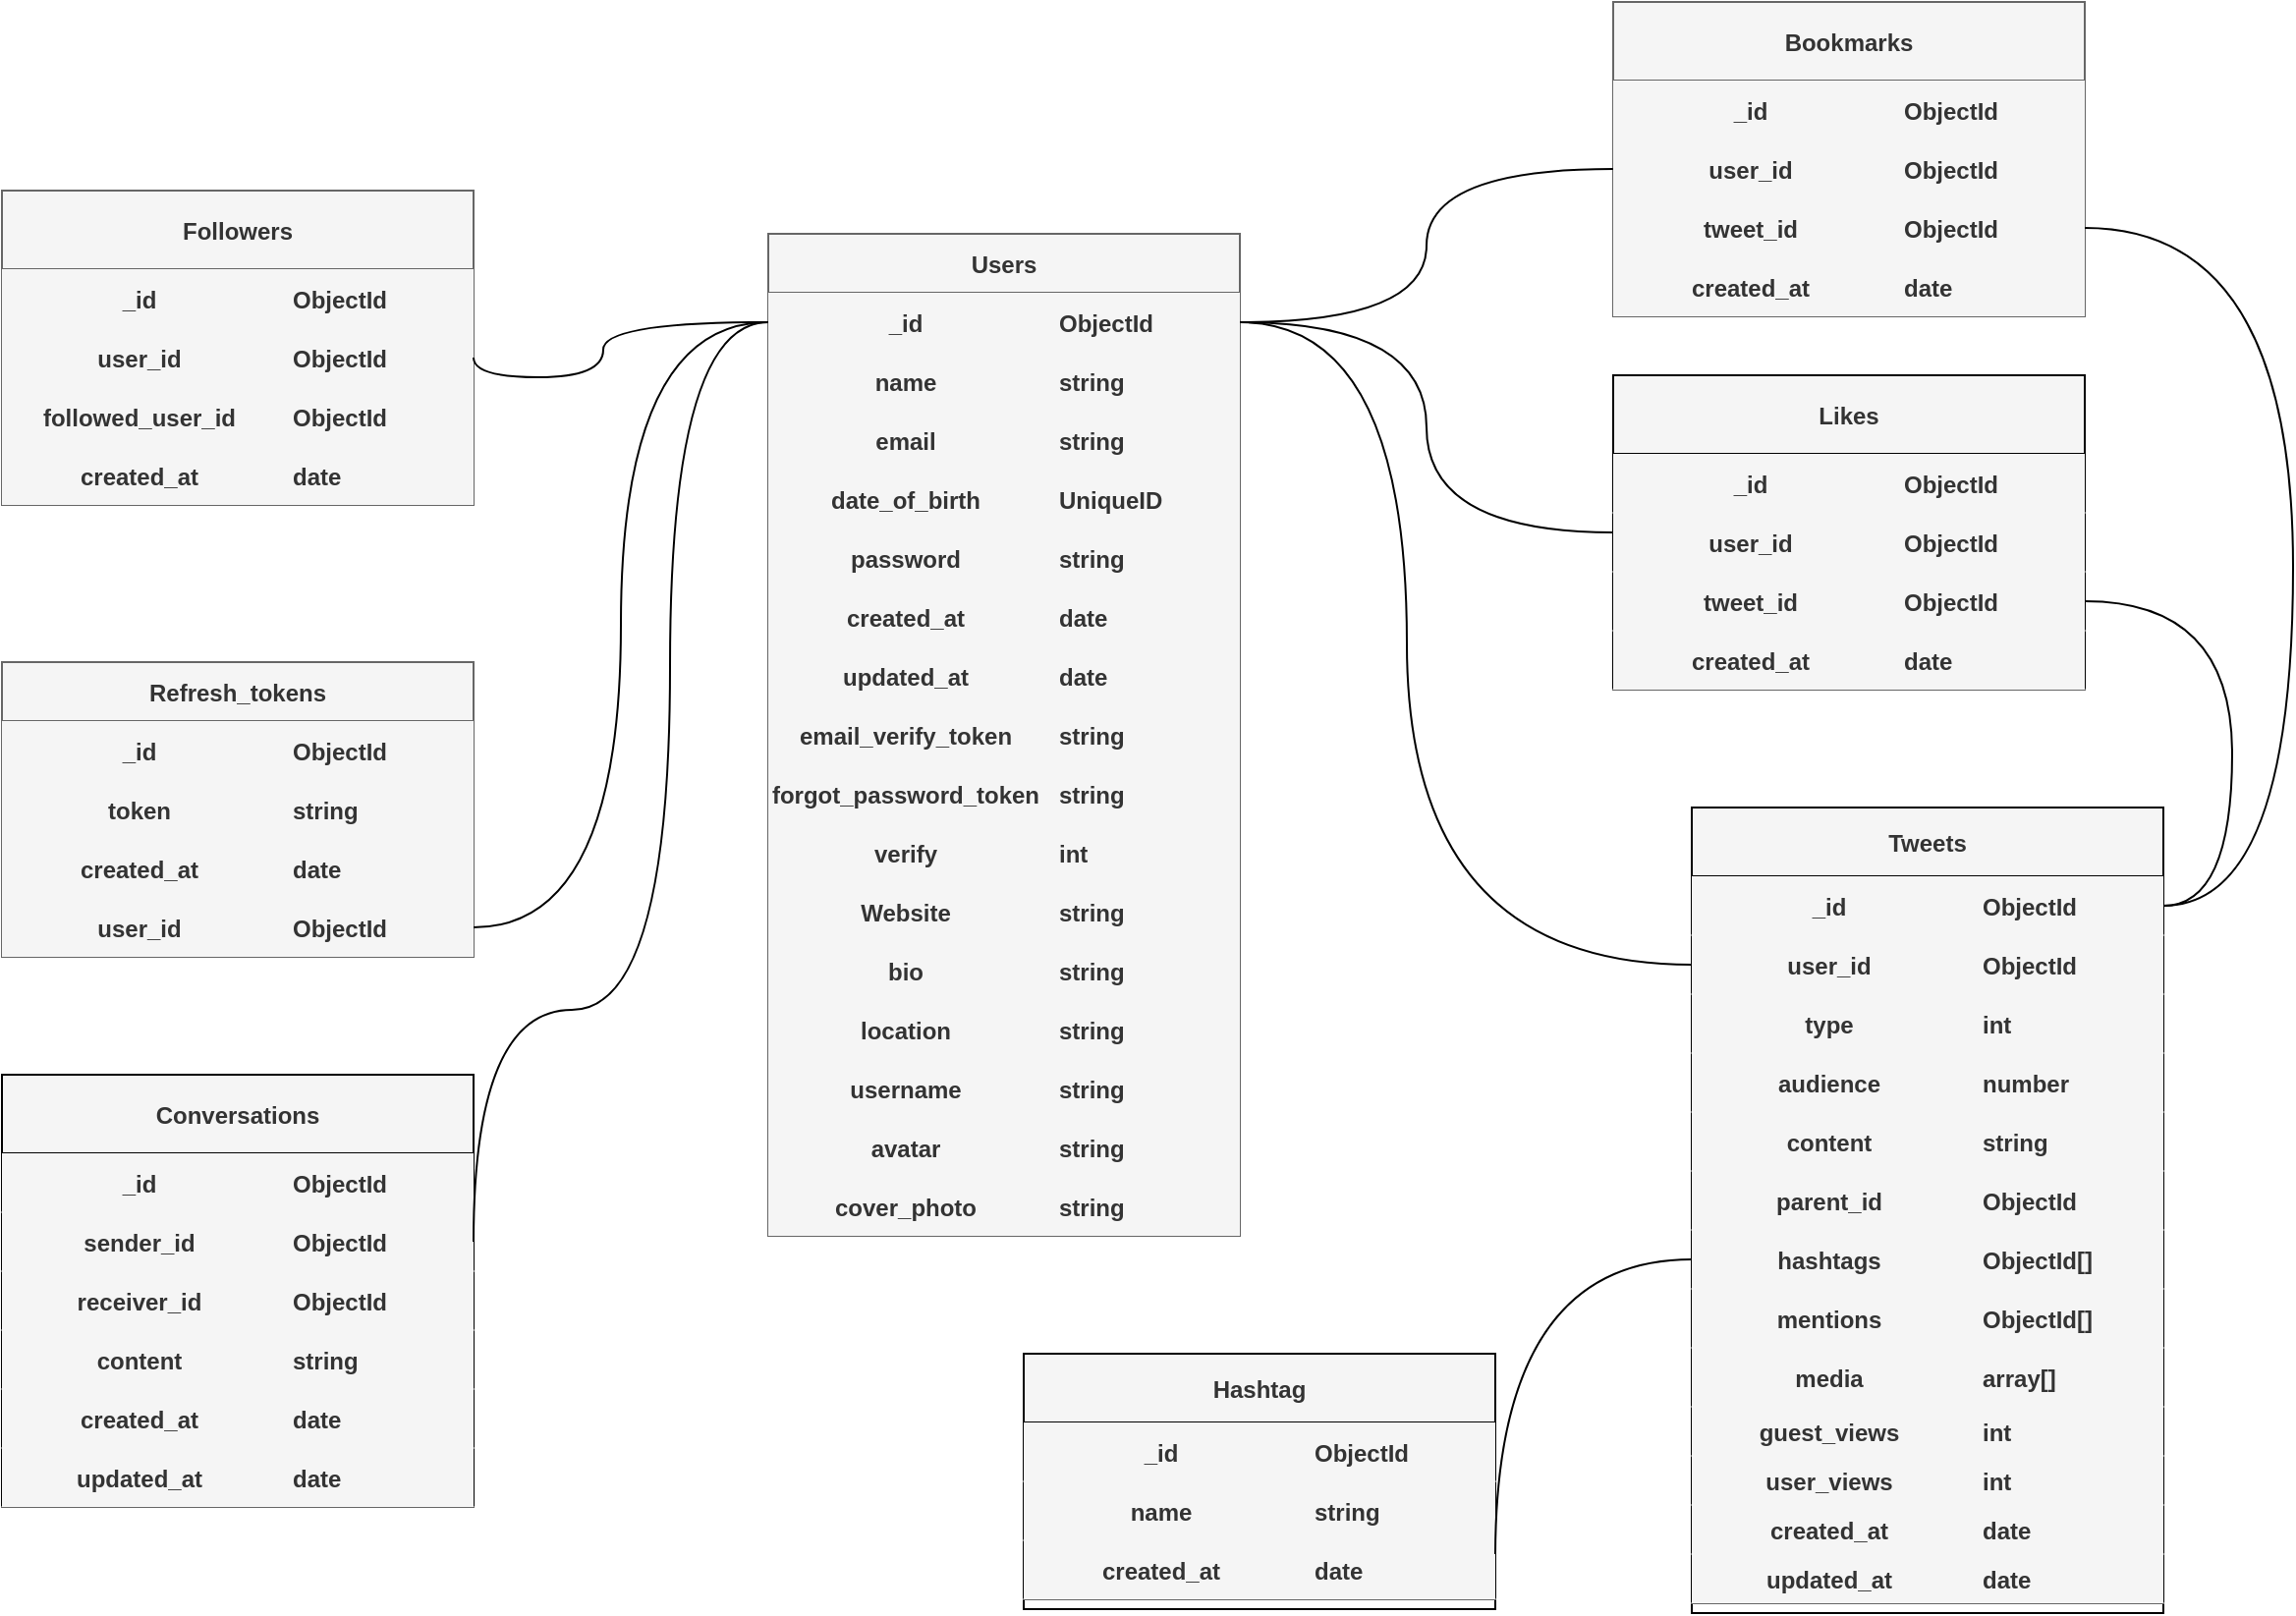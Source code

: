 <mxfile>
    <diagram id="8fOKx_qp6AsTZMD5BKMd" name="Database">
        <mxGraphModel dx="1229" dy="563" grid="0" gridSize="10" guides="1" tooltips="1" connect="1" arrows="1" fold="1" page="0" pageScale="1" pageWidth="850" pageHeight="1100" background="none" math="0" shadow="0">
            <root>
                <mxCell id="0"/>
                <mxCell id="1" parent="0"/>
                <mxCell id="vleTdV38BFX5uh6OQjaV-20" value="Users" style="shape=table;startSize=30;container=1;collapsible=1;childLayout=tableLayout;fixedRows=1;rowLines=0;fontStyle=1;align=center;resizeLast=1;swimlaneFillColor=none;shadow=0;fillColor=#f5f5f5;strokeColor=#666666;fontColor=#333333;" parent="1" vertex="1">
                    <mxGeometry x="280" y="490" width="240" height="510" as="geometry"/>
                </mxCell>
                <mxCell id="vleTdV38BFX5uh6OQjaV-21" value="" style="shape=tableRow;horizontal=0;startSize=0;swimlaneHead=0;swimlaneBody=0;fillColor=#f5f5f5;collapsible=0;dropTarget=0;points=[[0,0.5],[1,0.5]];portConstraint=eastwest;top=0;left=0;right=0;bottom=1;shadow=0;strokeColor=#666666;fontColor=#333333;" parent="vleTdV38BFX5uh6OQjaV-20" vertex="1">
                    <mxGeometry y="30" width="240" height="30" as="geometry"/>
                </mxCell>
                <mxCell id="vleTdV38BFX5uh6OQjaV-22" value="_id" style="shape=partialRectangle;connectable=0;fillColor=#f5f5f5;top=0;left=0;bottom=0;right=0;fontStyle=1;overflow=hidden;shadow=0;strokeColor=#666666;fontColor=#333333;" parent="vleTdV38BFX5uh6OQjaV-21" vertex="1">
                    <mxGeometry width="140" height="30" as="geometry">
                        <mxRectangle width="140" height="30" as="alternateBounds"/>
                    </mxGeometry>
                </mxCell>
                <mxCell id="vleTdV38BFX5uh6OQjaV-23" value="ObjectId" style="shape=partialRectangle;connectable=0;fillColor=#f5f5f5;top=0;left=0;bottom=0;right=0;align=left;spacingLeft=6;fontStyle=1;overflow=hidden;shadow=0;strokeColor=#666666;fontColor=#333333;" parent="vleTdV38BFX5uh6OQjaV-21" vertex="1">
                    <mxGeometry x="140" width="100" height="30" as="geometry">
                        <mxRectangle width="100" height="30" as="alternateBounds"/>
                    </mxGeometry>
                </mxCell>
                <mxCell id="vleTdV38BFX5uh6OQjaV-33" value="" style="shape=tableRow;horizontal=0;startSize=0;swimlaneHead=0;swimlaneBody=0;fillColor=#f5f5f5;collapsible=0;dropTarget=0;points=[[0,0.5],[1,0.5]];portConstraint=eastwest;top=0;left=0;right=0;bottom=1;shadow=0;strokeColor=#666666;fontColor=#333333;" parent="vleTdV38BFX5uh6OQjaV-20" vertex="1">
                    <mxGeometry y="60" width="240" height="30" as="geometry"/>
                </mxCell>
                <mxCell id="vleTdV38BFX5uh6OQjaV-34" value="name" style="shape=partialRectangle;connectable=0;fillColor=#f5f5f5;top=0;left=0;bottom=0;right=0;fontStyle=1;overflow=hidden;shadow=0;strokeColor=#666666;fontColor=#333333;" parent="vleTdV38BFX5uh6OQjaV-33" vertex="1">
                    <mxGeometry width="140" height="30" as="geometry">
                        <mxRectangle width="140" height="30" as="alternateBounds"/>
                    </mxGeometry>
                </mxCell>
                <mxCell id="vleTdV38BFX5uh6OQjaV-35" value="string" style="shape=partialRectangle;connectable=0;fillColor=#f5f5f5;top=0;left=0;bottom=0;right=0;align=left;spacingLeft=6;fontStyle=1;overflow=hidden;shadow=0;strokeColor=#666666;fontColor=#333333;" parent="vleTdV38BFX5uh6OQjaV-33" vertex="1">
                    <mxGeometry x="140" width="100" height="30" as="geometry">
                        <mxRectangle width="100" height="30" as="alternateBounds"/>
                    </mxGeometry>
                </mxCell>
                <mxCell id="vleTdV38BFX5uh6OQjaV-37" value="" style="shape=tableRow;horizontal=0;startSize=0;swimlaneHead=0;swimlaneBody=0;fillColor=#f5f5f5;collapsible=0;dropTarget=0;points=[[0,0.5],[1,0.5]];portConstraint=eastwest;top=0;left=0;right=0;bottom=1;shadow=0;strokeColor=#666666;fontColor=#333333;" parent="vleTdV38BFX5uh6OQjaV-20" vertex="1">
                    <mxGeometry y="90" width="240" height="30" as="geometry"/>
                </mxCell>
                <mxCell id="vleTdV38BFX5uh6OQjaV-38" value="email" style="shape=partialRectangle;connectable=0;fillColor=#f5f5f5;top=0;left=0;bottom=0;right=0;fontStyle=1;overflow=hidden;shadow=0;strokeColor=#666666;fontColor=#333333;" parent="vleTdV38BFX5uh6OQjaV-37" vertex="1">
                    <mxGeometry width="140" height="30" as="geometry">
                        <mxRectangle width="140" height="30" as="alternateBounds"/>
                    </mxGeometry>
                </mxCell>
                <mxCell id="vleTdV38BFX5uh6OQjaV-39" value="string" style="shape=partialRectangle;connectable=0;fillColor=#f5f5f5;top=0;left=0;bottom=0;right=0;align=left;spacingLeft=6;fontStyle=1;overflow=hidden;shadow=0;strokeColor=#666666;fontColor=#333333;" parent="vleTdV38BFX5uh6OQjaV-37" vertex="1">
                    <mxGeometry x="140" width="100" height="30" as="geometry">
                        <mxRectangle width="100" height="30" as="alternateBounds"/>
                    </mxGeometry>
                </mxCell>
                <mxCell id="vleTdV38BFX5uh6OQjaV-40" value="" style="shape=tableRow;horizontal=0;startSize=0;swimlaneHead=0;swimlaneBody=0;fillColor=#f5f5f5;collapsible=0;dropTarget=0;points=[[0,0.5],[1,0.5]];portConstraint=eastwest;top=0;left=0;right=0;bottom=1;shadow=0;strokeColor=#666666;fontColor=#333333;" parent="vleTdV38BFX5uh6OQjaV-20" vertex="1">
                    <mxGeometry y="120" width="240" height="30" as="geometry"/>
                </mxCell>
                <mxCell id="vleTdV38BFX5uh6OQjaV-41" value="date_of_birth" style="shape=partialRectangle;connectable=0;fillColor=#f5f5f5;top=0;left=0;bottom=0;right=0;fontStyle=1;overflow=hidden;shadow=0;strokeColor=#666666;fontColor=#333333;" parent="vleTdV38BFX5uh6OQjaV-40" vertex="1">
                    <mxGeometry width="140" height="30" as="geometry">
                        <mxRectangle width="140" height="30" as="alternateBounds"/>
                    </mxGeometry>
                </mxCell>
                <mxCell id="vleTdV38BFX5uh6OQjaV-42" value="UniqueID" style="shape=partialRectangle;connectable=0;fillColor=#f5f5f5;top=0;left=0;bottom=0;right=0;align=left;spacingLeft=6;fontStyle=1;overflow=hidden;shadow=0;strokeColor=#666666;fontColor=#333333;" parent="vleTdV38BFX5uh6OQjaV-40" vertex="1">
                    <mxGeometry x="140" width="100" height="30" as="geometry">
                        <mxRectangle width="100" height="30" as="alternateBounds"/>
                    </mxGeometry>
                </mxCell>
                <mxCell id="vleTdV38BFX5uh6OQjaV-43" value="" style="shape=tableRow;horizontal=0;startSize=0;swimlaneHead=0;swimlaneBody=0;fillColor=#f5f5f5;collapsible=0;dropTarget=0;points=[[0,0.5],[1,0.5]];portConstraint=eastwest;top=0;left=0;right=0;bottom=1;shadow=0;strokeColor=#666666;fontColor=#333333;" parent="vleTdV38BFX5uh6OQjaV-20" vertex="1">
                    <mxGeometry y="150" width="240" height="30" as="geometry"/>
                </mxCell>
                <mxCell id="vleTdV38BFX5uh6OQjaV-44" value="password" style="shape=partialRectangle;connectable=0;fillColor=#f5f5f5;top=0;left=0;bottom=0;right=0;fontStyle=1;overflow=hidden;shadow=0;strokeColor=#666666;fontColor=#333333;" parent="vleTdV38BFX5uh6OQjaV-43" vertex="1">
                    <mxGeometry width="140" height="30" as="geometry">
                        <mxRectangle width="140" height="30" as="alternateBounds"/>
                    </mxGeometry>
                </mxCell>
                <mxCell id="vleTdV38BFX5uh6OQjaV-45" value="string" style="shape=partialRectangle;connectable=0;fillColor=#f5f5f5;top=0;left=0;bottom=0;right=0;align=left;spacingLeft=6;fontStyle=1;overflow=hidden;shadow=0;strokeColor=#666666;fontColor=#333333;" parent="vleTdV38BFX5uh6OQjaV-43" vertex="1">
                    <mxGeometry x="140" width="100" height="30" as="geometry">
                        <mxRectangle width="100" height="30" as="alternateBounds"/>
                    </mxGeometry>
                </mxCell>
                <mxCell id="vleTdV38BFX5uh6OQjaV-46" value="" style="shape=tableRow;horizontal=0;startSize=0;swimlaneHead=0;swimlaneBody=0;fillColor=#f5f5f5;collapsible=0;dropTarget=0;points=[[0,0.5],[1,0.5]];portConstraint=eastwest;top=0;left=0;right=0;bottom=1;shadow=0;strokeColor=#666666;fontColor=#333333;" parent="vleTdV38BFX5uh6OQjaV-20" vertex="1">
                    <mxGeometry y="180" width="240" height="30" as="geometry"/>
                </mxCell>
                <mxCell id="vleTdV38BFX5uh6OQjaV-47" value="created_at" style="shape=partialRectangle;connectable=0;fillColor=#f5f5f5;top=0;left=0;bottom=0;right=0;fontStyle=1;overflow=hidden;shadow=0;strokeColor=#666666;fontColor=#333333;" parent="vleTdV38BFX5uh6OQjaV-46" vertex="1">
                    <mxGeometry width="140" height="30" as="geometry">
                        <mxRectangle width="140" height="30" as="alternateBounds"/>
                    </mxGeometry>
                </mxCell>
                <mxCell id="vleTdV38BFX5uh6OQjaV-48" value="date" style="shape=partialRectangle;connectable=0;fillColor=#f5f5f5;top=0;left=0;bottom=0;right=0;align=left;spacingLeft=6;fontStyle=1;overflow=hidden;shadow=0;strokeColor=#666666;fontColor=#333333;" parent="vleTdV38BFX5uh6OQjaV-46" vertex="1">
                    <mxGeometry x="140" width="100" height="30" as="geometry">
                        <mxRectangle width="100" height="30" as="alternateBounds"/>
                    </mxGeometry>
                </mxCell>
                <mxCell id="vleTdV38BFX5uh6OQjaV-49" value="" style="shape=tableRow;horizontal=0;startSize=0;swimlaneHead=0;swimlaneBody=0;fillColor=#f5f5f5;collapsible=0;dropTarget=0;points=[[0,0.5],[1,0.5]];portConstraint=eastwest;top=0;left=0;right=0;bottom=1;shadow=0;strokeColor=#666666;fontColor=#333333;" parent="vleTdV38BFX5uh6OQjaV-20" vertex="1">
                    <mxGeometry y="210" width="240" height="30" as="geometry"/>
                </mxCell>
                <mxCell id="vleTdV38BFX5uh6OQjaV-50" value="updated_at" style="shape=partialRectangle;connectable=0;fillColor=#f5f5f5;top=0;left=0;bottom=0;right=0;fontStyle=1;overflow=hidden;shadow=0;strokeColor=#666666;fontColor=#333333;" parent="vleTdV38BFX5uh6OQjaV-49" vertex="1">
                    <mxGeometry width="140" height="30" as="geometry">
                        <mxRectangle width="140" height="30" as="alternateBounds"/>
                    </mxGeometry>
                </mxCell>
                <mxCell id="vleTdV38BFX5uh6OQjaV-51" value="date" style="shape=partialRectangle;connectable=0;fillColor=#f5f5f5;top=0;left=0;bottom=0;right=0;align=left;spacingLeft=6;fontStyle=1;overflow=hidden;shadow=0;strokeColor=#666666;fontColor=#333333;" parent="vleTdV38BFX5uh6OQjaV-49" vertex="1">
                    <mxGeometry x="140" width="100" height="30" as="geometry">
                        <mxRectangle width="100" height="30" as="alternateBounds"/>
                    </mxGeometry>
                </mxCell>
                <mxCell id="vleTdV38BFX5uh6OQjaV-52" value="" style="shape=tableRow;horizontal=0;startSize=0;swimlaneHead=0;swimlaneBody=0;fillColor=#f5f5f5;collapsible=0;dropTarget=0;points=[[0,0.5],[1,0.5]];portConstraint=eastwest;top=0;left=0;right=0;bottom=1;shadow=0;strokeColor=#666666;fontColor=#333333;" parent="vleTdV38BFX5uh6OQjaV-20" vertex="1">
                    <mxGeometry y="240" width="240" height="30" as="geometry"/>
                </mxCell>
                <mxCell id="vleTdV38BFX5uh6OQjaV-53" value="email_verify_token" style="shape=partialRectangle;connectable=0;fillColor=#f5f5f5;top=0;left=0;bottom=0;right=0;fontStyle=1;overflow=hidden;shadow=0;strokeColor=#666666;fontColor=#333333;" parent="vleTdV38BFX5uh6OQjaV-52" vertex="1">
                    <mxGeometry width="140" height="30" as="geometry">
                        <mxRectangle width="140" height="30" as="alternateBounds"/>
                    </mxGeometry>
                </mxCell>
                <mxCell id="vleTdV38BFX5uh6OQjaV-54" value="string" style="shape=partialRectangle;connectable=0;fillColor=#f5f5f5;top=0;left=0;bottom=0;right=0;align=left;spacingLeft=6;fontStyle=1;overflow=hidden;shadow=0;strokeColor=#666666;fontColor=#333333;" parent="vleTdV38BFX5uh6OQjaV-52" vertex="1">
                    <mxGeometry x="140" width="100" height="30" as="geometry">
                        <mxRectangle width="100" height="30" as="alternateBounds"/>
                    </mxGeometry>
                </mxCell>
                <mxCell id="vleTdV38BFX5uh6OQjaV-55" value="" style="shape=tableRow;horizontal=0;startSize=0;swimlaneHead=0;swimlaneBody=0;fillColor=#f5f5f5;collapsible=0;dropTarget=0;points=[[0,0.5],[1,0.5]];portConstraint=eastwest;top=0;left=0;right=0;bottom=1;shadow=0;strokeColor=#666666;fontColor=#333333;" parent="vleTdV38BFX5uh6OQjaV-20" vertex="1">
                    <mxGeometry y="270" width="240" height="30" as="geometry"/>
                </mxCell>
                <mxCell id="vleTdV38BFX5uh6OQjaV-56" value="forgot_password_token" style="shape=partialRectangle;connectable=0;fillColor=#f5f5f5;top=0;left=0;bottom=0;right=0;fontStyle=1;overflow=hidden;shadow=0;strokeColor=#666666;fontColor=#333333;" parent="vleTdV38BFX5uh6OQjaV-55" vertex="1">
                    <mxGeometry width="140" height="30" as="geometry">
                        <mxRectangle width="140" height="30" as="alternateBounds"/>
                    </mxGeometry>
                </mxCell>
                <mxCell id="vleTdV38BFX5uh6OQjaV-57" value="string" style="shape=partialRectangle;connectable=0;fillColor=#f5f5f5;top=0;left=0;bottom=0;right=0;align=left;spacingLeft=6;fontStyle=1;overflow=hidden;shadow=0;strokeColor=#666666;fontColor=#333333;" parent="vleTdV38BFX5uh6OQjaV-55" vertex="1">
                    <mxGeometry x="140" width="100" height="30" as="geometry">
                        <mxRectangle width="100" height="30" as="alternateBounds"/>
                    </mxGeometry>
                </mxCell>
                <mxCell id="vleTdV38BFX5uh6OQjaV-58" value="" style="shape=tableRow;horizontal=0;startSize=0;swimlaneHead=0;swimlaneBody=0;fillColor=#f5f5f5;collapsible=0;dropTarget=0;points=[[0,0.5],[1,0.5]];portConstraint=eastwest;top=0;left=0;right=0;bottom=1;shadow=0;strokeColor=#666666;fontColor=#333333;" parent="vleTdV38BFX5uh6OQjaV-20" vertex="1">
                    <mxGeometry y="300" width="240" height="30" as="geometry"/>
                </mxCell>
                <mxCell id="vleTdV38BFX5uh6OQjaV-59" value="verify" style="shape=partialRectangle;connectable=0;fillColor=#f5f5f5;top=0;left=0;bottom=0;right=0;fontStyle=1;overflow=hidden;shadow=0;strokeColor=#666666;fontColor=#333333;" parent="vleTdV38BFX5uh6OQjaV-58" vertex="1">
                    <mxGeometry width="140" height="30" as="geometry">
                        <mxRectangle width="140" height="30" as="alternateBounds"/>
                    </mxGeometry>
                </mxCell>
                <mxCell id="vleTdV38BFX5uh6OQjaV-60" value="int" style="shape=partialRectangle;connectable=0;fillColor=#f5f5f5;top=0;left=0;bottom=0;right=0;align=left;spacingLeft=6;fontStyle=1;overflow=hidden;shadow=0;strokeColor=#666666;fontColor=#333333;" parent="vleTdV38BFX5uh6OQjaV-58" vertex="1">
                    <mxGeometry x="140" width="100" height="30" as="geometry">
                        <mxRectangle width="100" height="30" as="alternateBounds"/>
                    </mxGeometry>
                </mxCell>
                <mxCell id="vleTdV38BFX5uh6OQjaV-61" value="" style="shape=tableRow;horizontal=0;startSize=0;swimlaneHead=0;swimlaneBody=0;fillColor=#f5f5f5;collapsible=0;dropTarget=0;points=[[0,0.5],[1,0.5]];portConstraint=eastwest;top=0;left=0;right=0;bottom=1;shadow=0;strokeColor=#666666;fontColor=#333333;" parent="vleTdV38BFX5uh6OQjaV-20" vertex="1">
                    <mxGeometry y="330" width="240" height="30" as="geometry"/>
                </mxCell>
                <mxCell id="vleTdV38BFX5uh6OQjaV-62" value="Website" style="shape=partialRectangle;connectable=0;fillColor=#f5f5f5;top=0;left=0;bottom=0;right=0;fontStyle=1;overflow=hidden;shadow=0;strokeColor=#666666;fontColor=#333333;" parent="vleTdV38BFX5uh6OQjaV-61" vertex="1">
                    <mxGeometry width="140" height="30" as="geometry">
                        <mxRectangle width="140" height="30" as="alternateBounds"/>
                    </mxGeometry>
                </mxCell>
                <mxCell id="vleTdV38BFX5uh6OQjaV-63" value="string" style="shape=partialRectangle;connectable=0;fillColor=#f5f5f5;top=0;left=0;bottom=0;right=0;align=left;spacingLeft=6;fontStyle=1;overflow=hidden;shadow=0;strokeColor=#666666;fontColor=#333333;" parent="vleTdV38BFX5uh6OQjaV-61" vertex="1">
                    <mxGeometry x="140" width="100" height="30" as="geometry">
                        <mxRectangle width="100" height="30" as="alternateBounds"/>
                    </mxGeometry>
                </mxCell>
                <mxCell id="vleTdV38BFX5uh6OQjaV-64" value="" style="shape=tableRow;horizontal=0;startSize=0;swimlaneHead=0;swimlaneBody=0;fillColor=#f5f5f5;collapsible=0;dropTarget=0;points=[[0,0.5],[1,0.5]];portConstraint=eastwest;top=0;left=0;right=0;bottom=1;shadow=0;strokeColor=#666666;fontColor=#333333;" parent="vleTdV38BFX5uh6OQjaV-20" vertex="1">
                    <mxGeometry y="360" width="240" height="30" as="geometry"/>
                </mxCell>
                <mxCell id="vleTdV38BFX5uh6OQjaV-65" value="bio" style="shape=partialRectangle;connectable=0;fillColor=#f5f5f5;top=0;left=0;bottom=0;right=0;fontStyle=1;overflow=hidden;shadow=0;strokeColor=#666666;fontColor=#333333;" parent="vleTdV38BFX5uh6OQjaV-64" vertex="1">
                    <mxGeometry width="140" height="30" as="geometry">
                        <mxRectangle width="140" height="30" as="alternateBounds"/>
                    </mxGeometry>
                </mxCell>
                <mxCell id="vleTdV38BFX5uh6OQjaV-66" value="string" style="shape=partialRectangle;connectable=0;fillColor=#f5f5f5;top=0;left=0;bottom=0;right=0;align=left;spacingLeft=6;fontStyle=1;overflow=hidden;shadow=0;strokeColor=#666666;fontColor=#333333;" parent="vleTdV38BFX5uh6OQjaV-64" vertex="1">
                    <mxGeometry x="140" width="100" height="30" as="geometry">
                        <mxRectangle width="100" height="30" as="alternateBounds"/>
                    </mxGeometry>
                </mxCell>
                <mxCell id="vleTdV38BFX5uh6OQjaV-67" value="" style="shape=tableRow;horizontal=0;startSize=0;swimlaneHead=0;swimlaneBody=0;fillColor=#f5f5f5;collapsible=0;dropTarget=0;points=[[0,0.5],[1,0.5]];portConstraint=eastwest;top=0;left=0;right=0;bottom=1;shadow=0;strokeColor=#666666;fontColor=#333333;" parent="vleTdV38BFX5uh6OQjaV-20" vertex="1">
                    <mxGeometry y="390" width="240" height="30" as="geometry"/>
                </mxCell>
                <mxCell id="vleTdV38BFX5uh6OQjaV-68" value="location" style="shape=partialRectangle;connectable=0;fillColor=#f5f5f5;top=0;left=0;bottom=0;right=0;fontStyle=1;overflow=hidden;shadow=0;strokeColor=#666666;fontColor=#333333;" parent="vleTdV38BFX5uh6OQjaV-67" vertex="1">
                    <mxGeometry width="140" height="30" as="geometry">
                        <mxRectangle width="140" height="30" as="alternateBounds"/>
                    </mxGeometry>
                </mxCell>
                <mxCell id="vleTdV38BFX5uh6OQjaV-69" value="string" style="shape=partialRectangle;connectable=0;fillColor=#f5f5f5;top=0;left=0;bottom=0;right=0;align=left;spacingLeft=6;fontStyle=1;overflow=hidden;shadow=0;strokeColor=#666666;fontColor=#333333;" parent="vleTdV38BFX5uh6OQjaV-67" vertex="1">
                    <mxGeometry x="140" width="100" height="30" as="geometry">
                        <mxRectangle width="100" height="30" as="alternateBounds"/>
                    </mxGeometry>
                </mxCell>
                <mxCell id="vleTdV38BFX5uh6OQjaV-124" value="" style="shape=tableRow;horizontal=0;startSize=0;swimlaneHead=0;swimlaneBody=0;fillColor=#f5f5f5;collapsible=0;dropTarget=0;points=[[0,0.5],[1,0.5]];portConstraint=eastwest;top=0;left=0;right=0;bottom=1;shadow=0;strokeColor=#666666;fontColor=#333333;" parent="vleTdV38BFX5uh6OQjaV-20" vertex="1">
                    <mxGeometry y="420" width="240" height="30" as="geometry"/>
                </mxCell>
                <mxCell id="vleTdV38BFX5uh6OQjaV-125" value="username" style="shape=partialRectangle;connectable=0;fillColor=#f5f5f5;top=0;left=0;bottom=0;right=0;fontStyle=1;overflow=hidden;shadow=0;strokeColor=#666666;fontColor=#333333;" parent="vleTdV38BFX5uh6OQjaV-124" vertex="1">
                    <mxGeometry width="140" height="30" as="geometry">
                        <mxRectangle width="140" height="30" as="alternateBounds"/>
                    </mxGeometry>
                </mxCell>
                <mxCell id="vleTdV38BFX5uh6OQjaV-126" value="string" style="shape=partialRectangle;connectable=0;fillColor=#f5f5f5;top=0;left=0;bottom=0;right=0;align=left;spacingLeft=6;fontStyle=1;overflow=hidden;shadow=0;strokeColor=#666666;fontColor=#333333;" parent="vleTdV38BFX5uh6OQjaV-124" vertex="1">
                    <mxGeometry x="140" width="100" height="30" as="geometry">
                        <mxRectangle width="100" height="30" as="alternateBounds"/>
                    </mxGeometry>
                </mxCell>
                <mxCell id="vleTdV38BFX5uh6OQjaV-127" value="" style="shape=tableRow;horizontal=0;startSize=0;swimlaneHead=0;swimlaneBody=0;fillColor=#f5f5f5;collapsible=0;dropTarget=0;points=[[0,0.5],[1,0.5]];portConstraint=eastwest;top=0;left=0;right=0;bottom=1;shadow=0;strokeColor=#666666;fontColor=#333333;" parent="vleTdV38BFX5uh6OQjaV-20" vertex="1">
                    <mxGeometry y="450" width="240" height="30" as="geometry"/>
                </mxCell>
                <mxCell id="vleTdV38BFX5uh6OQjaV-128" value="avatar" style="shape=partialRectangle;connectable=0;fillColor=#f5f5f5;top=0;left=0;bottom=0;right=0;fontStyle=1;overflow=hidden;shadow=0;strokeColor=#666666;fontColor=#333333;" parent="vleTdV38BFX5uh6OQjaV-127" vertex="1">
                    <mxGeometry width="140" height="30" as="geometry">
                        <mxRectangle width="140" height="30" as="alternateBounds"/>
                    </mxGeometry>
                </mxCell>
                <mxCell id="vleTdV38BFX5uh6OQjaV-129" value="string" style="shape=partialRectangle;connectable=0;fillColor=#f5f5f5;top=0;left=0;bottom=0;right=0;align=left;spacingLeft=6;fontStyle=1;overflow=hidden;shadow=0;strokeColor=#666666;fontColor=#333333;" parent="vleTdV38BFX5uh6OQjaV-127" vertex="1">
                    <mxGeometry x="140" width="100" height="30" as="geometry">
                        <mxRectangle width="100" height="30" as="alternateBounds"/>
                    </mxGeometry>
                </mxCell>
                <mxCell id="vleTdV38BFX5uh6OQjaV-130" value="" style="shape=tableRow;horizontal=0;startSize=0;swimlaneHead=0;swimlaneBody=0;fillColor=#f5f5f5;collapsible=0;dropTarget=0;points=[[0,0.5],[1,0.5]];portConstraint=eastwest;top=0;left=0;right=0;bottom=1;shadow=0;strokeColor=#666666;fontColor=#333333;" parent="vleTdV38BFX5uh6OQjaV-20" vertex="1">
                    <mxGeometry y="480" width="240" height="30" as="geometry"/>
                </mxCell>
                <mxCell id="vleTdV38BFX5uh6OQjaV-131" value="cover_photo" style="shape=partialRectangle;connectable=0;fillColor=#f5f5f5;top=0;left=0;bottom=0;right=0;fontStyle=1;overflow=hidden;shadow=0;strokeColor=#666666;fontColor=#333333;" parent="vleTdV38BFX5uh6OQjaV-130" vertex="1">
                    <mxGeometry width="140" height="30" as="geometry">
                        <mxRectangle width="140" height="30" as="alternateBounds"/>
                    </mxGeometry>
                </mxCell>
                <mxCell id="vleTdV38BFX5uh6OQjaV-132" value="string" style="shape=partialRectangle;connectable=0;fillColor=#f5f5f5;top=0;left=0;bottom=0;right=0;align=left;spacingLeft=6;fontStyle=1;overflow=hidden;shadow=0;strokeColor=#666666;fontColor=#333333;" parent="vleTdV38BFX5uh6OQjaV-130" vertex="1">
                    <mxGeometry x="140" width="100" height="30" as="geometry">
                        <mxRectangle width="100" height="30" as="alternateBounds"/>
                    </mxGeometry>
                </mxCell>
                <mxCell id="vleTdV38BFX5uh6OQjaV-77" value="Refresh_tokens" style="shape=table;startSize=30;container=1;collapsible=1;childLayout=tableLayout;fixedRows=1;rowLines=0;fontStyle=1;align=center;resizeLast=1;fillColor=#f5f5f5;fontColor=#333333;strokeColor=#666666;swimlaneFillColor=default;" parent="1" vertex="1">
                    <mxGeometry x="-110" y="708" width="240" height="150" as="geometry"/>
                </mxCell>
                <mxCell id="vleTdV38BFX5uh6OQjaV-78" value="" style="shape=tableRow;horizontal=0;startSize=0;swimlaneHead=0;swimlaneBody=0;fillColor=#f5f5f5;collapsible=0;dropTarget=0;points=[[0,0.5],[1,0.5]];portConstraint=eastwest;top=0;left=0;right=0;bottom=1;fontColor=#333333;strokeColor=#666666;swimlaneFillColor=default;" parent="vleTdV38BFX5uh6OQjaV-77" vertex="1">
                    <mxGeometry y="30" width="240" height="30" as="geometry"/>
                </mxCell>
                <mxCell id="vleTdV38BFX5uh6OQjaV-79" value="_id" style="shape=partialRectangle;connectable=0;fillColor=#f5f5f5;top=0;left=0;bottom=0;right=0;fontStyle=1;overflow=hidden;fontColor=#333333;strokeColor=#666666;swimlaneFillColor=default;" parent="vleTdV38BFX5uh6OQjaV-78" vertex="1">
                    <mxGeometry width="140" height="30" as="geometry">
                        <mxRectangle width="140" height="30" as="alternateBounds"/>
                    </mxGeometry>
                </mxCell>
                <mxCell id="vleTdV38BFX5uh6OQjaV-80" value="ObjectId" style="shape=partialRectangle;connectable=0;fillColor=#f5f5f5;top=0;left=0;bottom=0;right=0;align=left;spacingLeft=6;fontStyle=1;overflow=hidden;fontColor=#333333;strokeColor=#666666;swimlaneFillColor=default;" parent="vleTdV38BFX5uh6OQjaV-78" vertex="1">
                    <mxGeometry x="140" width="100" height="30" as="geometry">
                        <mxRectangle width="100" height="30" as="alternateBounds"/>
                    </mxGeometry>
                </mxCell>
                <mxCell id="vleTdV38BFX5uh6OQjaV-153" value="" style="shape=tableRow;horizontal=0;startSize=0;swimlaneHead=0;swimlaneBody=0;fillColor=#f5f5f5;collapsible=0;dropTarget=0;points=[[0,0.5],[1,0.5]];portConstraint=eastwest;top=0;left=0;right=0;bottom=1;fontColor=#333333;strokeColor=#666666;swimlaneFillColor=default;" parent="vleTdV38BFX5uh6OQjaV-77" vertex="1">
                    <mxGeometry y="60" width="240" height="30" as="geometry"/>
                </mxCell>
                <mxCell id="vleTdV38BFX5uh6OQjaV-154" value="token" style="shape=partialRectangle;connectable=0;fillColor=#f5f5f5;top=0;left=0;bottom=0;right=0;fontStyle=1;overflow=hidden;fontColor=#333333;strokeColor=#666666;swimlaneFillColor=default;" parent="vleTdV38BFX5uh6OQjaV-153" vertex="1">
                    <mxGeometry width="140" height="30" as="geometry">
                        <mxRectangle width="140" height="30" as="alternateBounds"/>
                    </mxGeometry>
                </mxCell>
                <mxCell id="vleTdV38BFX5uh6OQjaV-155" value="string" style="shape=partialRectangle;connectable=0;fillColor=#f5f5f5;top=0;left=0;bottom=0;right=0;align=left;spacingLeft=6;fontStyle=1;overflow=hidden;fontColor=#333333;strokeColor=#666666;swimlaneFillColor=default;" parent="vleTdV38BFX5uh6OQjaV-153" vertex="1">
                    <mxGeometry x="140" width="100" height="30" as="geometry">
                        <mxRectangle width="100" height="30" as="alternateBounds"/>
                    </mxGeometry>
                </mxCell>
                <mxCell id="vleTdV38BFX5uh6OQjaV-156" value="" style="shape=tableRow;horizontal=0;startSize=0;swimlaneHead=0;swimlaneBody=0;fillColor=#f5f5f5;collapsible=0;dropTarget=0;points=[[0,0.5],[1,0.5]];portConstraint=eastwest;top=0;left=0;right=0;bottom=1;fontColor=#333333;strokeColor=#666666;swimlaneFillColor=default;" parent="vleTdV38BFX5uh6OQjaV-77" vertex="1">
                    <mxGeometry y="90" width="240" height="30" as="geometry"/>
                </mxCell>
                <mxCell id="vleTdV38BFX5uh6OQjaV-157" value="created_at" style="shape=partialRectangle;connectable=0;fillColor=#f5f5f5;top=0;left=0;bottom=0;right=0;fontStyle=1;overflow=hidden;fontColor=#333333;strokeColor=#666666;swimlaneFillColor=default;" parent="vleTdV38BFX5uh6OQjaV-156" vertex="1">
                    <mxGeometry width="140" height="30" as="geometry">
                        <mxRectangle width="140" height="30" as="alternateBounds"/>
                    </mxGeometry>
                </mxCell>
                <mxCell id="vleTdV38BFX5uh6OQjaV-158" value="date" style="shape=partialRectangle;connectable=0;fillColor=#f5f5f5;top=0;left=0;bottom=0;right=0;align=left;spacingLeft=6;fontStyle=1;overflow=hidden;fontColor=#333333;strokeColor=#666666;swimlaneFillColor=default;" parent="vleTdV38BFX5uh6OQjaV-156" vertex="1">
                    <mxGeometry x="140" width="100" height="30" as="geometry">
                        <mxRectangle width="100" height="30" as="alternateBounds"/>
                    </mxGeometry>
                </mxCell>
                <mxCell id="vleTdV38BFX5uh6OQjaV-159" value="" style="shape=tableRow;horizontal=0;startSize=0;swimlaneHead=0;swimlaneBody=0;fillColor=#f5f5f5;collapsible=0;dropTarget=0;points=[[0,0.5],[1,0.5]];portConstraint=eastwest;top=0;left=0;right=0;bottom=1;fontColor=#333333;strokeColor=#666666;swimlaneFillColor=default;" parent="vleTdV38BFX5uh6OQjaV-77" vertex="1">
                    <mxGeometry y="120" width="240" height="30" as="geometry"/>
                </mxCell>
                <mxCell id="vleTdV38BFX5uh6OQjaV-160" value="user_id" style="shape=partialRectangle;connectable=0;fillColor=#f5f5f5;top=0;left=0;bottom=0;right=0;fontStyle=1;overflow=hidden;fontColor=#333333;strokeColor=#666666;swimlaneFillColor=default;" parent="vleTdV38BFX5uh6OQjaV-159" vertex="1">
                    <mxGeometry width="140" height="30" as="geometry">
                        <mxRectangle width="140" height="30" as="alternateBounds"/>
                    </mxGeometry>
                </mxCell>
                <mxCell id="vleTdV38BFX5uh6OQjaV-161" value="ObjectId" style="shape=partialRectangle;connectable=0;fillColor=#f5f5f5;top=0;left=0;bottom=0;right=0;align=left;spacingLeft=6;fontStyle=1;overflow=hidden;fontColor=#333333;strokeColor=#666666;swimlaneFillColor=default;" parent="vleTdV38BFX5uh6OQjaV-159" vertex="1">
                    <mxGeometry x="140" width="100" height="30" as="geometry">
                        <mxRectangle width="100" height="30" as="alternateBounds"/>
                    </mxGeometry>
                </mxCell>
                <mxCell id="vleTdV38BFX5uh6OQjaV-165" value="Followers" style="shape=table;startSize=40;container=1;collapsible=1;childLayout=tableLayout;fixedRows=1;rowLines=0;fontStyle=1;align=center;resizeLast=1;fillColor=#f5f5f5;fontColor=#333333;strokeColor=#666666;swimlaneFillColor=default;" parent="1" vertex="1">
                    <mxGeometry x="-110" y="468" width="240" height="160" as="geometry"/>
                </mxCell>
                <mxCell id="vleTdV38BFX5uh6OQjaV-166" value="" style="shape=tableRow;horizontal=0;startSize=0;swimlaneHead=0;swimlaneBody=0;fillColor=#f5f5f5;collapsible=0;dropTarget=0;points=[[0,0.5],[1,0.5]];portConstraint=eastwest;top=0;left=0;right=0;bottom=1;fontColor=#333333;strokeColor=#666666;swimlaneFillColor=default;" parent="vleTdV38BFX5uh6OQjaV-165" vertex="1">
                    <mxGeometry y="40" width="240" height="30" as="geometry"/>
                </mxCell>
                <mxCell id="vleTdV38BFX5uh6OQjaV-167" value="_id" style="shape=partialRectangle;connectable=0;fillColor=#f5f5f5;top=0;left=0;bottom=0;right=0;fontStyle=1;overflow=hidden;fontColor=#333333;strokeColor=#666666;swimlaneFillColor=default;" parent="vleTdV38BFX5uh6OQjaV-166" vertex="1">
                    <mxGeometry width="140" height="30" as="geometry">
                        <mxRectangle width="140" height="30" as="alternateBounds"/>
                    </mxGeometry>
                </mxCell>
                <mxCell id="vleTdV38BFX5uh6OQjaV-168" value="ObjectId" style="shape=partialRectangle;connectable=0;fillColor=#f5f5f5;top=0;left=0;bottom=0;right=0;align=left;spacingLeft=6;fontStyle=1;overflow=hidden;fontColor=#333333;strokeColor=#666666;swimlaneFillColor=default;" parent="vleTdV38BFX5uh6OQjaV-166" vertex="1">
                    <mxGeometry x="140" width="100" height="30" as="geometry">
                        <mxRectangle width="100" height="30" as="alternateBounds"/>
                    </mxGeometry>
                </mxCell>
                <mxCell id="vleTdV38BFX5uh6OQjaV-169" value="" style="shape=tableRow;horizontal=0;startSize=0;swimlaneHead=0;swimlaneBody=0;fillColor=#f5f5f5;collapsible=0;dropTarget=0;points=[[0,0.5],[1,0.5]];portConstraint=eastwest;top=0;left=0;right=0;bottom=1;fontColor=#333333;strokeColor=#666666;swimlaneFillColor=default;" parent="vleTdV38BFX5uh6OQjaV-165" vertex="1">
                    <mxGeometry y="70" width="240" height="30" as="geometry"/>
                </mxCell>
                <mxCell id="vleTdV38BFX5uh6OQjaV-170" value="user_id" style="shape=partialRectangle;connectable=0;fillColor=#f5f5f5;top=0;left=0;bottom=0;right=0;fontStyle=1;overflow=hidden;fontColor=#333333;strokeColor=#666666;swimlaneFillColor=default;" parent="vleTdV38BFX5uh6OQjaV-169" vertex="1">
                    <mxGeometry width="140" height="30" as="geometry">
                        <mxRectangle width="140" height="30" as="alternateBounds"/>
                    </mxGeometry>
                </mxCell>
                <mxCell id="vleTdV38BFX5uh6OQjaV-171" value="ObjectId" style="shape=partialRectangle;connectable=0;fillColor=#f5f5f5;top=0;left=0;bottom=0;right=0;align=left;spacingLeft=6;fontStyle=1;overflow=hidden;fontColor=#333333;strokeColor=#666666;swimlaneFillColor=default;" parent="vleTdV38BFX5uh6OQjaV-169" vertex="1">
                    <mxGeometry x="140" width="100" height="30" as="geometry">
                        <mxRectangle width="100" height="30" as="alternateBounds"/>
                    </mxGeometry>
                </mxCell>
                <mxCell id="vleTdV38BFX5uh6OQjaV-179" value="" style="shape=tableRow;horizontal=0;startSize=0;swimlaneHead=0;swimlaneBody=0;fillColor=#f5f5f5;collapsible=0;dropTarget=0;points=[[0,0.5],[1,0.5]];portConstraint=eastwest;top=0;left=0;right=0;bottom=1;fontColor=#333333;strokeColor=#666666;swimlaneFillColor=default;" parent="vleTdV38BFX5uh6OQjaV-165" vertex="1">
                    <mxGeometry y="100" width="240" height="30" as="geometry"/>
                </mxCell>
                <mxCell id="vleTdV38BFX5uh6OQjaV-180" value="followed_user_id" style="shape=partialRectangle;connectable=0;fillColor=#f5f5f5;top=0;left=0;bottom=0;right=0;fontStyle=1;overflow=hidden;fontColor=#333333;strokeColor=#666666;swimlaneFillColor=default;" parent="vleTdV38BFX5uh6OQjaV-179" vertex="1">
                    <mxGeometry width="140" height="30" as="geometry">
                        <mxRectangle width="140" height="30" as="alternateBounds"/>
                    </mxGeometry>
                </mxCell>
                <mxCell id="vleTdV38BFX5uh6OQjaV-181" value="ObjectId" style="shape=partialRectangle;connectable=0;fillColor=#f5f5f5;top=0;left=0;bottom=0;right=0;align=left;spacingLeft=6;fontStyle=1;overflow=hidden;fontColor=#333333;strokeColor=#666666;swimlaneFillColor=default;" parent="vleTdV38BFX5uh6OQjaV-179" vertex="1">
                    <mxGeometry x="140" width="100" height="30" as="geometry">
                        <mxRectangle width="100" height="30" as="alternateBounds"/>
                    </mxGeometry>
                </mxCell>
                <mxCell id="vleTdV38BFX5uh6OQjaV-172" value="" style="shape=tableRow;horizontal=0;startSize=0;swimlaneHead=0;swimlaneBody=0;fillColor=#f5f5f5;collapsible=0;dropTarget=0;points=[[0,0.5],[1,0.5]];portConstraint=eastwest;top=0;left=0;right=0;bottom=1;fontColor=#333333;strokeColor=#666666;swimlaneFillColor=default;" parent="vleTdV38BFX5uh6OQjaV-165" vertex="1">
                    <mxGeometry y="130" width="240" height="30" as="geometry"/>
                </mxCell>
                <mxCell id="vleTdV38BFX5uh6OQjaV-173" value="created_at" style="shape=partialRectangle;connectable=0;fillColor=#f5f5f5;top=0;left=0;bottom=0;right=0;fontStyle=1;overflow=hidden;fontColor=#333333;strokeColor=#666666;swimlaneFillColor=default;" parent="vleTdV38BFX5uh6OQjaV-172" vertex="1">
                    <mxGeometry width="140" height="30" as="geometry">
                        <mxRectangle width="140" height="30" as="alternateBounds"/>
                    </mxGeometry>
                </mxCell>
                <mxCell id="vleTdV38BFX5uh6OQjaV-174" value="date" style="shape=partialRectangle;connectable=0;fillColor=#f5f5f5;top=0;left=0;bottom=0;right=0;align=left;spacingLeft=6;fontStyle=1;overflow=hidden;fontColor=#333333;strokeColor=#666666;swimlaneFillColor=default;" parent="vleTdV38BFX5uh6OQjaV-172" vertex="1">
                    <mxGeometry x="140" width="100" height="30" as="geometry">
                        <mxRectangle width="100" height="30" as="alternateBounds"/>
                    </mxGeometry>
                </mxCell>
                <mxCell id="vleTdV38BFX5uh6OQjaV-183" value="Bookmarks" style="shape=table;startSize=40;container=1;collapsible=1;childLayout=tableLayout;fixedRows=1;rowLines=0;fontStyle=1;align=center;resizeLast=1;fillColor=#f5f5f5;fontColor=#333333;strokeColor=#666666;swimlaneFillColor=default;" parent="1" vertex="1">
                    <mxGeometry x="710" y="372" width="240" height="160" as="geometry"/>
                </mxCell>
                <mxCell id="vleTdV38BFX5uh6OQjaV-184" value="" style="shape=tableRow;horizontal=0;startSize=0;swimlaneHead=0;swimlaneBody=0;fillColor=#f5f5f5;collapsible=0;dropTarget=0;points=[[0,0.5],[1,0.5]];portConstraint=eastwest;top=0;left=0;right=0;bottom=1;fontColor=#333333;strokeColor=#666666;swimlaneFillColor=default;" parent="vleTdV38BFX5uh6OQjaV-183" vertex="1">
                    <mxGeometry y="40" width="240" height="30" as="geometry"/>
                </mxCell>
                <mxCell id="vleTdV38BFX5uh6OQjaV-185" value="_id" style="shape=partialRectangle;connectable=0;fillColor=#f5f5f5;top=0;left=0;bottom=0;right=0;fontStyle=1;overflow=hidden;fontColor=#333333;strokeColor=#666666;swimlaneFillColor=default;" parent="vleTdV38BFX5uh6OQjaV-184" vertex="1">
                    <mxGeometry width="140" height="30" as="geometry">
                        <mxRectangle width="140" height="30" as="alternateBounds"/>
                    </mxGeometry>
                </mxCell>
                <mxCell id="vleTdV38BFX5uh6OQjaV-186" value="ObjectId" style="shape=partialRectangle;connectable=0;fillColor=#f5f5f5;top=0;left=0;bottom=0;right=0;align=left;spacingLeft=6;fontStyle=1;overflow=hidden;fontColor=#333333;strokeColor=#666666;swimlaneFillColor=default;" parent="vleTdV38BFX5uh6OQjaV-184" vertex="1">
                    <mxGeometry x="140" width="100" height="30" as="geometry">
                        <mxRectangle width="100" height="30" as="alternateBounds"/>
                    </mxGeometry>
                </mxCell>
                <mxCell id="vleTdV38BFX5uh6OQjaV-187" value="" style="shape=tableRow;horizontal=0;startSize=0;swimlaneHead=0;swimlaneBody=0;fillColor=#f5f5f5;collapsible=0;dropTarget=0;points=[[0,0.5],[1,0.5]];portConstraint=eastwest;top=0;left=0;right=0;bottom=1;fontColor=#333333;strokeColor=#666666;swimlaneFillColor=default;" parent="vleTdV38BFX5uh6OQjaV-183" vertex="1">
                    <mxGeometry y="70" width="240" height="30" as="geometry"/>
                </mxCell>
                <mxCell id="vleTdV38BFX5uh6OQjaV-188" value="user_id" style="shape=partialRectangle;connectable=0;fillColor=#f5f5f5;top=0;left=0;bottom=0;right=0;fontStyle=1;overflow=hidden;fontColor=#333333;strokeColor=#666666;swimlaneFillColor=default;" parent="vleTdV38BFX5uh6OQjaV-187" vertex="1">
                    <mxGeometry width="140" height="30" as="geometry">
                        <mxRectangle width="140" height="30" as="alternateBounds"/>
                    </mxGeometry>
                </mxCell>
                <mxCell id="vleTdV38BFX5uh6OQjaV-189" value="ObjectId" style="shape=partialRectangle;connectable=0;fillColor=#f5f5f5;top=0;left=0;bottom=0;right=0;align=left;spacingLeft=6;fontStyle=1;overflow=hidden;fontColor=#333333;strokeColor=#666666;swimlaneFillColor=default;" parent="vleTdV38BFX5uh6OQjaV-187" vertex="1">
                    <mxGeometry x="140" width="100" height="30" as="geometry">
                        <mxRectangle width="100" height="30" as="alternateBounds"/>
                    </mxGeometry>
                </mxCell>
                <mxCell id="vleTdV38BFX5uh6OQjaV-190" value="" style="shape=tableRow;horizontal=0;startSize=0;swimlaneHead=0;swimlaneBody=0;fillColor=#f5f5f5;collapsible=0;dropTarget=0;points=[[0,0.5],[1,0.5]];portConstraint=eastwest;top=0;left=0;right=0;bottom=1;fontColor=#333333;strokeColor=#666666;swimlaneFillColor=default;" parent="vleTdV38BFX5uh6OQjaV-183" vertex="1">
                    <mxGeometry y="100" width="240" height="30" as="geometry"/>
                </mxCell>
                <mxCell id="vleTdV38BFX5uh6OQjaV-191" value="tweet_id" style="shape=partialRectangle;connectable=0;fillColor=#f5f5f5;top=0;left=0;bottom=0;right=0;fontStyle=1;overflow=hidden;fontColor=#333333;strokeColor=#666666;swimlaneFillColor=default;" parent="vleTdV38BFX5uh6OQjaV-190" vertex="1">
                    <mxGeometry width="140" height="30" as="geometry">
                        <mxRectangle width="140" height="30" as="alternateBounds"/>
                    </mxGeometry>
                </mxCell>
                <mxCell id="vleTdV38BFX5uh6OQjaV-192" value="ObjectId" style="shape=partialRectangle;connectable=0;fillColor=#f5f5f5;top=0;left=0;bottom=0;right=0;align=left;spacingLeft=6;fontStyle=1;overflow=hidden;fontColor=#333333;strokeColor=#666666;swimlaneFillColor=default;" parent="vleTdV38BFX5uh6OQjaV-190" vertex="1">
                    <mxGeometry x="140" width="100" height="30" as="geometry">
                        <mxRectangle width="100" height="30" as="alternateBounds"/>
                    </mxGeometry>
                </mxCell>
                <mxCell id="vleTdV38BFX5uh6OQjaV-193" value="" style="shape=tableRow;horizontal=0;startSize=0;swimlaneHead=0;swimlaneBody=0;fillColor=#f5f5f5;collapsible=0;dropTarget=0;points=[[0,0.5],[1,0.5]];portConstraint=eastwest;top=0;left=0;right=0;bottom=1;fontColor=#333333;strokeColor=#666666;swimlaneFillColor=default;" parent="vleTdV38BFX5uh6OQjaV-183" vertex="1">
                    <mxGeometry y="130" width="240" height="30" as="geometry"/>
                </mxCell>
                <mxCell id="vleTdV38BFX5uh6OQjaV-194" value="created_at" style="shape=partialRectangle;connectable=0;fillColor=#f5f5f5;top=0;left=0;bottom=0;right=0;fontStyle=1;overflow=hidden;fontColor=#333333;strokeColor=#666666;swimlaneFillColor=default;" parent="vleTdV38BFX5uh6OQjaV-193" vertex="1">
                    <mxGeometry width="140" height="30" as="geometry">
                        <mxRectangle width="140" height="30" as="alternateBounds"/>
                    </mxGeometry>
                </mxCell>
                <mxCell id="vleTdV38BFX5uh6OQjaV-195" value="date" style="shape=partialRectangle;connectable=0;fillColor=#f5f5f5;top=0;left=0;bottom=0;right=0;align=left;spacingLeft=6;fontStyle=1;overflow=hidden;fontColor=#333333;strokeColor=#666666;swimlaneFillColor=default;" parent="vleTdV38BFX5uh6OQjaV-193" vertex="1">
                    <mxGeometry x="140" width="100" height="30" as="geometry">
                        <mxRectangle width="100" height="30" as="alternateBounds"/>
                    </mxGeometry>
                </mxCell>
                <mxCell id="vleTdV38BFX5uh6OQjaV-197" value="Likes" style="shape=table;startSize=40;container=1;collapsible=1;childLayout=tableLayout;fixedRows=1;rowLines=0;fontStyle=1;align=center;resizeLast=1;fillColor=#f5f5f5;fontColor=#333333;strokeColor=default;swimlaneFillColor=none;" parent="1" vertex="1">
                    <mxGeometry x="710" y="562" width="240" height="160" as="geometry"/>
                </mxCell>
                <mxCell id="vleTdV38BFX5uh6OQjaV-198" value="" style="shape=tableRow;horizontal=0;startSize=0;swimlaneHead=0;swimlaneBody=0;fillColor=#f5f5f5;collapsible=0;dropTarget=0;points=[[0,0.5],[1,0.5]];portConstraint=eastwest;top=0;left=0;right=0;bottom=1;fontColor=#333333;strokeColor=#666666;swimlaneFillColor=default;" parent="vleTdV38BFX5uh6OQjaV-197" vertex="1">
                    <mxGeometry y="40" width="240" height="30" as="geometry"/>
                </mxCell>
                <mxCell id="vleTdV38BFX5uh6OQjaV-199" value="_id" style="shape=partialRectangle;connectable=0;fillColor=#f5f5f5;top=0;left=0;bottom=0;right=0;fontStyle=1;overflow=hidden;fontColor=#333333;strokeColor=#666666;swimlaneFillColor=default;" parent="vleTdV38BFX5uh6OQjaV-198" vertex="1">
                    <mxGeometry width="140" height="30" as="geometry">
                        <mxRectangle width="140" height="30" as="alternateBounds"/>
                    </mxGeometry>
                </mxCell>
                <mxCell id="vleTdV38BFX5uh6OQjaV-200" value="ObjectId" style="shape=partialRectangle;connectable=0;fillColor=#f5f5f5;top=0;left=0;bottom=0;right=0;align=left;spacingLeft=6;fontStyle=1;overflow=hidden;fontColor=#333333;strokeColor=#666666;swimlaneFillColor=default;" parent="vleTdV38BFX5uh6OQjaV-198" vertex="1">
                    <mxGeometry x="140" width="100" height="30" as="geometry">
                        <mxRectangle width="100" height="30" as="alternateBounds"/>
                    </mxGeometry>
                </mxCell>
                <mxCell id="vleTdV38BFX5uh6OQjaV-201" value="" style="shape=tableRow;horizontal=0;startSize=0;swimlaneHead=0;swimlaneBody=0;fillColor=#f5f5f5;collapsible=0;dropTarget=0;points=[[0,0.5],[1,0.5]];portConstraint=eastwest;top=0;left=0;right=0;bottom=1;fontColor=#333333;strokeColor=#666666;swimlaneFillColor=default;" parent="vleTdV38BFX5uh6OQjaV-197" vertex="1">
                    <mxGeometry y="70" width="240" height="30" as="geometry"/>
                </mxCell>
                <mxCell id="vleTdV38BFX5uh6OQjaV-202" value="user_id" style="shape=partialRectangle;connectable=0;fillColor=#f5f5f5;top=0;left=0;bottom=0;right=0;fontStyle=1;overflow=hidden;fontColor=#333333;strokeColor=#666666;swimlaneFillColor=default;" parent="vleTdV38BFX5uh6OQjaV-201" vertex="1">
                    <mxGeometry width="140" height="30" as="geometry">
                        <mxRectangle width="140" height="30" as="alternateBounds"/>
                    </mxGeometry>
                </mxCell>
                <mxCell id="vleTdV38BFX5uh6OQjaV-203" value="ObjectId" style="shape=partialRectangle;connectable=0;fillColor=#f5f5f5;top=0;left=0;bottom=0;right=0;align=left;spacingLeft=6;fontStyle=1;overflow=hidden;fontColor=#333333;strokeColor=#666666;swimlaneFillColor=default;" parent="vleTdV38BFX5uh6OQjaV-201" vertex="1">
                    <mxGeometry x="140" width="100" height="30" as="geometry">
                        <mxRectangle width="100" height="30" as="alternateBounds"/>
                    </mxGeometry>
                </mxCell>
                <mxCell id="vleTdV38BFX5uh6OQjaV-204" value="" style="shape=tableRow;horizontal=0;startSize=0;swimlaneHead=0;swimlaneBody=0;fillColor=#f5f5f5;collapsible=0;dropTarget=0;points=[[0,0.5],[1,0.5]];portConstraint=eastwest;top=0;left=0;right=0;bottom=1;fontColor=#333333;strokeColor=#666666;swimlaneFillColor=default;" parent="vleTdV38BFX5uh6OQjaV-197" vertex="1">
                    <mxGeometry y="100" width="240" height="30" as="geometry"/>
                </mxCell>
                <mxCell id="vleTdV38BFX5uh6OQjaV-205" value="tweet_id" style="shape=partialRectangle;connectable=0;fillColor=#f5f5f5;top=0;left=0;bottom=0;right=0;fontStyle=1;overflow=hidden;fontColor=#333333;strokeColor=#666666;swimlaneFillColor=default;" parent="vleTdV38BFX5uh6OQjaV-204" vertex="1">
                    <mxGeometry width="140" height="30" as="geometry">
                        <mxRectangle width="140" height="30" as="alternateBounds"/>
                    </mxGeometry>
                </mxCell>
                <mxCell id="vleTdV38BFX5uh6OQjaV-206" value="ObjectId" style="shape=partialRectangle;connectable=0;fillColor=#f5f5f5;top=0;left=0;bottom=0;right=0;align=left;spacingLeft=6;fontStyle=1;overflow=hidden;fontColor=#333333;strokeColor=#666666;swimlaneFillColor=default;" parent="vleTdV38BFX5uh6OQjaV-204" vertex="1">
                    <mxGeometry x="140" width="100" height="30" as="geometry">
                        <mxRectangle width="100" height="30" as="alternateBounds"/>
                    </mxGeometry>
                </mxCell>
                <mxCell id="vleTdV38BFX5uh6OQjaV-207" value="" style="shape=tableRow;horizontal=0;startSize=0;swimlaneHead=0;swimlaneBody=0;fillColor=#f5f5f5;collapsible=0;dropTarget=0;points=[[0,0.5],[1,0.5]];portConstraint=eastwest;top=0;left=0;right=0;bottom=1;fontColor=#333333;strokeColor=#666666;swimlaneFillColor=default;" parent="vleTdV38BFX5uh6OQjaV-197" vertex="1">
                    <mxGeometry y="130" width="240" height="30" as="geometry"/>
                </mxCell>
                <mxCell id="vleTdV38BFX5uh6OQjaV-208" value="created_at" style="shape=partialRectangle;connectable=0;fillColor=#f5f5f5;top=0;left=0;bottom=0;right=0;fontStyle=1;overflow=hidden;fontColor=#333333;strokeColor=#666666;swimlaneFillColor=default;" parent="vleTdV38BFX5uh6OQjaV-207" vertex="1">
                    <mxGeometry width="140" height="30" as="geometry">
                        <mxRectangle width="140" height="30" as="alternateBounds"/>
                    </mxGeometry>
                </mxCell>
                <mxCell id="vleTdV38BFX5uh6OQjaV-209" value="date" style="shape=partialRectangle;connectable=0;fillColor=#f5f5f5;top=0;left=0;bottom=0;right=0;align=left;spacingLeft=6;fontStyle=1;overflow=hidden;fontColor=#333333;strokeColor=#666666;swimlaneFillColor=default;" parent="vleTdV38BFX5uh6OQjaV-207" vertex="1">
                    <mxGeometry x="140" width="100" height="30" as="geometry">
                        <mxRectangle width="100" height="30" as="alternateBounds"/>
                    </mxGeometry>
                </mxCell>
                <mxCell id="vleTdV38BFX5uh6OQjaV-211" value="" style="endArrow=none;html=1;rounded=0;strokeColor=default;jumpStyle=none;edgeStyle=orthogonalEdgeStyle;exitX=1;exitY=0.5;exitDx=0;exitDy=0;entryX=0;entryY=0.5;entryDx=0;entryDy=0;curved=1;" parent="1" source="vleTdV38BFX5uh6OQjaV-21" target="vleTdV38BFX5uh6OQjaV-197" edge="1">
                    <mxGeometry width="50" height="50" relative="1" as="geometry">
                        <mxPoint x="860" y="820" as="sourcePoint"/>
                        <mxPoint x="910" y="770" as="targetPoint"/>
                    </mxGeometry>
                </mxCell>
                <mxCell id="vleTdV38BFX5uh6OQjaV-212" value="" style="endArrow=none;html=1;rounded=0;strokeColor=default;jumpStyle=none;edgeStyle=orthogonalEdgeStyle;exitX=1;exitY=0.5;exitDx=0;exitDy=0;entryX=0;entryY=0.5;entryDx=0;entryDy=0;curved=1;" parent="1" source="vleTdV38BFX5uh6OQjaV-21" target="vleTdV38BFX5uh6OQjaV-187" edge="1">
                    <mxGeometry width="50" height="50" relative="1" as="geometry">
                        <mxPoint x="800" y="720" as="sourcePoint"/>
                        <mxPoint x="850" y="670" as="targetPoint"/>
                    </mxGeometry>
                </mxCell>
                <mxCell id="vleTdV38BFX5uh6OQjaV-213" value="" style="endArrow=none;html=1;rounded=0;strokeColor=default;jumpStyle=none;exitX=0;exitY=0.5;exitDx=0;exitDy=0;entryX=1;entryY=0.5;entryDx=0;entryDy=0;edgeStyle=orthogonalEdgeStyle;curved=1;" parent="1" source="vleTdV38BFX5uh6OQjaV-21" target="vleTdV38BFX5uh6OQjaV-159" edge="1">
                    <mxGeometry width="50" height="50" relative="1" as="geometry">
                        <mxPoint x="850" y="550" as="sourcePoint"/>
                        <mxPoint x="900" y="500" as="targetPoint"/>
                    </mxGeometry>
                </mxCell>
                <mxCell id="vleTdV38BFX5uh6OQjaV-214" value="Conversations" style="shape=table;startSize=40;container=1;collapsible=1;childLayout=tableLayout;fixedRows=1;rowLines=0;fontStyle=1;align=center;resizeLast=1;fillColor=#f5f5f5;fontColor=#333333;strokeColor=default;swimlaneFillColor=none;" parent="1" vertex="1">
                    <mxGeometry x="-110" y="918" width="240" height="220" as="geometry"/>
                </mxCell>
                <mxCell id="vleTdV38BFX5uh6OQjaV-215" value="" style="shape=tableRow;horizontal=0;startSize=0;swimlaneHead=0;swimlaneBody=0;fillColor=#f5f5f5;collapsible=0;dropTarget=0;points=[[0,0.5],[1,0.5]];portConstraint=eastwest;top=0;left=0;right=0;bottom=1;fontColor=#333333;strokeColor=#666666;swimlaneFillColor=default;" parent="vleTdV38BFX5uh6OQjaV-214" vertex="1">
                    <mxGeometry y="40" width="240" height="30" as="geometry"/>
                </mxCell>
                <mxCell id="vleTdV38BFX5uh6OQjaV-216" value="_id" style="shape=partialRectangle;connectable=0;fillColor=#f5f5f5;top=0;left=0;bottom=0;right=0;fontStyle=1;overflow=hidden;fontColor=#333333;strokeColor=#666666;swimlaneFillColor=default;" parent="vleTdV38BFX5uh6OQjaV-215" vertex="1">
                    <mxGeometry width="140" height="30" as="geometry">
                        <mxRectangle width="140" height="30" as="alternateBounds"/>
                    </mxGeometry>
                </mxCell>
                <mxCell id="vleTdV38BFX5uh6OQjaV-217" value="ObjectId" style="shape=partialRectangle;connectable=0;fillColor=#f5f5f5;top=0;left=0;bottom=0;right=0;align=left;spacingLeft=6;fontStyle=1;overflow=hidden;fontColor=#333333;strokeColor=#666666;swimlaneFillColor=default;" parent="vleTdV38BFX5uh6OQjaV-215" vertex="1">
                    <mxGeometry x="140" width="100" height="30" as="geometry">
                        <mxRectangle width="100" height="30" as="alternateBounds"/>
                    </mxGeometry>
                </mxCell>
                <mxCell id="vleTdV38BFX5uh6OQjaV-218" value="" style="shape=tableRow;horizontal=0;startSize=0;swimlaneHead=0;swimlaneBody=0;fillColor=#f5f5f5;collapsible=0;dropTarget=0;points=[[0,0.5],[1,0.5]];portConstraint=eastwest;top=0;left=0;right=0;bottom=1;fontColor=#333333;strokeColor=#666666;swimlaneFillColor=default;" parent="vleTdV38BFX5uh6OQjaV-214" vertex="1">
                    <mxGeometry y="70" width="240" height="30" as="geometry"/>
                </mxCell>
                <mxCell id="vleTdV38BFX5uh6OQjaV-219" value="sender_id" style="shape=partialRectangle;connectable=0;fillColor=#f5f5f5;top=0;left=0;bottom=0;right=0;fontStyle=1;overflow=hidden;fontColor=#333333;strokeColor=#666666;swimlaneFillColor=default;" parent="vleTdV38BFX5uh6OQjaV-218" vertex="1">
                    <mxGeometry width="140" height="30" as="geometry">
                        <mxRectangle width="140" height="30" as="alternateBounds"/>
                    </mxGeometry>
                </mxCell>
                <mxCell id="vleTdV38BFX5uh6OQjaV-220" value="ObjectId" style="shape=partialRectangle;connectable=0;fillColor=#f5f5f5;top=0;left=0;bottom=0;right=0;align=left;spacingLeft=6;fontStyle=1;overflow=hidden;fontColor=#333333;strokeColor=#666666;swimlaneFillColor=default;" parent="vleTdV38BFX5uh6OQjaV-218" vertex="1">
                    <mxGeometry x="140" width="100" height="30" as="geometry">
                        <mxRectangle width="100" height="30" as="alternateBounds"/>
                    </mxGeometry>
                </mxCell>
                <mxCell id="vleTdV38BFX5uh6OQjaV-221" value="" style="shape=tableRow;horizontal=0;startSize=0;swimlaneHead=0;swimlaneBody=0;fillColor=#f5f5f5;collapsible=0;dropTarget=0;points=[[0,0.5],[1,0.5]];portConstraint=eastwest;top=0;left=0;right=0;bottom=1;fontColor=#333333;strokeColor=#666666;swimlaneFillColor=default;" parent="vleTdV38BFX5uh6OQjaV-214" vertex="1">
                    <mxGeometry y="100" width="240" height="30" as="geometry"/>
                </mxCell>
                <mxCell id="vleTdV38BFX5uh6OQjaV-222" value="receiver_id" style="shape=partialRectangle;connectable=0;fillColor=#f5f5f5;top=0;left=0;bottom=0;right=0;fontStyle=1;overflow=hidden;fontColor=#333333;strokeColor=#666666;swimlaneFillColor=default;" parent="vleTdV38BFX5uh6OQjaV-221" vertex="1">
                    <mxGeometry width="140" height="30" as="geometry">
                        <mxRectangle width="140" height="30" as="alternateBounds"/>
                    </mxGeometry>
                </mxCell>
                <mxCell id="vleTdV38BFX5uh6OQjaV-223" value="ObjectId" style="shape=partialRectangle;connectable=0;fillColor=#f5f5f5;top=0;left=0;bottom=0;right=0;align=left;spacingLeft=6;fontStyle=1;overflow=hidden;fontColor=#333333;strokeColor=#666666;swimlaneFillColor=default;" parent="vleTdV38BFX5uh6OQjaV-221" vertex="1">
                    <mxGeometry x="140" width="100" height="30" as="geometry">
                        <mxRectangle width="100" height="30" as="alternateBounds"/>
                    </mxGeometry>
                </mxCell>
                <mxCell id="vleTdV38BFX5uh6OQjaV-230" value="" style="shape=tableRow;horizontal=0;startSize=0;swimlaneHead=0;swimlaneBody=0;fillColor=#f5f5f5;collapsible=0;dropTarget=0;points=[[0,0.5],[1,0.5]];portConstraint=eastwest;top=0;left=0;right=0;bottom=1;fontColor=#333333;strokeColor=#666666;swimlaneFillColor=default;" parent="vleTdV38BFX5uh6OQjaV-214" vertex="1">
                    <mxGeometry y="130" width="240" height="30" as="geometry"/>
                </mxCell>
                <mxCell id="vleTdV38BFX5uh6OQjaV-231" value="content" style="shape=partialRectangle;connectable=0;fillColor=#f5f5f5;top=0;left=0;bottom=0;right=0;fontStyle=1;overflow=hidden;fontColor=#333333;strokeColor=#666666;swimlaneFillColor=default;" parent="vleTdV38BFX5uh6OQjaV-230" vertex="1">
                    <mxGeometry width="140" height="30" as="geometry">
                        <mxRectangle width="140" height="30" as="alternateBounds"/>
                    </mxGeometry>
                </mxCell>
                <mxCell id="vleTdV38BFX5uh6OQjaV-232" value="string" style="shape=partialRectangle;connectable=0;fillColor=#f5f5f5;top=0;left=0;bottom=0;right=0;align=left;spacingLeft=6;fontStyle=1;overflow=hidden;fontColor=#333333;strokeColor=#666666;swimlaneFillColor=default;" parent="vleTdV38BFX5uh6OQjaV-230" vertex="1">
                    <mxGeometry x="140" width="100" height="30" as="geometry">
                        <mxRectangle width="100" height="30" as="alternateBounds"/>
                    </mxGeometry>
                </mxCell>
                <mxCell id="vleTdV38BFX5uh6OQjaV-224" value="" style="shape=tableRow;horizontal=0;startSize=0;swimlaneHead=0;swimlaneBody=0;fillColor=#f5f5f5;collapsible=0;dropTarget=0;points=[[0,0.5],[1,0.5]];portConstraint=eastwest;top=0;left=0;right=0;bottom=1;fontColor=#333333;strokeColor=#666666;swimlaneFillColor=default;" parent="vleTdV38BFX5uh6OQjaV-214" vertex="1">
                    <mxGeometry y="160" width="240" height="30" as="geometry"/>
                </mxCell>
                <mxCell id="vleTdV38BFX5uh6OQjaV-225" value="created_at" style="shape=partialRectangle;connectable=0;fillColor=#f5f5f5;top=0;left=0;bottom=0;right=0;fontStyle=1;overflow=hidden;fontColor=#333333;strokeColor=#666666;swimlaneFillColor=default;" parent="vleTdV38BFX5uh6OQjaV-224" vertex="1">
                    <mxGeometry width="140" height="30" as="geometry">
                        <mxRectangle width="140" height="30" as="alternateBounds"/>
                    </mxGeometry>
                </mxCell>
                <mxCell id="vleTdV38BFX5uh6OQjaV-226" value="date" style="shape=partialRectangle;connectable=0;fillColor=#f5f5f5;top=0;left=0;bottom=0;right=0;align=left;spacingLeft=6;fontStyle=1;overflow=hidden;fontColor=#333333;strokeColor=#666666;swimlaneFillColor=default;" parent="vleTdV38BFX5uh6OQjaV-224" vertex="1">
                    <mxGeometry x="140" width="100" height="30" as="geometry">
                        <mxRectangle width="100" height="30" as="alternateBounds"/>
                    </mxGeometry>
                </mxCell>
                <mxCell id="vleTdV38BFX5uh6OQjaV-227" value="" style="shape=tableRow;horizontal=0;startSize=0;swimlaneHead=0;swimlaneBody=0;fillColor=#f5f5f5;collapsible=0;dropTarget=0;points=[[0,0.5],[1,0.5]];portConstraint=eastwest;top=0;left=0;right=0;bottom=1;fontColor=#333333;strokeColor=#666666;swimlaneFillColor=default;" parent="vleTdV38BFX5uh6OQjaV-214" vertex="1">
                    <mxGeometry y="190" width="240" height="30" as="geometry"/>
                </mxCell>
                <mxCell id="vleTdV38BFX5uh6OQjaV-228" value="updated_at" style="shape=partialRectangle;connectable=0;fillColor=#f5f5f5;top=0;left=0;bottom=0;right=0;fontStyle=1;overflow=hidden;fontColor=#333333;strokeColor=#666666;swimlaneFillColor=default;" parent="vleTdV38BFX5uh6OQjaV-227" vertex="1">
                    <mxGeometry width="140" height="30" as="geometry">
                        <mxRectangle width="140" height="30" as="alternateBounds"/>
                    </mxGeometry>
                </mxCell>
                <mxCell id="vleTdV38BFX5uh6OQjaV-229" value="date" style="shape=partialRectangle;connectable=0;fillColor=#f5f5f5;top=0;left=0;bottom=0;right=0;align=left;spacingLeft=6;fontStyle=1;overflow=hidden;fontColor=#333333;strokeColor=#666666;swimlaneFillColor=default;" parent="vleTdV38BFX5uh6OQjaV-227" vertex="1">
                    <mxGeometry x="140" width="100" height="30" as="geometry">
                        <mxRectangle width="100" height="30" as="alternateBounds"/>
                    </mxGeometry>
                </mxCell>
                <mxCell id="vleTdV38BFX5uh6OQjaV-234" value="Hashtag" style="shape=table;startSize=35;container=1;collapsible=1;childLayout=tableLayout;fixedRows=1;rowLines=0;fontStyle=1;align=center;resizeLast=1;fillColor=#f5f5f5;fontColor=#333333;strokeColor=default;swimlaneFillColor=none;" parent="1" vertex="1">
                    <mxGeometry x="410" y="1060" width="240" height="130" as="geometry"/>
                </mxCell>
                <mxCell id="vleTdV38BFX5uh6OQjaV-235" value="" style="shape=tableRow;horizontal=0;startSize=0;swimlaneHead=0;swimlaneBody=0;fillColor=#f5f5f5;collapsible=0;dropTarget=0;points=[[0,0.5],[1,0.5]];portConstraint=eastwest;top=0;left=0;right=0;bottom=1;fontColor=#333333;strokeColor=#666666;swimlaneFillColor=default;" parent="vleTdV38BFX5uh6OQjaV-234" vertex="1">
                    <mxGeometry y="35" width="240" height="30" as="geometry"/>
                </mxCell>
                <mxCell id="vleTdV38BFX5uh6OQjaV-236" value="_id" style="shape=partialRectangle;connectable=0;fillColor=#f5f5f5;top=0;left=0;bottom=0;right=0;fontStyle=1;overflow=hidden;fontColor=#333333;strokeColor=#666666;swimlaneFillColor=default;" parent="vleTdV38BFX5uh6OQjaV-235" vertex="1">
                    <mxGeometry width="140" height="30" as="geometry">
                        <mxRectangle width="140" height="30" as="alternateBounds"/>
                    </mxGeometry>
                </mxCell>
                <mxCell id="vleTdV38BFX5uh6OQjaV-237" value="ObjectId" style="shape=partialRectangle;connectable=0;fillColor=#f5f5f5;top=0;left=0;bottom=0;right=0;align=left;spacingLeft=6;fontStyle=1;overflow=hidden;fontColor=#333333;strokeColor=#666666;swimlaneFillColor=default;" parent="vleTdV38BFX5uh6OQjaV-235" vertex="1">
                    <mxGeometry x="140" width="100" height="30" as="geometry">
                        <mxRectangle width="100" height="30" as="alternateBounds"/>
                    </mxGeometry>
                </mxCell>
                <mxCell id="vleTdV38BFX5uh6OQjaV-238" value="" style="shape=tableRow;horizontal=0;startSize=0;swimlaneHead=0;swimlaneBody=0;fillColor=#f5f5f5;collapsible=0;dropTarget=0;points=[[0,0.5],[1,0.5]];portConstraint=eastwest;top=0;left=0;right=0;bottom=1;fontColor=#333333;strokeColor=#666666;swimlaneFillColor=default;" parent="vleTdV38BFX5uh6OQjaV-234" vertex="1">
                    <mxGeometry y="65" width="240" height="30" as="geometry"/>
                </mxCell>
                <mxCell id="vleTdV38BFX5uh6OQjaV-239" value="name" style="shape=partialRectangle;connectable=0;fillColor=#f5f5f5;top=0;left=0;bottom=0;right=0;fontStyle=1;overflow=hidden;fontColor=#333333;strokeColor=#666666;swimlaneFillColor=default;" parent="vleTdV38BFX5uh6OQjaV-238" vertex="1">
                    <mxGeometry width="140" height="30" as="geometry">
                        <mxRectangle width="140" height="30" as="alternateBounds"/>
                    </mxGeometry>
                </mxCell>
                <mxCell id="vleTdV38BFX5uh6OQjaV-240" value="string" style="shape=partialRectangle;connectable=0;fillColor=#f5f5f5;top=0;left=0;bottom=0;right=0;align=left;spacingLeft=6;fontStyle=1;overflow=hidden;fontColor=#333333;strokeColor=#666666;swimlaneFillColor=default;" parent="vleTdV38BFX5uh6OQjaV-238" vertex="1">
                    <mxGeometry x="140" width="100" height="30" as="geometry">
                        <mxRectangle width="100" height="30" as="alternateBounds"/>
                    </mxGeometry>
                </mxCell>
                <mxCell id="vleTdV38BFX5uh6OQjaV-244" value="" style="shape=tableRow;horizontal=0;startSize=0;swimlaneHead=0;swimlaneBody=0;fillColor=#f5f5f5;collapsible=0;dropTarget=0;points=[[0,0.5],[1,0.5]];portConstraint=eastwest;top=0;left=0;right=0;bottom=1;fontColor=#333333;strokeColor=#666666;swimlaneFillColor=default;" parent="vleTdV38BFX5uh6OQjaV-234" vertex="1">
                    <mxGeometry y="95" width="240" height="30" as="geometry"/>
                </mxCell>
                <mxCell id="vleTdV38BFX5uh6OQjaV-245" value="created_at" style="shape=partialRectangle;connectable=0;fillColor=#f5f5f5;top=0;left=0;bottom=0;right=0;fontStyle=1;overflow=hidden;fontColor=#333333;strokeColor=#666666;swimlaneFillColor=default;" parent="vleTdV38BFX5uh6OQjaV-244" vertex="1">
                    <mxGeometry width="140" height="30" as="geometry">
                        <mxRectangle width="140" height="30" as="alternateBounds"/>
                    </mxGeometry>
                </mxCell>
                <mxCell id="vleTdV38BFX5uh6OQjaV-246" value="date" style="shape=partialRectangle;connectable=0;fillColor=#f5f5f5;top=0;left=0;bottom=0;right=0;align=left;spacingLeft=6;fontStyle=1;overflow=hidden;fontColor=#333333;strokeColor=#666666;swimlaneFillColor=default;" parent="vleTdV38BFX5uh6OQjaV-244" vertex="1">
                    <mxGeometry x="140" width="100" height="30" as="geometry">
                        <mxRectangle width="100" height="30" as="alternateBounds"/>
                    </mxGeometry>
                </mxCell>
                <mxCell id="vleTdV38BFX5uh6OQjaV-247" value="Tweets" style="shape=table;startSize=35;container=1;collapsible=1;childLayout=tableLayout;fixedRows=1;rowLines=0;fontStyle=1;align=center;resizeLast=1;fillColor=#f5f5f5;fontColor=#333333;strokeColor=default;swimlaneFillColor=none;" parent="1" vertex="1">
                    <mxGeometry x="750" y="782" width="240" height="410" as="geometry"/>
                </mxCell>
                <mxCell id="vleTdV38BFX5uh6OQjaV-248" value="" style="shape=tableRow;horizontal=0;startSize=0;swimlaneHead=0;swimlaneBody=0;fillColor=#f5f5f5;collapsible=0;dropTarget=0;points=[[0,0.5],[1,0.5]];portConstraint=eastwest;top=0;left=0;right=0;bottom=1;fontColor=#333333;strokeColor=#666666;swimlaneFillColor=default;" parent="vleTdV38BFX5uh6OQjaV-247" vertex="1">
                    <mxGeometry y="35" width="240" height="30" as="geometry"/>
                </mxCell>
                <mxCell id="vleTdV38BFX5uh6OQjaV-249" value="_id" style="shape=partialRectangle;connectable=0;fillColor=#f5f5f5;top=0;left=0;bottom=0;right=0;fontStyle=1;overflow=hidden;fontColor=#333333;strokeColor=#666666;swimlaneFillColor=default;" parent="vleTdV38BFX5uh6OQjaV-248" vertex="1">
                    <mxGeometry width="140" height="30" as="geometry">
                        <mxRectangle width="140" height="30" as="alternateBounds"/>
                    </mxGeometry>
                </mxCell>
                <mxCell id="vleTdV38BFX5uh6OQjaV-250" value="ObjectId" style="shape=partialRectangle;connectable=0;fillColor=#f5f5f5;top=0;left=0;bottom=0;right=0;align=left;spacingLeft=6;fontStyle=1;overflow=hidden;fontColor=#333333;strokeColor=#666666;swimlaneFillColor=default;" parent="vleTdV38BFX5uh6OQjaV-248" vertex="1">
                    <mxGeometry x="140" width="100" height="30" as="geometry">
                        <mxRectangle width="100" height="30" as="alternateBounds"/>
                    </mxGeometry>
                </mxCell>
                <mxCell id="vleTdV38BFX5uh6OQjaV-251" value="" style="shape=tableRow;horizontal=0;startSize=0;swimlaneHead=0;swimlaneBody=0;fillColor=#f5f5f5;collapsible=0;dropTarget=0;points=[[0,0.5],[1,0.5]];portConstraint=eastwest;top=0;left=0;right=0;bottom=1;fontColor=#333333;strokeColor=#666666;swimlaneFillColor=default;" parent="vleTdV38BFX5uh6OQjaV-247" vertex="1">
                    <mxGeometry y="65" width="240" height="30" as="geometry"/>
                </mxCell>
                <mxCell id="vleTdV38BFX5uh6OQjaV-252" value="user_id" style="shape=partialRectangle;connectable=0;fillColor=#f5f5f5;top=0;left=0;bottom=0;right=0;fontStyle=1;overflow=hidden;fontColor=#333333;strokeColor=#666666;swimlaneFillColor=default;" parent="vleTdV38BFX5uh6OQjaV-251" vertex="1">
                    <mxGeometry width="140" height="30" as="geometry">
                        <mxRectangle width="140" height="30" as="alternateBounds"/>
                    </mxGeometry>
                </mxCell>
                <mxCell id="vleTdV38BFX5uh6OQjaV-253" value="ObjectId" style="shape=partialRectangle;connectable=0;fillColor=#f5f5f5;top=0;left=0;bottom=0;right=0;align=left;spacingLeft=6;fontStyle=1;overflow=hidden;fontColor=#333333;strokeColor=#666666;swimlaneFillColor=default;" parent="vleTdV38BFX5uh6OQjaV-251" vertex="1">
                    <mxGeometry x="140" width="100" height="30" as="geometry">
                        <mxRectangle width="100" height="30" as="alternateBounds"/>
                    </mxGeometry>
                </mxCell>
                <mxCell id="vleTdV38BFX5uh6OQjaV-254" value="" style="shape=tableRow;horizontal=0;startSize=0;swimlaneHead=0;swimlaneBody=0;fillColor=#f5f5f5;collapsible=0;dropTarget=0;points=[[0,0.5],[1,0.5]];portConstraint=eastwest;top=0;left=0;right=0;bottom=1;fontColor=#333333;strokeColor=#666666;swimlaneFillColor=default;" parent="vleTdV38BFX5uh6OQjaV-247" vertex="1">
                    <mxGeometry y="95" width="240" height="30" as="geometry"/>
                </mxCell>
                <mxCell id="vleTdV38BFX5uh6OQjaV-255" value="type" style="shape=partialRectangle;connectable=0;fillColor=#f5f5f5;top=0;left=0;bottom=0;right=0;fontStyle=1;overflow=hidden;fontColor=#333333;strokeColor=#666666;swimlaneFillColor=default;" parent="vleTdV38BFX5uh6OQjaV-254" vertex="1">
                    <mxGeometry width="140" height="30" as="geometry">
                        <mxRectangle width="140" height="30" as="alternateBounds"/>
                    </mxGeometry>
                </mxCell>
                <mxCell id="vleTdV38BFX5uh6OQjaV-256" value="int" style="shape=partialRectangle;connectable=0;fillColor=#f5f5f5;top=0;left=0;bottom=0;right=0;align=left;spacingLeft=6;fontStyle=1;overflow=hidden;fontColor=#333333;strokeColor=#666666;swimlaneFillColor=default;" parent="vleTdV38BFX5uh6OQjaV-254" vertex="1">
                    <mxGeometry x="140" width="100" height="30" as="geometry">
                        <mxRectangle width="100" height="30" as="alternateBounds"/>
                    </mxGeometry>
                </mxCell>
                <mxCell id="vleTdV38BFX5uh6OQjaV-260" value="" style="shape=tableRow;horizontal=0;startSize=0;swimlaneHead=0;swimlaneBody=0;fillColor=#f5f5f5;collapsible=0;dropTarget=0;points=[[0,0.5],[1,0.5]];portConstraint=eastwest;top=0;left=0;right=0;bottom=1;fontColor=#333333;strokeColor=#666666;swimlaneFillColor=default;" parent="vleTdV38BFX5uh6OQjaV-247" vertex="1">
                    <mxGeometry y="125" width="240" height="30" as="geometry"/>
                </mxCell>
                <mxCell id="vleTdV38BFX5uh6OQjaV-261" value="audience" style="shape=partialRectangle;connectable=0;fillColor=#f5f5f5;top=0;left=0;bottom=0;right=0;fontStyle=1;overflow=hidden;fontColor=#333333;strokeColor=#666666;swimlaneFillColor=default;" parent="vleTdV38BFX5uh6OQjaV-260" vertex="1">
                    <mxGeometry width="140" height="30" as="geometry">
                        <mxRectangle width="140" height="30" as="alternateBounds"/>
                    </mxGeometry>
                </mxCell>
                <mxCell id="vleTdV38BFX5uh6OQjaV-262" value="number" style="shape=partialRectangle;connectable=0;fillColor=#f5f5f5;top=0;left=0;bottom=0;right=0;align=left;spacingLeft=6;fontStyle=1;overflow=hidden;fontColor=#333333;strokeColor=#666666;swimlaneFillColor=default;" parent="vleTdV38BFX5uh6OQjaV-260" vertex="1">
                    <mxGeometry x="140" width="100" height="30" as="geometry">
                        <mxRectangle width="100" height="30" as="alternateBounds"/>
                    </mxGeometry>
                </mxCell>
                <mxCell id="vleTdV38BFX5uh6OQjaV-263" value="" style="shape=tableRow;horizontal=0;startSize=0;swimlaneHead=0;swimlaneBody=0;fillColor=#f5f5f5;collapsible=0;dropTarget=0;points=[[0,0.5],[1,0.5]];portConstraint=eastwest;top=0;left=0;right=0;bottom=1;fontColor=#333333;strokeColor=#666666;swimlaneFillColor=default;" parent="vleTdV38BFX5uh6OQjaV-247" vertex="1">
                    <mxGeometry y="155" width="240" height="30" as="geometry"/>
                </mxCell>
                <mxCell id="vleTdV38BFX5uh6OQjaV-264" value="content" style="shape=partialRectangle;connectable=0;fillColor=#f5f5f5;top=0;left=0;bottom=0;right=0;fontStyle=1;overflow=hidden;fontColor=#333333;strokeColor=#666666;swimlaneFillColor=default;" parent="vleTdV38BFX5uh6OQjaV-263" vertex="1">
                    <mxGeometry width="140" height="30" as="geometry">
                        <mxRectangle width="140" height="30" as="alternateBounds"/>
                    </mxGeometry>
                </mxCell>
                <mxCell id="vleTdV38BFX5uh6OQjaV-265" value="string" style="shape=partialRectangle;connectable=0;fillColor=#f5f5f5;top=0;left=0;bottom=0;right=0;align=left;spacingLeft=6;fontStyle=1;overflow=hidden;fontColor=#333333;strokeColor=#666666;swimlaneFillColor=default;" parent="vleTdV38BFX5uh6OQjaV-263" vertex="1">
                    <mxGeometry x="140" width="100" height="30" as="geometry">
                        <mxRectangle width="100" height="30" as="alternateBounds"/>
                    </mxGeometry>
                </mxCell>
                <mxCell id="vleTdV38BFX5uh6OQjaV-266" value="" style="shape=tableRow;horizontal=0;startSize=0;swimlaneHead=0;swimlaneBody=0;fillColor=#f5f5f5;collapsible=0;dropTarget=0;points=[[0,0.5],[1,0.5]];portConstraint=eastwest;top=0;left=0;right=0;bottom=1;fontColor=#333333;strokeColor=#666666;swimlaneFillColor=default;" parent="vleTdV38BFX5uh6OQjaV-247" vertex="1">
                    <mxGeometry y="185" width="240" height="30" as="geometry"/>
                </mxCell>
                <mxCell id="vleTdV38BFX5uh6OQjaV-267" value="parent_id" style="shape=partialRectangle;connectable=0;fillColor=#f5f5f5;top=0;left=0;bottom=0;right=0;fontStyle=1;overflow=hidden;fontColor=#333333;strokeColor=#666666;swimlaneFillColor=default;" parent="vleTdV38BFX5uh6OQjaV-266" vertex="1">
                    <mxGeometry width="140" height="30" as="geometry">
                        <mxRectangle width="140" height="30" as="alternateBounds"/>
                    </mxGeometry>
                </mxCell>
                <mxCell id="vleTdV38BFX5uh6OQjaV-268" value="ObjectId" style="shape=partialRectangle;connectable=0;fillColor=#f5f5f5;top=0;left=0;bottom=0;right=0;align=left;spacingLeft=6;fontStyle=1;overflow=hidden;fontColor=#333333;strokeColor=#666666;swimlaneFillColor=default;" parent="vleTdV38BFX5uh6OQjaV-266" vertex="1">
                    <mxGeometry x="140" width="100" height="30" as="geometry">
                        <mxRectangle width="100" height="30" as="alternateBounds"/>
                    </mxGeometry>
                </mxCell>
                <mxCell id="vleTdV38BFX5uh6OQjaV-269" value="" style="shape=tableRow;horizontal=0;startSize=0;swimlaneHead=0;swimlaneBody=0;fillColor=#f5f5f5;collapsible=0;dropTarget=0;points=[[0,0.5],[1,0.5]];portConstraint=eastwest;top=0;left=0;right=0;bottom=1;fontColor=#333333;strokeColor=#666666;swimlaneFillColor=default;" parent="vleTdV38BFX5uh6OQjaV-247" vertex="1">
                    <mxGeometry y="215" width="240" height="30" as="geometry"/>
                </mxCell>
                <mxCell id="vleTdV38BFX5uh6OQjaV-270" value="hashtags" style="shape=partialRectangle;connectable=0;fillColor=#f5f5f5;top=0;left=0;bottom=0;right=0;fontStyle=1;overflow=hidden;fontColor=#333333;strokeColor=#666666;swimlaneFillColor=default;" parent="vleTdV38BFX5uh6OQjaV-269" vertex="1">
                    <mxGeometry width="140" height="30" as="geometry">
                        <mxRectangle width="140" height="30" as="alternateBounds"/>
                    </mxGeometry>
                </mxCell>
                <mxCell id="vleTdV38BFX5uh6OQjaV-271" value="ObjectId[]" style="shape=partialRectangle;connectable=0;fillColor=#f5f5f5;top=0;left=0;bottom=0;right=0;align=left;spacingLeft=6;fontStyle=1;overflow=hidden;fontColor=#333333;strokeColor=#666666;swimlaneFillColor=default;" parent="vleTdV38BFX5uh6OQjaV-269" vertex="1">
                    <mxGeometry x="140" width="100" height="30" as="geometry">
                        <mxRectangle width="100" height="30" as="alternateBounds"/>
                    </mxGeometry>
                </mxCell>
                <mxCell id="vleTdV38BFX5uh6OQjaV-272" value="" style="shape=tableRow;horizontal=0;startSize=0;swimlaneHead=0;swimlaneBody=0;fillColor=#f5f5f5;collapsible=0;dropTarget=0;points=[[0,0.5],[1,0.5]];portConstraint=eastwest;top=0;left=0;right=0;bottom=1;fontColor=#333333;strokeColor=#666666;swimlaneFillColor=default;" parent="vleTdV38BFX5uh6OQjaV-247" vertex="1">
                    <mxGeometry y="245" width="240" height="30" as="geometry"/>
                </mxCell>
                <mxCell id="vleTdV38BFX5uh6OQjaV-273" value="mentions" style="shape=partialRectangle;connectable=0;fillColor=#f5f5f5;top=0;left=0;bottom=0;right=0;fontStyle=1;overflow=hidden;fontColor=#333333;strokeColor=#666666;swimlaneFillColor=default;" parent="vleTdV38BFX5uh6OQjaV-272" vertex="1">
                    <mxGeometry width="140" height="30" as="geometry">
                        <mxRectangle width="140" height="30" as="alternateBounds"/>
                    </mxGeometry>
                </mxCell>
                <mxCell id="vleTdV38BFX5uh6OQjaV-274" value="ObjectId[]" style="shape=partialRectangle;connectable=0;fillColor=#f5f5f5;top=0;left=0;bottom=0;right=0;align=left;spacingLeft=6;fontStyle=1;overflow=hidden;fontColor=#333333;strokeColor=#666666;swimlaneFillColor=default;" parent="vleTdV38BFX5uh6OQjaV-272" vertex="1">
                    <mxGeometry x="140" width="100" height="30" as="geometry">
                        <mxRectangle width="100" height="30" as="alternateBounds"/>
                    </mxGeometry>
                </mxCell>
                <mxCell id="vleTdV38BFX5uh6OQjaV-275" value="" style="shape=tableRow;horizontal=0;startSize=0;swimlaneHead=0;swimlaneBody=0;fillColor=#f5f5f5;collapsible=0;dropTarget=0;points=[[0,0.5],[1,0.5]];portConstraint=eastwest;top=0;left=0;right=0;bottom=1;fontColor=#333333;strokeColor=#666666;swimlaneFillColor=default;" parent="vleTdV38BFX5uh6OQjaV-247" vertex="1">
                    <mxGeometry y="275" width="240" height="30" as="geometry"/>
                </mxCell>
                <mxCell id="vleTdV38BFX5uh6OQjaV-276" value="media" style="shape=partialRectangle;connectable=0;fillColor=#f5f5f5;top=0;left=0;bottom=0;right=0;fontStyle=1;overflow=hidden;fontColor=#333333;strokeColor=#666666;swimlaneFillColor=default;" parent="vleTdV38BFX5uh6OQjaV-275" vertex="1">
                    <mxGeometry width="140" height="30" as="geometry">
                        <mxRectangle width="140" height="30" as="alternateBounds"/>
                    </mxGeometry>
                </mxCell>
                <mxCell id="vleTdV38BFX5uh6OQjaV-277" value="array[]" style="shape=partialRectangle;connectable=0;top=0;left=0;bottom=0;right=0;align=left;spacingLeft=6;fontStyle=1;overflow=hidden;swimlaneFillColor=default;fillColor=#f5f5f5;fontColor=#333333;strokeColor=#666666;" parent="vleTdV38BFX5uh6OQjaV-275" vertex="1">
                    <mxGeometry x="140" width="100" height="30" as="geometry">
                        <mxRectangle width="100" height="30" as="alternateBounds"/>
                    </mxGeometry>
                </mxCell>
                <mxCell id="vleTdV38BFX5uh6OQjaV-278" value="" style="shape=tableRow;horizontal=0;startSize=0;swimlaneHead=0;swimlaneBody=0;fillColor=#f5f5f5;collapsible=0;dropTarget=0;points=[[0,0.5],[1,0.5]];portConstraint=eastwest;top=0;left=0;right=0;bottom=1;fontColor=#333333;strokeColor=#666666;swimlaneFillColor=default;" parent="vleTdV38BFX5uh6OQjaV-247" vertex="1">
                    <mxGeometry y="305" width="240" height="25" as="geometry"/>
                </mxCell>
                <mxCell id="vleTdV38BFX5uh6OQjaV-279" value="guest_views" style="shape=partialRectangle;connectable=0;fillColor=#f5f5f5;top=0;left=0;bottom=0;right=0;fontStyle=1;overflow=hidden;fontColor=#333333;strokeColor=#666666;swimlaneFillColor=default;" parent="vleTdV38BFX5uh6OQjaV-278" vertex="1">
                    <mxGeometry width="140" height="25" as="geometry">
                        <mxRectangle width="140" height="25" as="alternateBounds"/>
                    </mxGeometry>
                </mxCell>
                <mxCell id="vleTdV38BFX5uh6OQjaV-280" value="int" style="shape=partialRectangle;connectable=0;fillColor=#f5f5f5;top=0;left=0;bottom=0;right=0;align=left;spacingLeft=6;fontStyle=1;overflow=hidden;strokeColor=#666666;swimlaneFillColor=default;fontColor=#333333;" parent="vleTdV38BFX5uh6OQjaV-278" vertex="1">
                    <mxGeometry x="140" width="100" height="25" as="geometry">
                        <mxRectangle width="100" height="25" as="alternateBounds"/>
                    </mxGeometry>
                </mxCell>
                <mxCell id="vleTdV38BFX5uh6OQjaV-281" value="" style="shape=tableRow;horizontal=0;startSize=0;swimlaneHead=0;swimlaneBody=0;fillColor=#f5f5f5;collapsible=0;dropTarget=0;points=[[0,0.5],[1,0.5]];portConstraint=eastwest;top=0;left=0;right=0;bottom=1;fontColor=#333333;strokeColor=#666666;swimlaneFillColor=default;" parent="vleTdV38BFX5uh6OQjaV-247" vertex="1">
                    <mxGeometry y="330" width="240" height="25" as="geometry"/>
                </mxCell>
                <mxCell id="vleTdV38BFX5uh6OQjaV-282" value="user_views" style="shape=partialRectangle;connectable=0;fillColor=#f5f5f5;top=0;left=0;bottom=0;right=0;fontStyle=1;overflow=hidden;fontColor=#333333;strokeColor=#666666;swimlaneFillColor=default;" parent="vleTdV38BFX5uh6OQjaV-281" vertex="1">
                    <mxGeometry width="140" height="25" as="geometry">
                        <mxRectangle width="140" height="25" as="alternateBounds"/>
                    </mxGeometry>
                </mxCell>
                <mxCell id="vleTdV38BFX5uh6OQjaV-283" value="int" style="shape=partialRectangle;connectable=0;fillColor=#f5f5f5;top=0;left=0;bottom=0;right=0;align=left;spacingLeft=6;fontStyle=1;overflow=hidden;strokeColor=#666666;swimlaneFillColor=default;fontColor=#333333;" parent="vleTdV38BFX5uh6OQjaV-281" vertex="1">
                    <mxGeometry x="140" width="100" height="25" as="geometry">
                        <mxRectangle width="100" height="25" as="alternateBounds"/>
                    </mxGeometry>
                </mxCell>
                <mxCell id="vleTdV38BFX5uh6OQjaV-284" value="" style="shape=tableRow;horizontal=0;startSize=0;swimlaneHead=0;swimlaneBody=0;fillColor=#f5f5f5;collapsible=0;dropTarget=0;points=[[0,0.5],[1,0.5]];portConstraint=eastwest;top=0;left=0;right=0;bottom=1;fontColor=#333333;strokeColor=#666666;swimlaneFillColor=default;" parent="vleTdV38BFX5uh6OQjaV-247" vertex="1">
                    <mxGeometry y="355" width="240" height="25" as="geometry"/>
                </mxCell>
                <mxCell id="vleTdV38BFX5uh6OQjaV-285" value="created_at" style="shape=partialRectangle;connectable=0;fillColor=#f5f5f5;top=0;left=0;bottom=0;right=0;fontStyle=1;overflow=hidden;fontColor=#333333;strokeColor=#666666;swimlaneFillColor=default;" parent="vleTdV38BFX5uh6OQjaV-284" vertex="1">
                    <mxGeometry width="140" height="25" as="geometry">
                        <mxRectangle width="140" height="25" as="alternateBounds"/>
                    </mxGeometry>
                </mxCell>
                <mxCell id="vleTdV38BFX5uh6OQjaV-286" value="date" style="shape=partialRectangle;connectable=0;fillColor=#f5f5f5;top=0;left=0;bottom=0;right=0;align=left;spacingLeft=6;fontStyle=1;overflow=hidden;strokeColor=#666666;swimlaneFillColor=default;fontColor=#333333;" parent="vleTdV38BFX5uh6OQjaV-284" vertex="1">
                    <mxGeometry x="140" width="100" height="25" as="geometry">
                        <mxRectangle width="100" height="25" as="alternateBounds"/>
                    </mxGeometry>
                </mxCell>
                <mxCell id="vleTdV38BFX5uh6OQjaV-287" value="" style="shape=tableRow;horizontal=0;startSize=0;swimlaneHead=0;swimlaneBody=0;fillColor=#f5f5f5;collapsible=0;dropTarget=0;points=[[0,0.5],[1,0.5]];portConstraint=eastwest;top=0;left=0;right=0;bottom=1;fontColor=#333333;strokeColor=#666666;swimlaneFillColor=default;" parent="vleTdV38BFX5uh6OQjaV-247" vertex="1">
                    <mxGeometry y="380" width="240" height="25" as="geometry"/>
                </mxCell>
                <mxCell id="vleTdV38BFX5uh6OQjaV-288" value="updated_at" style="shape=partialRectangle;connectable=0;fillColor=#f5f5f5;top=0;left=0;bottom=0;right=0;fontStyle=1;overflow=hidden;fontColor=#333333;strokeColor=#666666;swimlaneFillColor=default;" parent="vleTdV38BFX5uh6OQjaV-287" vertex="1">
                    <mxGeometry width="140" height="25" as="geometry">
                        <mxRectangle width="140" height="25" as="alternateBounds"/>
                    </mxGeometry>
                </mxCell>
                <mxCell id="vleTdV38BFX5uh6OQjaV-289" value="date" style="shape=partialRectangle;connectable=0;fillColor=#f5f5f5;top=0;left=0;bottom=0;right=0;align=left;spacingLeft=6;fontStyle=1;overflow=hidden;strokeColor=#666666;swimlaneFillColor=default;fontColor=#333333;" parent="vleTdV38BFX5uh6OQjaV-287" vertex="1">
                    <mxGeometry x="140" width="100" height="25" as="geometry">
                        <mxRectangle width="100" height="25" as="alternateBounds"/>
                    </mxGeometry>
                </mxCell>
                <mxCell id="vleTdV38BFX5uh6OQjaV-257" value="" style="endArrow=none;html=1;rounded=0;strokeColor=default;jumpStyle=none;entryX=1;entryY=0.5;entryDx=0;entryDy=0;edgeStyle=orthogonalEdgeStyle;curved=1;exitX=0;exitY=0.5;exitDx=0;exitDy=0;" parent="1" source="vleTdV38BFX5uh6OQjaV-21" target="vleTdV38BFX5uh6OQjaV-169" edge="1">
                    <mxGeometry width="50" height="50" relative="1" as="geometry">
                        <mxPoint x="290" y="530" as="sourcePoint"/>
                        <mxPoint x="10" y="895" as="targetPoint"/>
                        <Array as="points">
                            <mxPoint x="196" y="535"/>
                            <mxPoint x="196" y="563"/>
                            <mxPoint x="130" y="563"/>
                        </Array>
                    </mxGeometry>
                </mxCell>
                <mxCell id="vleTdV38BFX5uh6OQjaV-259" value="" style="endArrow=none;html=1;rounded=0;strokeColor=default;curved=1;jumpStyle=none;exitX=1;exitY=0.5;exitDx=0;exitDy=0;entryX=0;entryY=0.5;entryDx=0;entryDy=0;edgeStyle=orthogonalEdgeStyle;" parent="1" source="vleTdV38BFX5uh6OQjaV-218" target="vleTdV38BFX5uh6OQjaV-21" edge="1">
                    <mxGeometry width="50" height="50" relative="1" as="geometry">
                        <mxPoint x="580" y="950" as="sourcePoint"/>
                        <mxPoint x="630" y="900" as="targetPoint"/>
                        <Array as="points">
                            <mxPoint x="230" y="885"/>
                            <mxPoint x="230" y="535"/>
                        </Array>
                    </mxGeometry>
                </mxCell>
                <mxCell id="vleTdV38BFX5uh6OQjaV-293" value="" style="endArrow=none;html=1;rounded=0;strokeColor=default;curved=1;jumpStyle=none;edgeStyle=orthogonalEdgeStyle;exitX=1;exitY=0.5;exitDx=0;exitDy=0;entryX=0;entryY=0.5;entryDx=0;entryDy=0;" parent="1" source="vleTdV38BFX5uh6OQjaV-21" target="vleTdV38BFX5uh6OQjaV-251" edge="1">
                    <mxGeometry width="50" height="50" relative="1" as="geometry">
                        <mxPoint x="630" y="1270" as="sourcePoint"/>
                        <mxPoint x="680" y="1220" as="targetPoint"/>
                        <Array as="points">
                            <mxPoint x="605" y="535"/>
                            <mxPoint x="605" y="862"/>
                        </Array>
                    </mxGeometry>
                </mxCell>
                <mxCell id="vleTdV38BFX5uh6OQjaV-294" value="" style="endArrow=none;html=1;rounded=0;strokeColor=default;curved=1;jumpStyle=none;edgeStyle=orthogonalEdgeStyle;exitX=1;exitY=0.5;exitDx=0;exitDy=0;entryX=0;entryY=0.5;entryDx=0;entryDy=0;" parent="1" target="vleTdV38BFX5uh6OQjaV-269" edge="1">
                    <mxGeometry width="50" height="50" relative="1" as="geometry">
                        <mxPoint x="650" y="1162" as="sourcePoint"/>
                        <mxPoint x="690" y="1282" as="targetPoint"/>
                    </mxGeometry>
                </mxCell>
                <mxCell id="vleTdV38BFX5uh6OQjaV-302" value="" style="endArrow=none;html=1;rounded=0;strokeColor=default;curved=1;jumpStyle=none;edgeStyle=orthogonalEdgeStyle;exitX=1;exitY=0.5;exitDx=0;exitDy=0;entryX=1;entryY=0.5;entryDx=0;entryDy=0;" parent="1" source="vleTdV38BFX5uh6OQjaV-248" target="vleTdV38BFX5uh6OQjaV-204" edge="1">
                    <mxGeometry width="50" height="50" relative="1" as="geometry">
                        <mxPoint x="1110" y="842" as="sourcePoint"/>
                        <mxPoint x="1160" y="792" as="targetPoint"/>
                        <Array as="points">
                            <mxPoint x="1025" y="832"/>
                            <mxPoint x="1025" y="677"/>
                        </Array>
                    </mxGeometry>
                </mxCell>
                <mxCell id="vleTdV38BFX5uh6OQjaV-303" value="" style="endArrow=none;html=1;rounded=0;strokeColor=default;curved=1;jumpStyle=none;edgeStyle=orthogonalEdgeStyle;exitX=1;exitY=0.5;exitDx=0;exitDy=0;entryX=1;entryY=0.5;entryDx=0;entryDy=0;" parent="1" source="vleTdV38BFX5uh6OQjaV-248" target="vleTdV38BFX5uh6OQjaV-190" edge="1">
                    <mxGeometry width="50" height="50" relative="1" as="geometry">
                        <mxPoint x="1120" y="852" as="sourcePoint"/>
                        <mxPoint x="1170" y="802" as="targetPoint"/>
                        <Array as="points">
                            <mxPoint x="1056" y="832"/>
                            <mxPoint x="1056" y="487"/>
                        </Array>
                    </mxGeometry>
                </mxCell>
            </root>
        </mxGraphModel>
    </diagram>
    <diagram id="KlAIn9D7BrySuHWGC3p-" name="UseCase">
        <mxGraphModel dx="1800" dy="938" grid="1" gridSize="10" guides="1" tooltips="1" connect="1" arrows="1" fold="1" page="1" pageScale="1" pageWidth="850" pageHeight="1100" background="#ffffff" math="0" shadow="0">
            <root>
                <mxCell id="0"/>
                <mxCell id="1" parent="0"/>
                <mxCell id="ChMxQ83WdSEpLPx73F7o-2" value="&lt;p style=&quot;line-height: 100%;&quot;&gt;&lt;font style=&quot;font-size: 20px;&quot; color=&quot;#333333&quot;&gt;Hệ thống&lt;/font&gt;&lt;/p&gt;" style="html=1;fillColor=#FFFFFF;align=right;verticalAlign=top;horizontal=1;strokeColor=#000000;movable=1;resizable=1;rotatable=1;deletable=1;editable=1;connectable=1;" vertex="1" parent="1">
                    <mxGeometry x="290" y="20" width="920" height="910" as="geometry"/>
                </mxCell>
                <mxCell id="ChMxQ83WdSEpLPx73F7o-3" value="&lt;font face=&quot;Times New Roman&quot;&gt;Người dùng&lt;/font&gt;" style="shape=umlActor;verticalLabelPosition=bottom;verticalAlign=top;html=1;hachureGap=4;strokeColor=#000000;fontFamily=Architects Daughter;fontSource=https%3A%2F%2Ffonts.googleapis.com%2Fcss%3Ffamily%3DArchitects%2BDaughter;fontSize=20;fontColor=#000000;fillColor=none;" vertex="1" parent="1">
                    <mxGeometry x="110" y="330" width="65" height="140" as="geometry"/>
                </mxCell>
                <mxCell id="ChMxQ83WdSEpLPx73F7o-4" value="&lt;font style=&quot;font-size: 20px;&quot; color=&quot;#000000&quot;&gt;Tạo&lt;br&gt;bài viết&lt;/font&gt;" style="ellipse;whiteSpace=wrap;html=1;fontFamily=Times New Roman;fillColor=#dae8fc;strokeColor=#6c8ebf;" vertex="1" parent="1">
                    <mxGeometry x="520" y="710" width="140" height="70" as="geometry"/>
                </mxCell>
                <mxCell id="ChMxQ83WdSEpLPx73F7o-5" value="&lt;font style=&quot;font-size: 20px;&quot;&gt;Đăng nhập&lt;/font&gt;" style="ellipse;whiteSpace=wrap;html=1;fontFamily=Times New Roman;fillColor=#dae8fc;strokeColor=#6c8ebf;fontColor=#000000;" vertex="1" parent="1">
                    <mxGeometry x="800" y="434" width="225" height="116" as="geometry"/>
                </mxCell>
                <mxCell id="ChMxQ83WdSEpLPx73F7o-14" value="" style="endArrow=none;html=1;edgeStyle=orthogonalEdgeStyle;fontFamily=Times New Roman;fontSize=20;fontColor=#000000;strokeColor=#FF0000;strokeWidth=2;entryX=0;entryY=0.5;entryDx=0;entryDy=0;" edge="1" parent="1" target="ChMxQ83WdSEpLPx73F7o-4">
                    <mxGeometry relative="1" as="geometry">
                        <mxPoint x="130" y="520" as="sourcePoint"/>
                        <mxPoint x="1220" y="580" as="targetPoint"/>
                        <Array as="points">
                            <mxPoint x="130" y="745"/>
                        </Array>
                    </mxGeometry>
                </mxCell>
                <mxCell id="ChMxQ83WdSEpLPx73F7o-19" value="&lt;font style=&quot;font-size: 20px;&quot;&gt;Đăng nhập&lt;br&gt;với Google&lt;br&gt;&lt;/font&gt;" style="ellipse;whiteSpace=wrap;html=1;fontFamily=Times New Roman;fillColor=#dae8fc;strokeColor=#6c8ebf;fontColor=#000000;" vertex="1" parent="1">
                    <mxGeometry x="1050" y="570" width="140" height="70" as="geometry"/>
                </mxCell>
                <mxCell id="ChMxQ83WdSEpLPx73F7o-20" value="&lt;font style=&quot;font-size: 20px;&quot;&gt;Đăng nhập&lt;br&gt;với Email/Password&lt;br&gt;&lt;/font&gt;" style="ellipse;whiteSpace=wrap;html=1;fontFamily=Times New Roman;fillColor=#dae8fc;strokeColor=#6c8ebf;fontColor=#000000;" vertex="1" parent="1">
                    <mxGeometry x="875" y="600" width="175" height="90" as="geometry"/>
                </mxCell>
                <mxCell id="ChMxQ83WdSEpLPx73F7o-21" value="Use" style="endArrow=block;endSize=12;html=1;strokeColor=#FF0000;strokeWidth=2;fontFamily=Times New Roman;fontSize=20;fontColor=none;verticalAlign=bottom;noLabel=1;labelBackgroundColor=none;exitX=0;exitY=0;exitDx=0;exitDy=0;entryX=1;entryY=1;entryDx=0;entryDy=0;endFill=0;" edge="1" parent="1" source="ChMxQ83WdSEpLPx73F7o-19" target="ChMxQ83WdSEpLPx73F7o-5">
                    <mxGeometry width="160" relative="1" as="geometry">
                        <mxPoint x="420" y="588" as="sourcePoint"/>
                        <mxPoint x="820" y="540" as="targetPoint"/>
                        <mxPoint as="offset"/>
                    </mxGeometry>
                </mxCell>
                <mxCell id="ChMxQ83WdSEpLPx73F7o-25" value="Use" style="endArrow=block;endSize=12;html=1;strokeColor=#FF0000;strokeWidth=2;fontFamily=Times New Roman;fontSize=20;fontColor=none;verticalAlign=bottom;noLabel=1;labelBackgroundColor=none;entryX=0.71;entryY=0.997;entryDx=0;entryDy=0;entryPerimeter=0;endFill=0;" edge="1" parent="1" target="ChMxQ83WdSEpLPx73F7o-5">
                    <mxGeometry width="160" relative="1" as="geometry">
                        <mxPoint x="960" y="600" as="sourcePoint"/>
                        <mxPoint x="750" y="528" as="targetPoint"/>
                        <mxPoint as="offset"/>
                    </mxGeometry>
                </mxCell>
                <mxCell id="ChMxQ83WdSEpLPx73F7o-26" value="&lt;font style=&quot;font-size: 16px;&quot;&gt;&amp;lt;&amp;lt;Extend&amp;gt;&amp;gt;&lt;/font&gt;" style="endArrow=open;endSize=12;dashed=1;html=1;labelBackgroundColor=none;strokeColor=#FF0000;strokeWidth=2;fontFamily=Times New Roman;fontSize=20;fontColor=none;verticalAlign=bottom;exitX=0.5;exitY=1;exitDx=0;exitDy=0;entryX=0.5;entryY=0;entryDx=0;entryDy=0;" edge="1" parent="1" source="ChMxQ83WdSEpLPx73F7o-70" target="ChMxQ83WdSEpLPx73F7o-69">
                    <mxGeometry width="160" relative="1" as="geometry">
                        <mxPoint x="1235" y="830" as="sourcePoint"/>
                        <mxPoint x="1395" y="830" as="targetPoint"/>
                        <mxPoint as="offset"/>
                    </mxGeometry>
                </mxCell>
                <mxCell id="ChMxQ83WdSEpLPx73F7o-29" value="&lt;font style=&quot;font-size: 20px;&quot; color=&quot;#000000&quot;&gt;Quên &lt;br&gt;mật khẩu&lt;/font&gt;" style="ellipse;whiteSpace=wrap;html=1;fontFamily=Times New Roman;fillColor=#dae8fc;strokeColor=#6c8ebf;" vertex="1" parent="1">
                    <mxGeometry x="782" y="820" width="109" height="71" as="geometry"/>
                </mxCell>
                <mxCell id="ChMxQ83WdSEpLPx73F7o-30" value="&lt;font color=&quot;#000000&quot;&gt;&lt;span style=&quot;font-size: 20px;&quot;&gt;Đăng ký&lt;br&gt;(nếu chưa có TK)&lt;br&gt;&lt;/span&gt;&lt;/font&gt;" style="ellipse;whiteSpace=wrap;html=1;fontFamily=Times New Roman;fillColor=#dae8fc;strokeColor=#6c8ebf;" vertex="1" parent="1">
                    <mxGeometry x="1025" y="790" width="140" height="70" as="geometry"/>
                </mxCell>
                <mxCell id="ChMxQ83WdSEpLPx73F7o-32" value="&lt;font style=&quot;font-size: 16px;&quot;&gt;&amp;lt;&amp;lt;Extend&amp;gt;&amp;gt;&lt;/font&gt;" style="endArrow=open;endSize=12;dashed=1;html=1;labelBackgroundColor=none;strokeColor=#FF0000;strokeWidth=2;fontFamily=Times New Roman;fontSize=20;fontColor=none;verticalAlign=bottom;entryX=1;entryY=1;entryDx=0;entryDy=0;exitX=0.5;exitY=0;exitDx=0;exitDy=0;" edge="1" parent="1" source="ChMxQ83WdSEpLPx73F7o-30" target="ChMxQ83WdSEpLPx73F7o-20">
                    <mxGeometry width="160" relative="1" as="geometry">
                        <mxPoint x="514.5" y="560" as="sourcePoint"/>
                        <mxPoint x="674.5" y="560" as="targetPoint"/>
                        <mxPoint as="offset"/>
                    </mxGeometry>
                </mxCell>
                <mxCell id="ChMxQ83WdSEpLPx73F7o-33" value="&lt;font color=&quot;#000000&quot;&gt;&lt;span style=&quot;font-size: 20px;&quot;&gt;Đổi&lt;br&gt;mật khẩu&lt;/span&gt;&lt;/font&gt;" style="ellipse;whiteSpace=wrap;html=1;fontFamily=Times New Roman;fillColor=#dae8fc;strokeColor=#6c8ebf;" vertex="1" parent="1">
                    <mxGeometry x="902.5" y="810" width="120" height="50" as="geometry"/>
                </mxCell>
                <mxCell id="ChMxQ83WdSEpLPx73F7o-34" value="&lt;font style=&quot;font-size: 16px;&quot;&gt;&amp;lt;&amp;lt;Extend&amp;gt;&amp;gt;&lt;/font&gt;" style="endArrow=open;endSize=12;dashed=1;html=1;labelBackgroundColor=none;strokeColor=#FF0000;strokeWidth=2;fontFamily=Times New Roman;fontSize=20;fontColor=none;verticalAlign=bottom;exitX=0.5;exitY=0;exitDx=0;exitDy=0;align=center;horizontal=1;entryX=0.5;entryY=1;entryDx=0;entryDy=0;" edge="1" parent="1" source="ChMxQ83WdSEpLPx73F7o-33" target="ChMxQ83WdSEpLPx73F7o-20">
                    <mxGeometry width="160" relative="1" as="geometry">
                        <mxPoint x="374.0" y="380" as="sourcePoint"/>
                        <mxPoint x="534.0" y="380" as="targetPoint"/>
                        <mxPoint as="offset"/>
                    </mxGeometry>
                </mxCell>
                <mxCell id="ChMxQ83WdSEpLPx73F7o-35" value="&lt;div style=&quot;text-align: justify;&quot;&gt;&lt;span style=&quot;font-size: 16px; background-color: initial;&quot;&gt;&amp;lt;&amp;lt;Extend&amp;gt;&amp;gt;&lt;/span&gt;&lt;/div&gt;" style="endArrow=open;endSize=12;dashed=1;html=1;labelBackgroundColor=none;strokeColor=#FF0000;strokeWidth=2;fontFamily=Times New Roman;fontSize=20;fontColor=none;verticalAlign=middle;exitX=0.5;exitY=0;exitDx=0;exitDy=0;entryX=0;entryY=1;entryDx=0;entryDy=0;" edge="1" parent="1" source="ChMxQ83WdSEpLPx73F7o-29" target="ChMxQ83WdSEpLPx73F7o-20">
                    <mxGeometry width="160" relative="1" as="geometry">
                        <mxPoint x="334.0" y="350" as="sourcePoint"/>
                        <mxPoint x="494.0" y="350" as="targetPoint"/>
                        <mxPoint as="offset"/>
                    </mxGeometry>
                </mxCell>
                <mxCell id="ChMxQ83WdSEpLPx73F7o-37" value="&lt;font style=&quot;font-size: 20px;&quot; color=&quot;#000000&quot;&gt;Xóa &lt;br&gt;bài viết&lt;/font&gt;" style="ellipse;whiteSpace=wrap;html=1;fontFamily=Times New Roman;fillColor=#dae8fc;strokeColor=#6c8ebf;" vertex="1" parent="1">
                    <mxGeometry x="530" y="850" width="120" height="70" as="geometry"/>
                </mxCell>
                <mxCell id="ChMxQ83WdSEpLPx73F7o-38" value="&lt;font style=&quot;font-size: 20px;&quot; color=&quot;#000000&quot;&gt;Sửa&lt;br&gt;bài viết&lt;/font&gt;" style="ellipse;whiteSpace=wrap;html=1;fontFamily=Times New Roman;fillColor=#dae8fc;strokeColor=#6c8ebf;" vertex="1" parent="1">
                    <mxGeometry x="355" y="840" width="140" height="70" as="geometry"/>
                </mxCell>
                <mxCell id="ChMxQ83WdSEpLPx73F7o-39" value="&lt;font style=&quot;font-size: 16px;&quot;&gt;&amp;lt;&amp;lt;Include&amp;gt;&amp;gt;&lt;/font&gt;" style="endArrow=open;endSize=12;dashed=1;html=1;labelBackgroundColor=none;strokeColor=#FF0000;strokeWidth=2;fontFamily=Times New Roman;fontSize=20;fontColor=none;verticalAlign=bottom;exitX=1;exitY=0;exitDx=0;exitDy=0;entryX=0;entryY=1;entryDx=0;entryDy=0;" edge="1" parent="1" source="ChMxQ83WdSEpLPx73F7o-4" target="ChMxQ83WdSEpLPx73F7o-5">
                    <mxGeometry width="160" relative="1" as="geometry">
                        <mxPoint x="35.0" y="240.0" as="sourcePoint"/>
                        <mxPoint x="195.0" y="240.0" as="targetPoint"/>
                    </mxGeometry>
                </mxCell>
                <mxCell id="ChMxQ83WdSEpLPx73F7o-41" value="&lt;font style=&quot;font-size: 16px;&quot;&gt;&amp;lt;&amp;lt;Extend&amp;gt;&amp;gt;&lt;/font&gt;" style="endArrow=open;endSize=12;dashed=1;html=1;labelBackgroundColor=none;strokeColor=#FF0000;strokeWidth=2;fontFamily=Times New Roman;fontSize=20;fontColor=none;verticalAlign=bottom;exitX=0.5;exitY=0;exitDx=0;exitDy=0;entryX=0;entryY=1;entryDx=0;entryDy=0;" edge="1" parent="1" source="ChMxQ83WdSEpLPx73F7o-38" target="ChMxQ83WdSEpLPx73F7o-4">
                    <mxGeometry width="160" relative="1" as="geometry">
                        <mxPoint x="354.5" y="780" as="sourcePoint"/>
                        <mxPoint x="514.5" y="780" as="targetPoint"/>
                        <mxPoint as="offset"/>
                    </mxGeometry>
                </mxCell>
                <mxCell id="ChMxQ83WdSEpLPx73F7o-42" value="&lt;font style=&quot;font-size: 16px;&quot;&gt;&amp;lt;&amp;lt;Extend&amp;gt;&amp;gt;&lt;/font&gt;" style="endArrow=open;endSize=12;dashed=1;html=1;labelBackgroundColor=none;strokeColor=#FF0000;strokeWidth=2;fontFamily=Times New Roman;fontSize=20;fontColor=none;verticalAlign=bottom;exitX=0.5;exitY=0;exitDx=0;exitDy=0;entryX=0.5;entryY=1;entryDx=0;entryDy=0;" edge="1" parent="1" source="ChMxQ83WdSEpLPx73F7o-37" target="ChMxQ83WdSEpLPx73F7o-4">
                    <mxGeometry width="160" relative="1" as="geometry">
                        <mxPoint x="354.5" y="780" as="sourcePoint"/>
                        <mxPoint x="514.5" y="780" as="targetPoint"/>
                        <mxPoint as="offset"/>
                    </mxGeometry>
                </mxCell>
                <mxCell id="ChMxQ83WdSEpLPx73F7o-43" value="&lt;font color=&quot;#000000&quot;&gt;&lt;span style=&quot;font-size: 20px;&quot;&gt;Tương tác với&lt;br&gt;người dùng khác&lt;br&gt;&lt;/span&gt;&lt;/font&gt;" style="ellipse;whiteSpace=wrap;html=1;fontFamily=Times New Roman;fillColor=#dae8fc;strokeColor=#6c8ebf;" vertex="1" parent="1">
                    <mxGeometry x="650" y="210" width="170" height="90" as="geometry"/>
                </mxCell>
                <mxCell id="ChMxQ83WdSEpLPx73F7o-45" value="&lt;font color=&quot;#000000&quot;&gt;&lt;span style=&quot;font-size: 20px;&quot;&gt;Tương tác với&lt;br&gt;bài viết&lt;br&gt;&lt;/span&gt;&lt;/font&gt;" style="ellipse;whiteSpace=wrap;html=1;fontFamily=Times New Roman;fillColor=#dae8fc;strokeColor=#6c8ebf;" vertex="1" parent="1">
                    <mxGeometry x="395" y="340" width="175" height="100" as="geometry"/>
                </mxCell>
                <mxCell id="ChMxQ83WdSEpLPx73F7o-46" value="&lt;font color=&quot;#000000&quot;&gt;&lt;span style=&quot;font-size: 20px;&quot;&gt;Nhắn tin&lt;br&gt;&lt;/span&gt;&lt;/font&gt;" style="ellipse;whiteSpace=wrap;html=1;fontFamily=Times New Roman;fillColor=#dae8fc;strokeColor=#6c8ebf;" vertex="1" parent="1">
                    <mxGeometry x="1000" y="364" width="130" height="70" as="geometry"/>
                </mxCell>
                <mxCell id="ChMxQ83WdSEpLPx73F7o-47" value="&lt;font color=&quot;#000000&quot;&gt;&lt;span style=&quot;font-size: 20px;&quot;&gt;Theo dõi&lt;br&gt;&lt;/span&gt;&lt;/font&gt;" style="ellipse;whiteSpace=wrap;html=1;fontFamily=Times New Roman;fillColor=#dae8fc;strokeColor=#6c8ebf;" vertex="1" parent="1">
                    <mxGeometry x="930" y="215" width="130" height="70" as="geometry"/>
                </mxCell>
                <mxCell id="ChMxQ83WdSEpLPx73F7o-48" value="" style="endArrow=none;html=1;edgeStyle=orthogonalEdgeStyle;fontFamily=Times New Roman;fontSize=20;fontColor=#000000;strokeColor=#FF0000;strokeWidth=2;exitX=0.5;exitY=0;exitDx=0;exitDy=0;" edge="1" parent="1">
                    <mxGeometry relative="1" as="geometry">
                        <mxPoint x="732" y="210" as="sourcePoint"/>
                        <mxPoint x="147" y="300" as="targetPoint"/>
                        <Array as="points">
                            <mxPoint x="732" y="50"/>
                            <mxPoint x="147" y="50"/>
                        </Array>
                    </mxGeometry>
                </mxCell>
                <mxCell id="ChMxQ83WdSEpLPx73F7o-49" value="&lt;font color=&quot;#000000&quot;&gt;&lt;span style=&quot;font-size: 20px;&quot;&gt;Hủy&lt;br&gt;theo dõi&lt;br&gt;&lt;/span&gt;&lt;/font&gt;" style="ellipse;whiteSpace=wrap;html=1;fontFamily=Times New Roman;fillColor=#dae8fc;strokeColor=#6c8ebf;" vertex="1" parent="1">
                    <mxGeometry x="920" y="30" width="130" height="70" as="geometry"/>
                </mxCell>
                <mxCell id="ChMxQ83WdSEpLPx73F7o-50" value="&lt;font color=&quot;#000000&quot;&gt;&lt;span style=&quot;font-size: 20px;&quot;&gt;Xóa&lt;br&gt;nhắn tin&lt;br&gt;&lt;/span&gt;&lt;/font&gt;" style="ellipse;whiteSpace=wrap;html=1;fontFamily=Times New Roman;fillColor=#dae8fc;strokeColor=#6c8ebf;" vertex="1" parent="1">
                    <mxGeometry x="1070" y="210" width="130" height="70" as="geometry"/>
                </mxCell>
                <mxCell id="ChMxQ83WdSEpLPx73F7o-51" value="&lt;font style=&quot;font-size: 16px;&quot;&gt;&amp;lt;&amp;lt;Include&amp;gt;&amp;gt;&lt;/font&gt;" style="endArrow=open;endSize=12;dashed=1;html=1;labelBackgroundColor=none;strokeColor=#FF0000;strokeWidth=2;fontFamily=Times New Roman;fontSize=20;fontColor=none;verticalAlign=bottom;exitX=0.5;exitY=1;exitDx=0;exitDy=0;entryX=0.5;entryY=0;entryDx=0;entryDy=0;" edge="1" parent="1" source="ChMxQ83WdSEpLPx73F7o-43" target="ChMxQ83WdSEpLPx73F7o-5">
                    <mxGeometry width="160" relative="1" as="geometry">
                        <mxPoint x="1240" y="540" as="sourcePoint"/>
                        <mxPoint x="1400" y="540" as="targetPoint"/>
                        <mxPoint as="offset"/>
                    </mxGeometry>
                </mxCell>
                <mxCell id="ChMxQ83WdSEpLPx73F7o-52" value="&lt;font style=&quot;font-size: 16px;&quot;&gt;&amp;lt;&amp;lt;Include&amp;gt;&amp;gt;&lt;/font&gt;" style="endArrow=open;endSize=12;dashed=1;html=1;labelBackgroundColor=none;strokeColor=#FF0000;strokeWidth=2;fontFamily=Times New Roman;fontSize=20;fontColor=none;verticalAlign=bottom;exitX=1;exitY=0.5;exitDx=0;exitDy=0;entryX=0;entryY=0;entryDx=0;entryDy=0;" edge="1" parent="1" source="ChMxQ83WdSEpLPx73F7o-45" target="ChMxQ83WdSEpLPx73F7o-5">
                    <mxGeometry width="160" relative="1" as="geometry">
                        <mxPoint x="1190" y="410" as="sourcePoint"/>
                        <mxPoint x="1350" y="410" as="targetPoint"/>
                        <mxPoint as="offset"/>
                    </mxGeometry>
                </mxCell>
                <mxCell id="ChMxQ83WdSEpLPx73F7o-53" value="" style="endArrow=none;html=1;edgeStyle=orthogonalEdgeStyle;fontFamily=Times New Roman;fontSize=20;fontColor=#000000;strokeColor=#FF0000;strokeWidth=2;entryX=0;entryY=0.5;entryDx=0;entryDy=0;" edge="1" parent="1" target="ChMxQ83WdSEpLPx73F7o-45">
                    <mxGeometry relative="1" as="geometry">
                        <mxPoint x="240" y="390" as="sourcePoint"/>
                        <mxPoint x="1475" y="469.17" as="targetPoint"/>
                        <Array as="points">
                            <mxPoint x="300" y="390"/>
                            <mxPoint x="300" y="390"/>
                        </Array>
                    </mxGeometry>
                </mxCell>
                <mxCell id="ChMxQ83WdSEpLPx73F7o-54" value="&lt;font style=&quot;font-size: 16px;&quot;&gt;&amp;lt;&amp;lt;Extend&amp;gt;&amp;gt;&lt;/font&gt;" style="endArrow=open;endSize=12;dashed=1;html=1;labelBackgroundColor=none;strokeColor=#FF0000;strokeWidth=2;fontFamily=Times New Roman;fontSize=20;fontColor=none;verticalAlign=bottom;exitX=0;exitY=0.5;exitDx=0;exitDy=0;" edge="1" parent="1" source="ChMxQ83WdSEpLPx73F7o-47" target="ChMxQ83WdSEpLPx73F7o-43">
                    <mxGeometry width="160" relative="1" as="geometry">
                        <mxPoint x="1230" y="548" as="sourcePoint"/>
                        <mxPoint x="830" y="250" as="targetPoint"/>
                        <mxPoint as="offset"/>
                    </mxGeometry>
                </mxCell>
                <mxCell id="ChMxQ83WdSEpLPx73F7o-55" value="&lt;font style=&quot;font-size: 16px;&quot;&gt;&amp;lt;&amp;lt;Extend&amp;gt;&amp;gt;&lt;/font&gt;" style="endArrow=open;endSize=12;dashed=1;html=1;labelBackgroundColor=none;strokeColor=#FF0000;strokeWidth=2;fontFamily=Times New Roman;fontSize=20;fontColor=none;verticalAlign=bottom;exitX=0;exitY=0.5;exitDx=0;exitDy=0;entryX=1;entryY=1;entryDx=0;entryDy=0;" edge="1" parent="1" source="ChMxQ83WdSEpLPx73F7o-46" target="ChMxQ83WdSEpLPx73F7o-43">
                    <mxGeometry width="160" relative="1" as="geometry">
                        <mxPoint x="1240" y="434" as="sourcePoint"/>
                        <mxPoint x="1400" y="434" as="targetPoint"/>
                        <mxPoint as="offset"/>
                    </mxGeometry>
                </mxCell>
                <mxCell id="ChMxQ83WdSEpLPx73F7o-56" value="&lt;font style=&quot;font-size: 16px;&quot;&gt;&amp;lt;&amp;lt;Extend&amp;gt;&amp;gt;&lt;/font&gt;" style="endArrow=open;endSize=12;dashed=1;html=1;labelBackgroundColor=none;strokeColor=#FF0000;strokeWidth=2;fontFamily=Times New Roman;fontSize=20;fontColor=none;verticalAlign=bottom;exitX=0.5;exitY=1;exitDx=0;exitDy=0;entryX=1;entryY=0;entryDx=0;entryDy=0;" edge="1" parent="1" source="ChMxQ83WdSEpLPx73F7o-50" target="ChMxQ83WdSEpLPx73F7o-46">
                    <mxGeometry width="160" relative="1" as="geometry">
                        <mxPoint x="1240" y="510" as="sourcePoint"/>
                        <mxPoint x="1400" y="510" as="targetPoint"/>
                        <mxPoint as="offset"/>
                    </mxGeometry>
                </mxCell>
                <mxCell id="ChMxQ83WdSEpLPx73F7o-57" value="&lt;font style=&quot;font-size: 16px;&quot;&gt;&amp;lt;&amp;lt;Extend&amp;gt;&amp;gt;&lt;/font&gt;" style="endArrow=open;endSize=12;dashed=1;html=1;labelBackgroundColor=none;strokeColor=#FF0000;strokeWidth=2;fontFamily=Times New Roman;fontSize=20;fontColor=none;verticalAlign=bottom;exitX=0.5;exitY=1;exitDx=0;exitDy=0;entryX=0.5;entryY=0;entryDx=0;entryDy=0;" edge="1" parent="1" source="ChMxQ83WdSEpLPx73F7o-49" target="ChMxQ83WdSEpLPx73F7o-47">
                    <mxGeometry width="160" relative="1" as="geometry">
                        <mxPoint x="1300" y="399.17" as="sourcePoint"/>
                        <mxPoint x="1460" y="399.17" as="targetPoint"/>
                        <mxPoint as="offset"/>
                    </mxGeometry>
                </mxCell>
                <mxCell id="ChMxQ83WdSEpLPx73F7o-58" value="&lt;font color=&quot;#000000&quot;&gt;&lt;span style=&quot;font-size: 20px;&quot;&gt;Thích&lt;br&gt;bài viết&lt;br&gt;&lt;/span&gt;&lt;/font&gt;" style="ellipse;whiteSpace=wrap;html=1;fontFamily=Times New Roman;fillColor=#dae8fc;strokeColor=#6c8ebf;" vertex="1" parent="1">
                    <mxGeometry x="310" y="480" width="135" height="60" as="geometry"/>
                </mxCell>
                <mxCell id="ChMxQ83WdSEpLPx73F7o-59" value="&lt;font color=&quot;#000000&quot;&gt;&lt;span style=&quot;font-size: 20px;&quot;&gt;Đánh dấu&lt;br&gt;bài viết&lt;br&gt;&lt;/span&gt;&lt;/font&gt;" style="ellipse;whiteSpace=wrap;html=1;fontFamily=Times New Roman;fillColor=#dae8fc;strokeColor=#6c8ebf;" vertex="1" parent="1">
                    <mxGeometry x="495" y="490" width="135" height="60" as="geometry"/>
                </mxCell>
                <mxCell id="ChMxQ83WdSEpLPx73F7o-60" value="&lt;font color=&quot;#000000&quot;&gt;&lt;span style=&quot;font-size: 20px;&quot;&gt;Bỏ thích&lt;br&gt;bài viết&lt;br&gt;&lt;/span&gt;&lt;/font&gt;" style="ellipse;whiteSpace=wrap;html=1;fontFamily=Times New Roman;fillColor=#dae8fc;strokeColor=#6c8ebf;" vertex="1" parent="1">
                    <mxGeometry x="310" y="600" width="135" height="60" as="geometry"/>
                </mxCell>
                <mxCell id="ChMxQ83WdSEpLPx73F7o-61" value="&lt;font color=&quot;#000000&quot;&gt;&lt;span style=&quot;font-size: 20px;&quot;&gt;Bỏ đánh dấu&lt;br&gt;bài viết&lt;br&gt;&lt;/span&gt;&lt;/font&gt;" style="ellipse;whiteSpace=wrap;html=1;fontFamily=Times New Roman;fillColor=#dae8fc;strokeColor=#6c8ebf;" vertex="1" parent="1">
                    <mxGeometry x="490" y="620" width="145" height="70" as="geometry"/>
                </mxCell>
                <mxCell id="ChMxQ83WdSEpLPx73F7o-64" value="&lt;font style=&quot;font-size: 16px;&quot;&gt;&amp;lt;&amp;lt;Extend&amp;gt;&amp;gt;&lt;/font&gt;" style="endArrow=open;endSize=12;dashed=1;html=1;labelBackgroundColor=none;strokeColor=#FF0000;strokeWidth=2;fontFamily=Times New Roman;fontSize=20;fontColor=none;verticalAlign=bottom;exitX=0.5;exitY=1;exitDx=0;exitDy=0;entryX=0;entryY=0;entryDx=0;entryDy=0;" edge="1" parent="1" source="ChMxQ83WdSEpLPx73F7o-69" target="ChMxQ83WdSEpLPx73F7o-45">
                    <mxGeometry width="160" relative="1" as="geometry">
                        <mxPoint x="1250" y="480" as="sourcePoint"/>
                        <mxPoint x="1410" y="480" as="targetPoint"/>
                        <mxPoint as="offset"/>
                    </mxGeometry>
                </mxCell>
                <mxCell id="ChMxQ83WdSEpLPx73F7o-65" value="&lt;font style=&quot;font-size: 16px;&quot;&gt;&amp;lt;&amp;lt;Extend&amp;gt;&amp;gt;&lt;/font&gt;" style="endArrow=open;endSize=12;dashed=1;html=1;labelBackgroundColor=none;strokeColor=#FF0000;strokeWidth=2;fontFamily=Times New Roman;fontSize=20;fontColor=none;verticalAlign=middle;exitX=0.5;exitY=0;exitDx=0;exitDy=0;entryX=0;entryY=1;entryDx=0;entryDy=0;" edge="1" parent="1" source="ChMxQ83WdSEpLPx73F7o-58" target="ChMxQ83WdSEpLPx73F7o-45">
                    <mxGeometry width="160" relative="1" as="geometry">
                        <mxPoint x="1260" y="530" as="sourcePoint"/>
                        <mxPoint x="1420" y="530" as="targetPoint"/>
                        <mxPoint as="offset"/>
                    </mxGeometry>
                </mxCell>
                <mxCell id="ChMxQ83WdSEpLPx73F7o-66" value="&lt;font style=&quot;font-size: 16px;&quot;&gt;&amp;lt;&amp;lt;Extend&amp;gt;&amp;gt;&lt;/font&gt;" style="endArrow=open;endSize=12;dashed=1;html=1;labelBackgroundColor=none;strokeColor=#FF0000;strokeWidth=2;fontFamily=Times New Roman;fontSize=20;fontColor=none;verticalAlign=middle;exitX=0.5;exitY=0;exitDx=0;exitDy=0;entryX=1;entryY=1;entryDx=0;entryDy=0;" edge="1" parent="1" source="ChMxQ83WdSEpLPx73F7o-59" target="ChMxQ83WdSEpLPx73F7o-45">
                    <mxGeometry width="160" relative="1" as="geometry">
                        <mxPoint x="1260" y="560" as="sourcePoint"/>
                        <mxPoint x="1420" y="560" as="targetPoint"/>
                        <mxPoint as="offset"/>
                    </mxGeometry>
                </mxCell>
                <mxCell id="ChMxQ83WdSEpLPx73F7o-67" value="&lt;font style=&quot;font-size: 16px;&quot;&gt;&amp;lt;&amp;lt;Extend&amp;gt;&amp;gt;&lt;/font&gt;" style="endArrow=open;endSize=12;dashed=1;html=1;labelBackgroundColor=none;strokeColor=#FF0000;strokeWidth=2;fontFamily=Times New Roman;fontSize=20;fontColor=none;verticalAlign=middle;exitX=0.5;exitY=0;exitDx=0;exitDy=0;entryX=0.5;entryY=1;entryDx=0;entryDy=0;" edge="1" parent="1" source="ChMxQ83WdSEpLPx73F7o-61" target="ChMxQ83WdSEpLPx73F7o-59">
                    <mxGeometry width="160" relative="1" as="geometry">
                        <mxPoint x="1260" y="570" as="sourcePoint"/>
                        <mxPoint x="1420" y="570" as="targetPoint"/>
                        <mxPoint as="offset"/>
                    </mxGeometry>
                </mxCell>
                <mxCell id="ChMxQ83WdSEpLPx73F7o-68" value="&lt;font style=&quot;font-size: 16px;&quot;&gt;&amp;lt;&amp;lt;Extend&amp;gt;&amp;gt;&lt;/font&gt;" style="endArrow=open;endSize=12;dashed=1;html=1;labelBackgroundColor=none;strokeColor=#FF0000;strokeWidth=2;fontFamily=Times New Roman;fontSize=20;fontColor=none;verticalAlign=middle;exitX=0.5;exitY=0;exitDx=0;exitDy=0;entryX=0.5;entryY=1;entryDx=0;entryDy=0;" edge="1" parent="1" source="ChMxQ83WdSEpLPx73F7o-60" target="ChMxQ83WdSEpLPx73F7o-58">
                    <mxGeometry width="160" relative="1" as="geometry">
                        <mxPoint x="1275" y="638.33" as="sourcePoint"/>
                        <mxPoint x="1435" y="638.33" as="targetPoint"/>
                        <mxPoint as="offset"/>
                    </mxGeometry>
                </mxCell>
                <mxCell id="ChMxQ83WdSEpLPx73F7o-69" value="&lt;font color=&quot;#000000&quot;&gt;&lt;span style=&quot;font-size: 20px;&quot;&gt;Bình luận&lt;br&gt;bài viết&lt;br&gt;&lt;/span&gt;&lt;/font&gt;" style="ellipse;whiteSpace=wrap;html=1;fontFamily=Times New Roman;fillColor=#dae8fc;strokeColor=#6c8ebf;" vertex="1" parent="1">
                    <mxGeometry x="320" y="215" width="145" height="80" as="geometry"/>
                </mxCell>
                <mxCell id="ChMxQ83WdSEpLPx73F7o-70" value="&lt;font color=&quot;#000000&quot;&gt;&lt;span style=&quot;font-size: 20px;&quot;&gt;Xóa bình luận&lt;br&gt;bài viết&lt;br&gt;&lt;/span&gt;&lt;/font&gt;" style="ellipse;whiteSpace=wrap;html=1;fontFamily=Times New Roman;fillColor=#dae8fc;strokeColor=#6c8ebf;" vertex="1" parent="1">
                    <mxGeometry x="299" y="60" width="146" height="91" as="geometry"/>
                </mxCell>
                <mxCell id="ChMxQ83WdSEpLPx73F7o-71" value="&lt;font color=&quot;#000000&quot;&gt;&lt;span style=&quot;font-size: 20px;&quot;&gt;Xem chi tiết&lt;br&gt;bài viết&lt;br&gt;&lt;/span&gt;&lt;/font&gt;" style="ellipse;whiteSpace=wrap;html=1;fontFamily=Times New Roman;fillColor=#dae8fc;strokeColor=#6c8ebf;" vertex="1" parent="1">
                    <mxGeometry x="485" y="170" width="145" height="80" as="geometry"/>
                </mxCell>
                <mxCell id="ChMxQ83WdSEpLPx73F7o-72" value="&lt;font style=&quot;font-size: 16px;&quot;&gt;&amp;lt;&amp;lt;Extend&amp;gt;&amp;gt;&lt;/font&gt;" style="endArrow=open;endSize=12;dashed=1;html=1;labelBackgroundColor=none;strokeColor=#FF0000;strokeWidth=2;fontFamily=Times New Roman;fontSize=20;fontColor=none;verticalAlign=bottom;exitX=0.5;exitY=1;exitDx=0;exitDy=0;entryX=1;entryY=0;entryDx=0;entryDy=0;" edge="1" parent="1" source="ChMxQ83WdSEpLPx73F7o-71" target="ChMxQ83WdSEpLPx73F7o-45">
                    <mxGeometry width="160" relative="1" as="geometry">
                        <mxPoint x="402.5" y="305" as="sourcePoint"/>
                        <mxPoint x="430.925" y="364.476" as="targetPoint"/>
                        <mxPoint as="offset"/>
                    </mxGeometry>
                </mxCell>
            </root>
        </mxGraphModel>
    </diagram>
    <diagram id="7FeEmo--ZaZDdkp4EZOP" name="ĐNHAP">
        <mxGraphModel dx="1543" dy="1204" grid="1" gridSize="10" guides="1" tooltips="1" connect="1" arrows="1" fold="1" page="0" pageScale="1" pageWidth="850" pageHeight="1100" background="#ffffff" math="0" shadow="0">
            <root>
                <mxCell id="0"/>
                <mxCell id="1" parent="0"/>
                <mxCell id="3Tpn10Xh_nLOS3_TwKVo-8" value="" style="shape=umlLifeline;participant=umlActor;perimeter=lifelinePerimeter;whiteSpace=wrap;html=1;container=1;collapsible=0;recursiveResize=0;verticalAlign=top;spacingTop=36;outlineConnect=0;shadow=0;fillStyle=auto;strokeColor=#000000;fontFamily=Times New Roman;fontSize=16;fontColor=none;fillColor=none;gradientColor=none;" vertex="1" parent="1">
                    <mxGeometry x="70" width="50" height="570" as="geometry"/>
                </mxCell>
                <mxCell id="3Tpn10Xh_nLOS3_TwKVo-9" value="Client" style="shape=umlFrame;whiteSpace=wrap;html=1;shadow=0;fillStyle=auto;strokeColor=#000000;fontFamily=Times New Roman;fontSize=16;fontColor=none;fillColor=none;gradientColor=none;" vertex="1" parent="1">
                    <mxGeometry x="200" y="-40" width="520" height="120" as="geometry"/>
                </mxCell>
                <mxCell id="3Tpn10Xh_nLOS3_TwKVo-13" value="Form đăng nhập" style="shape=umlLifeline;perimeter=lifelinePerimeter;whiteSpace=wrap;html=1;container=1;collapsible=0;recursiveResize=0;outlineConnect=0;shadow=0;fillStyle=auto;strokeColor=#B3B3B3;fontFamily=Times New Roman;fontSize=16;fontColor=none;fillColor=none;gradientColor=none;" vertex="1" parent="1">
                    <mxGeometry x="239" width="130" height="670" as="geometry"/>
                </mxCell>
                <mxCell id="3Tpn10Xh_nLOS3_TwKVo-22" value="" style="html=1;points=[];perimeter=orthogonalPerimeter;shadow=0;fillStyle=auto;strokeColor=#000000;fontFamily=Times New Roman;fontSize=16;fontColor=none;fillColor=#FFFFFF;gradientColor=none;" vertex="1" parent="3Tpn10Xh_nLOS3_TwKVo-13">
                    <mxGeometry x="60" y="119" width="10" height="341" as="geometry"/>
                </mxCell>
                <mxCell id="3Tpn10Xh_nLOS3_TwKVo-49" value="" style="shape=umlLifeline;participant=umlActor;perimeter=lifelinePerimeter;whiteSpace=wrap;html=1;container=1;collapsible=0;recursiveResize=0;verticalAlign=top;spacingTop=36;outlineConnect=0;shadow=0;fillStyle=auto;strokeColor=#B3B3B3;fontFamily=Times New Roman;fontSize=16;fontColor=none;fillColor=none;gradientColor=none;" vertex="1" parent="3Tpn10Xh_nLOS3_TwKVo-13">
                    <mxGeometry x="-169" width="50" height="670" as="geometry"/>
                </mxCell>
                <mxCell id="3Tpn10Xh_nLOS3_TwKVo-50" value="" style="html=1;points=[];perimeter=orthogonalPerimeter;shadow=0;fillStyle=auto;strokeColor=#000000;fontFamily=Times New Roman;fontSize=16;fontColor=none;fillColor=#FFFFFF;gradientColor=none;" vertex="1" parent="3Tpn10Xh_nLOS3_TwKVo-49">
                    <mxGeometry x="20" y="245" width="10" height="425" as="geometry"/>
                </mxCell>
                <mxCell id="3Tpn10Xh_nLOS3_TwKVo-51" value="Lỗi định dạng" style="html=1;verticalAlign=bottom;endArrow=open;dashed=1;endSize=8;labelBackgroundColor=none;strokeColor=#FF0000;strokeWidth=2;fontFamily=Times New Roman;fontSize=16;fontColor=none;exitX=-0.084;exitY=0.814;exitDx=0;exitDy=0;exitPerimeter=0;" edge="1" parent="3Tpn10Xh_nLOS3_TwKVo-13">
                    <mxGeometry relative="1" as="geometry">
                        <mxPoint x="59.16" y="300.594" as="sourcePoint"/>
                        <mxPoint x="-139" y="300.594" as="targetPoint"/>
                    </mxGeometry>
                </mxCell>
                <mxCell id="3Tpn10Xh_nLOS3_TwKVo-52" value="" style="html=1;points=[];perimeter=orthogonalPerimeter;shadow=0;fillStyle=auto;strokeColor=#000000;fontFamily=Times New Roman;fontSize=16;fontColor=none;fillColor=#FFFFFF;gradientColor=none;" vertex="1" parent="3Tpn10Xh_nLOS3_TwKVo-13">
                    <mxGeometry x="65" y="333" width="10" height="40" as="geometry"/>
                </mxCell>
                <mxCell id="3Tpn10Xh_nLOS3_TwKVo-53" value="Nhập lại" style="edgeStyle=orthogonalEdgeStyle;html=1;align=left;spacingLeft=2;endArrow=block;rounded=0;entryX=1;entryY=0;labelBackgroundColor=none;strokeColor=#FF0000;strokeWidth=2;fontFamily=Times New Roman;fontSize=16;fontColor=none;" edge="1" parent="3Tpn10Xh_nLOS3_TwKVo-13">
                    <mxGeometry relative="1" as="geometry">
                        <mxPoint x="70" y="314" as="sourcePoint"/>
                        <Array as="points">
                            <mxPoint x="100" y="314"/>
                        </Array>
                        <mxPoint x="75.0" y="341.0" as="targetPoint"/>
                    </mxGeometry>
                </mxCell>
                <mxCell id="3Tpn10Xh_nLOS3_TwKVo-57" value="Đăng nhập &lt;br&gt;không thành công" style="html=1;verticalAlign=bottom;endArrow=open;dashed=1;endSize=8;labelBackgroundColor=none;strokeColor=#FF0000;strokeWidth=2;fontFamily=Times New Roman;fontSize=16;fontColor=none;entryX=1.273;entryY=0.741;entryDx=0;entryDy=0;entryPerimeter=0;" edge="1" parent="3Tpn10Xh_nLOS3_TwKVo-13">
                    <mxGeometry x="0.007" relative="1" as="geometry">
                        <mxPoint x="51" y="409" as="sourcePoint"/>
                        <mxPoint x="-136.27" y="409.365" as="targetPoint"/>
                        <mxPoint as="offset"/>
                    </mxGeometry>
                </mxCell>
                <mxCell id="3Tpn10Xh_nLOS3_TwKVo-14" value="Nút đăng nhập" style="shape=umlLifeline;perimeter=lifelinePerimeter;whiteSpace=wrap;html=1;container=1;collapsible=0;recursiveResize=0;outlineConnect=0;shadow=0;fillStyle=auto;strokeColor=#B3B3B3;fontFamily=Times New Roman;fontSize=16;fontColor=none;fillColor=none;gradientColor=none;" vertex="1" parent="1">
                    <mxGeometry x="393" width="130" height="670" as="geometry"/>
                </mxCell>
                <mxCell id="3Tpn10Xh_nLOS3_TwKVo-35" value="" style="html=1;points=[];perimeter=orthogonalPerimeter;shadow=0;fillStyle=auto;strokeColor=#000000;fontFamily=Times New Roman;fontSize=16;fontColor=none;fillColor=#FFFFFF;gradientColor=none;" vertex="1" parent="3Tpn10Xh_nLOS3_TwKVo-14">
                    <mxGeometry x="60" y="140" width="10" height="100" as="geometry"/>
                </mxCell>
                <mxCell id="3Tpn10Xh_nLOS3_TwKVo-15" value="Server" style="shape=umlFrame;whiteSpace=wrap;html=1;shadow=0;fillStyle=auto;strokeColor=#000000;fontFamily=Times New Roman;fontSize=16;fontColor=none;fillColor=none;gradientColor=none;" vertex="1" parent="1">
                    <mxGeometry x="742" y="-40" width="658" height="119" as="geometry"/>
                </mxCell>
                <mxCell id="3Tpn10Xh_nLOS3_TwKVo-16" value="Middle wares" style="shape=umlLifeline;perimeter=lifelinePerimeter;whiteSpace=wrap;html=1;container=1;collapsible=0;recursiveResize=0;outlineConnect=0;shadow=0;fillStyle=auto;strokeColor=#B3B3B3;fontFamily=Times New Roman;fontSize=16;fontColor=none;fillColor=none;gradientColor=none;" vertex="1" parent="1">
                    <mxGeometry x="784" width="130" height="560" as="geometry"/>
                </mxCell>
                <mxCell id="3Tpn10Xh_nLOS3_TwKVo-54" value="" style="html=1;points=[];perimeter=orthogonalPerimeter;shadow=0;fillStyle=auto;strokeColor=#000000;fontFamily=Times New Roman;fontSize=16;fontColor=none;fillColor=#FFFFFF;gradientColor=none;" vertex="1" parent="3Tpn10Xh_nLOS3_TwKVo-16">
                    <mxGeometry x="60" y="150" width="10" height="400" as="geometry"/>
                </mxCell>
                <mxCell id="3Tpn10Xh_nLOS3_TwKVo-17" value="Controller" style="shape=umlLifeline;perimeter=lifelinePerimeter;whiteSpace=wrap;html=1;container=1;collapsible=0;recursiveResize=0;outlineConnect=0;shadow=0;fillStyle=auto;strokeColor=#B3B3B3;fontFamily=Times New Roman;fontSize=16;fontColor=none;fillColor=none;gradientColor=none;" vertex="1" parent="1">
                    <mxGeometry x="933" width="130" height="660" as="geometry"/>
                </mxCell>
                <mxCell id="3Tpn10Xh_nLOS3_TwKVo-61" value="" style="html=1;points=[];perimeter=orthogonalPerimeter;shadow=0;fillStyle=auto;strokeColor=#000000;fontFamily=Times New Roman;fontSize=16;fontColor=none;fillColor=#FFFFFF;gradientColor=none;" vertex="1" parent="3Tpn10Xh_nLOS3_TwKVo-17">
                    <mxGeometry x="60" y="470" width="10" height="150" as="geometry"/>
                </mxCell>
                <mxCell id="3Tpn10Xh_nLOS3_TwKVo-62" value="Email tồn tại" style="html=1;verticalAlign=bottom;endArrow=open;dashed=1;endSize=8;labelBackgroundColor=none;strokeColor=#FF0000;strokeWidth=2;fontFamily=Times New Roman;fontSize=16;fontColor=none;exitX=0.216;exitY=0.302;exitDx=0;exitDy=0;exitPerimeter=0;entryX=1.302;entryY=0.447;entryDx=0;entryDy=0;entryPerimeter=0;" edge="1" parent="3Tpn10Xh_nLOS3_TwKVo-17">
                    <mxGeometry x="-0.004" y="-1" relative="1" as="geometry">
                        <mxPoint x="211" y="431.17" as="sourcePoint"/>
                        <mxPoint x="-78.14" y="430" as="targetPoint"/>
                        <mxPoint as="offset"/>
                    </mxGeometry>
                </mxCell>
                <mxCell id="epBOOa4uM3bvVICX1W9r-5" value="token" style="html=1;verticalAlign=bottom;endArrow=open;dashed=1;endSize=8;labelBackgroundColor=none;strokeColor=#FF0000;strokeWidth=2;fontFamily=Times New Roman;fontSize=16;fontColor=none;entryX=1.143;entryY=0.594;entryDx=0;entryDy=0;entryPerimeter=0;" edge="1" parent="3Tpn10Xh_nLOS3_TwKVo-17">
                    <mxGeometry relative="1" as="geometry">
                        <mxPoint x="207" y="574" as="sourcePoint"/>
                        <mxPoint x="71.43" y="573.1" as="targetPoint"/>
                    </mxGeometry>
                </mxCell>
                <mxCell id="3Tpn10Xh_nLOS3_TwKVo-18" value="Service" style="shape=umlLifeline;perimeter=lifelinePerimeter;whiteSpace=wrap;html=1;container=1;collapsible=0;recursiveResize=0;outlineConnect=0;shadow=0;fillStyle=auto;strokeColor=#B3B3B3;fontFamily=Times New Roman;fontSize=16;fontColor=none;fillColor=none;gradientColor=none;" vertex="1" parent="1">
                    <mxGeometry x="1084" width="130" height="650" as="geometry"/>
                </mxCell>
                <mxCell id="3Tpn10Xh_nLOS3_TwKVo-58" value="" style="html=1;points=[];perimeter=orthogonalPerimeter;shadow=0;fillStyle=auto;strokeColor=#000000;fontFamily=Times New Roman;fontSize=16;fontColor=none;fillColor=#FFFFFF;gradientColor=none;" vertex="1" parent="3Tpn10Xh_nLOS3_TwKVo-18">
                    <mxGeometry x="60" y="180" width="10" height="440" as="geometry"/>
                </mxCell>
                <mxCell id="3Tpn10Xh_nLOS3_TwKVo-60" value="Email/Password sai" style="html=1;verticalAlign=bottom;endArrow=open;dashed=1;endSize=8;labelBackgroundColor=none;strokeColor=#FF0000;strokeWidth=2;fontFamily=Times New Roman;fontSize=16;fontColor=none;exitX=0.216;exitY=0.302;exitDx=0;exitDy=0;exitPerimeter=0;" edge="1" parent="3Tpn10Xh_nLOS3_TwKVo-18">
                    <mxGeometry x="-0.004" y="-11" relative="1" as="geometry">
                        <mxPoint x="60.0" y="290.46" as="sourcePoint"/>
                        <mxPoint x="-224" y="289" as="targetPoint"/>
                        <mxPoint as="offset"/>
                    </mxGeometry>
                </mxCell>
                <mxCell id="epBOOa4uM3bvVICX1W9r-2" value="" style="html=1;points=[];perimeter=orthogonalPerimeter;shadow=0;fillStyle=auto;strokeColor=#000000;fontFamily=Times New Roman;fontSize=16;fontColor=none;fillColor=#FFFFFF;gradientColor=none;" vertex="1" parent="3Tpn10Xh_nLOS3_TwKVo-18">
                    <mxGeometry x="65" y="490" width="10" height="40" as="geometry"/>
                </mxCell>
                <mxCell id="epBOOa4uM3bvVICX1W9r-3" value="Tạo token" style="edgeStyle=orthogonalEdgeStyle;html=1;align=left;spacingLeft=2;endArrow=block;rounded=0;entryX=1;entryY=0;labelBackgroundColor=none;strokeColor=#FF0000;strokeWidth=2;fontFamily=Times New Roman;fontSize=16;fontColor=none;" edge="1" target="epBOOa4uM3bvVICX1W9r-2" parent="3Tpn10Xh_nLOS3_TwKVo-18">
                    <mxGeometry relative="1" as="geometry">
                        <mxPoint x="70" y="470" as="sourcePoint"/>
                        <Array as="points">
                            <mxPoint x="100" y="470"/>
                        </Array>
                    </mxGeometry>
                </mxCell>
                <mxCell id="3Tpn10Xh_nLOS3_TwKVo-23" value="Nhập&lt;br&gt;&amp;nbsp;Email/&lt;br&gt;Password" style="html=1;verticalAlign=bottom;startArrow=none;endArrow=block;startSize=8;labelBackgroundColor=none;strokeColor=#FF0000;strokeWidth=2;fontFamily=Times New Roman;fontSize=16;fontColor=none;startFill=0;" edge="1" parent="1">
                    <mxGeometry relative="1" as="geometry">
                        <mxPoint x="94.071" y="135" as="sourcePoint"/>
                        <mxPoint x="300" y="135" as="targetPoint"/>
                        <Array as="points">
                            <mxPoint x="140" y="135"/>
                            <mxPoint x="190" y="135"/>
                        </Array>
                    </mxGeometry>
                </mxCell>
                <mxCell id="3Tpn10Xh_nLOS3_TwKVo-36" value="Ấn nút đăng nhập" style="html=1;verticalAlign=bottom;startArrow=none;endArrow=block;startSize=8;labelBackgroundColor=none;strokeColor=#FF0000;strokeWidth=2;fontFamily=Times New Roman;fontSize=16;fontColor=none;exitX=0.959;exitY=0.303;exitDx=0;exitDy=0;exitPerimeter=0;startFill=0;" edge="1" parent="1">
                    <mxGeometry relative="1" as="geometry">
                        <mxPoint x="309.59" y="158.663" as="sourcePoint"/>
                        <mxPoint x="450" y="158.663" as="targetPoint"/>
                    </mxGeometry>
                </mxCell>
                <mxCell id="3Tpn10Xh_nLOS3_TwKVo-37" value="Form Validator" style="shape=umlLifeline;perimeter=lifelinePerimeter;whiteSpace=wrap;html=1;container=1;collapsible=0;recursiveResize=0;outlineConnect=0;shadow=0;fillStyle=auto;strokeColor=#B3B3B3;fontFamily=Times New Roman;fontSize=16;fontColor=none;fillColor=none;gradientColor=none;" vertex="1" parent="1">
                    <mxGeometry x="549" width="130" height="670" as="geometry"/>
                </mxCell>
                <mxCell id="3Tpn10Xh_nLOS3_TwKVo-40" value="" style="html=1;points=[];perimeter=orthogonalPerimeter;shadow=0;fillStyle=auto;strokeColor=#000000;fontFamily=Times New Roman;fontSize=16;fontColor=none;fillColor=#FFFFFF;gradientColor=none;" vertex="1" parent="3Tpn10Xh_nLOS3_TwKVo-37">
                    <mxGeometry x="60" y="170" width="10" height="140" as="geometry"/>
                </mxCell>
                <mxCell id="3Tpn10Xh_nLOS3_TwKVo-41" value="Kiểm tra định dạng" style="html=1;verticalAlign=bottom;startArrow=none;endArrow=block;startSize=8;labelBackgroundColor=none;strokeColor=#FF0000;strokeWidth=2;fontFamily=Times New Roman;fontSize=16;fontColor=none;startFill=0;" edge="1" target="3Tpn10Xh_nLOS3_TwKVo-40" parent="1" source="3Tpn10Xh_nLOS3_TwKVo-35">
                    <mxGeometry relative="1" as="geometry">
                        <mxPoint x="540" y="140" as="sourcePoint"/>
                        <Array as="points">
                            <mxPoint x="520" y="190"/>
                        </Array>
                    </mxGeometry>
                </mxCell>
                <mxCell id="3Tpn10Xh_nLOS3_TwKVo-48" value="Lỗi định dạng nếu có" style="html=1;verticalAlign=bottom;endArrow=open;dashed=1;endSize=8;labelBackgroundColor=none;strokeColor=#FF0000;strokeWidth=2;fontFamily=Times New Roman;fontSize=16;fontColor=none;exitX=-0.227;exitY=0.739;exitDx=0;exitDy=0;exitPerimeter=0;entryX=1.287;entryY=0.774;entryDx=0;entryDy=0;entryPerimeter=0;" edge="1" parent="1">
                    <mxGeometry relative="1" as="geometry">
                        <mxPoint x="606.73" y="273.46" as="sourcePoint"/>
                        <mxPoint x="311.87" y="274.574" as="targetPoint"/>
                        <Array as="points">
                            <mxPoint x="530" y="275"/>
                        </Array>
                    </mxGeometry>
                </mxCell>
                <mxCell id="3Tpn10Xh_nLOS3_TwKVo-55" value="Email/Password từ client" style="html=1;verticalAlign=bottom;endArrow=block;labelBackgroundColor=none;strokeColor=#FF0000;strokeWidth=2;fontFamily=Times New Roman;fontSize=16;fontColor=none;entryX=0.045;entryY=0.171;entryDx=0;entryDy=0;entryPerimeter=0;" edge="1" parent="1" target="3Tpn10Xh_nLOS3_TwKVo-54">
                    <mxGeometry width="80" relative="1" as="geometry">
                        <mxPoint x="620" y="220" as="sourcePoint"/>
                        <mxPoint x="780" y="220" as="targetPoint"/>
                    </mxGeometry>
                </mxCell>
                <mxCell id="3Tpn10Xh_nLOS3_TwKVo-56" value="Báo lỗi email hoặc&amp;nbsp; password sai" style="html=1;verticalAlign=bottom;endArrow=open;dashed=1;endSize=8;labelBackgroundColor=none;strokeColor=#FF0000;strokeWidth=2;fontFamily=Times New Roman;fontSize=16;fontColor=none;" edge="1" parent="1">
                    <mxGeometry relative="1" as="geometry">
                        <mxPoint x="840" y="391" as="sourcePoint"/>
                        <mxPoint x="310" y="391" as="targetPoint"/>
                    </mxGeometry>
                </mxCell>
                <mxCell id="3Tpn10Xh_nLOS3_TwKVo-59" value="Kiểm tra Email/Password" style="html=1;verticalAlign=bottom;endArrow=block;labelBackgroundColor=none;strokeColor=#FF0000;strokeWidth=2;fontFamily=Times New Roman;fontSize=16;fontColor=none;exitX=1.416;exitY=0.175;exitDx=0;exitDy=0;exitPerimeter=0;" edge="1" parent="1" source="3Tpn10Xh_nLOS3_TwKVo-54">
                    <mxGeometry width="80" relative="1" as="geometry">
                        <mxPoint x="880" y="210" as="sourcePoint"/>
                        <mxPoint x="1140" y="221" as="targetPoint"/>
                    </mxGeometry>
                </mxCell>
                <mxCell id="3Tpn10Xh_nLOS3_TwKVo-63" value="Thông tin &lt;br&gt;người dùng" style="html=1;verticalAlign=bottom;endArrow=block;labelBackgroundColor=none;strokeColor=#FF0000;strokeWidth=2;fontFamily=Times New Roman;fontSize=16;fontColor=none;exitX=1.302;exitY=0.86;exitDx=0;exitDy=0;exitPerimeter=0;" edge="1" parent="1" source="3Tpn10Xh_nLOS3_TwKVo-54">
                    <mxGeometry width="80" relative="1" as="geometry">
                        <mxPoint x="880" y="490" as="sourcePoint"/>
                        <mxPoint x="990" y="494" as="targetPoint"/>
                    </mxGeometry>
                </mxCell>
                <mxCell id="3Tpn10Xh_nLOS3_TwKVo-67" value="Database" style="shape=umlLifeline;perimeter=lifelinePerimeter;whiteSpace=wrap;html=1;container=1;collapsible=0;recursiveResize=0;outlineConnect=0;shadow=0;fillStyle=auto;strokeColor=#B3B3B3;fontFamily=Times New Roman;fontSize=16;fontColor=none;fillColor=none;gradientColor=none;" vertex="1" parent="1">
                    <mxGeometry x="1240" width="130" height="620" as="geometry"/>
                </mxCell>
                <mxCell id="3Tpn10Xh_nLOS3_TwKVo-70" value="" style="html=1;points=[];perimeter=orthogonalPerimeter;shadow=0;fillStyle=auto;strokeColor=#000000;fontFamily=Times New Roman;fontSize=16;fontColor=none;fillColor=#FFFFFF;gradientColor=none;" vertex="1" parent="3Tpn10Xh_nLOS3_TwKVo-67">
                    <mxGeometry x="60" y="180" width="10" height="420" as="geometry"/>
                </mxCell>
                <mxCell id="3Tpn10Xh_nLOS3_TwKVo-76" value="Có" style="html=1;verticalAlign=bottom;endArrow=open;dashed=1;endSize=8;labelBackgroundColor=none;strokeColor=#FF0000;strokeWidth=2;fontFamily=Times New Roman;fontSize=16;fontColor=none;entryX=1.602;entryY=0.256;entryDx=0;entryDy=0;entryPerimeter=0;exitX=0;exitY=0.595;exitDx=0;exitDy=0;exitPerimeter=0;" edge="1" parent="3Tpn10Xh_nLOS3_TwKVo-67" source="3Tpn10Xh_nLOS3_TwKVo-70">
                    <mxGeometry relative="1" as="geometry">
                        <mxPoint x="43.98" y="430.36" as="sourcePoint"/>
                        <mxPoint x="-86" y="430.0" as="targetPoint"/>
                    </mxGeometry>
                </mxCell>
                <mxCell id="3Tpn10Xh_nLOS3_TwKVo-71" value="&amp;nbsp;thông báo: đăng nhập thành công, &lt;br&gt;result: token" style="html=1;verticalAlign=bottom;endArrow=open;dashed=1;endSize=8;labelBackgroundColor=none;strokeColor=#FF0000;strokeWidth=2;fontFamily=Times New Roman;fontSize=16;fontColor=none;exitX=-0.555;exitY=0.838;exitDx=0;exitDy=0;exitPerimeter=0;entryX=1.516;entryY=0.825;entryDx=0;entryDy=0;entryPerimeter=0;" edge="1" parent="1" source="3Tpn10Xh_nLOS3_TwKVo-61" target="3Tpn10Xh_nLOS3_TwKVo-50">
                    <mxGeometry x="-0.008" y="-6" relative="1" as="geometry">
                        <mxPoint x="650" y="600" as="sourcePoint"/>
                        <mxPoint x="570" y="600" as="targetPoint"/>
                        <mxPoint as="offset"/>
                    </mxGeometry>
                </mxCell>
                <mxCell id="3Tpn10Xh_nLOS3_TwKVo-74" value="Tìm trong DB" style="html=1;verticalAlign=bottom;endArrow=block;labelBackgroundColor=none;strokeColor=#FF0000;strokeWidth=2;fontFamily=Times New Roman;fontSize=16;fontColor=none;exitX=1.373;exitY=0.093;exitDx=0;exitDy=0;exitPerimeter=0;entryX=-0.398;entryY=0.095;entryDx=0;entryDy=0;entryPerimeter=0;" edge="1" parent="1" source="3Tpn10Xh_nLOS3_TwKVo-58" target="3Tpn10Xh_nLOS3_TwKVo-70">
                    <mxGeometry x="0.14" y="12" width="80" relative="1" as="geometry">
                        <mxPoint x="1190" y="220" as="sourcePoint"/>
                        <mxPoint x="1290" y="220" as="targetPoint"/>
                        <mxPoint x="1" as="offset"/>
                    </mxGeometry>
                </mxCell>
                <mxCell id="3Tpn10Xh_nLOS3_TwKVo-75" value="Không có" style="html=1;verticalAlign=bottom;endArrow=open;dashed=1;endSize=8;labelBackgroundColor=none;strokeColor=#FF0000;strokeWidth=2;fontFamily=Times New Roman;fontSize=16;fontColor=none;exitX=-0.284;exitY=0.266;exitDx=0;exitDy=0;exitPerimeter=0;entryX=1.259;entryY=0.256;entryDx=0;entryDy=0;entryPerimeter=0;" edge="1" parent="1" source="3Tpn10Xh_nLOS3_TwKVo-70" target="3Tpn10Xh_nLOS3_TwKVo-58">
                    <mxGeometry relative="1" as="geometry">
                        <mxPoint x="1290" y="293" as="sourcePoint"/>
                        <mxPoint x="1160" y="290" as="targetPoint"/>
                    </mxGeometry>
                </mxCell>
                <mxCell id="3Tpn10Xh_nLOS3_TwKVo-77" value="Lưu Refresh token" style="html=1;verticalAlign=bottom;endArrow=block;labelBackgroundColor=none;strokeColor=#FF0000;strokeWidth=2;fontFamily=Times New Roman;fontSize=16;fontColor=none;exitX=1.145;exitY=0.838;exitDx=0;exitDy=0;exitPerimeter=0;entryX=-0.284;entryY=0.876;entryDx=0;entryDy=0;entryPerimeter=0;" edge="1" parent="1">
                    <mxGeometry width="80" relative="1" as="geometry">
                        <mxPoint x="1155.45" y="553.72" as="sourcePoint"/>
                        <mxPoint x="1297.16" y="552.92" as="targetPoint"/>
                    </mxGeometry>
                </mxCell>
                <mxCell id="epBOOa4uM3bvVICX1W9r-6" value="User_id" style="html=1;verticalAlign=bottom;endArrow=block;labelBackgroundColor=none;strokeColor=#FF0000;strokeWidth=2;fontFamily=Times New Roman;fontSize=16;fontColor=none;exitX=1.029;exitY=0.19;exitDx=0;exitDy=0;exitPerimeter=0;" edge="1" parent="1">
                    <mxGeometry width="80" relative="1" as="geometry">
                        <mxPoint x="1003.29" y="509.5" as="sourcePoint"/>
                        <mxPoint x="1140" y="509" as="targetPoint"/>
                    </mxGeometry>
                </mxCell>
                <mxCell id="ELICs-GbT7CGbGSpnWXR-2" value="dispatch" style="html=1;verticalAlign=bottom;endArrow=block;labelBackgroundColor=none;strokeColor=#FF0000;strokeWidth=2;fontFamily=Times New Roman;fontSize=16;fontColor=none;" edge="1" parent="1" source="3Tpn10Xh_nLOS3_TwKVo-8">
                    <mxGeometry width="80" relative="1" as="geometry">
                        <mxPoint x="170" y="180" as="sourcePoint"/>
                        <mxPoint x="250" y="180" as="targetPoint"/>
                    </mxGeometry>
                </mxCell>
                <mxCell id="J2x0RCRl2bArArPwTkuk-2" value="dispatch" style="html=1;verticalAlign=bottom;endArrow=block;labelBackgroundColor=none;strokeColor=#FF0000;strokeWidth=2;fontFamily=Times New Roman;fontSize=16;fontColor=none;" edge="1" parent="1" source="3Tpn10Xh_nLOS3_TwKVo-18" target="3Tpn10Xh_nLOS3_TwKVo-67">
                    <mxGeometry width="80" relative="1" as="geometry">
                        <mxPoint x="1170" y="510" as="sourcePoint"/>
                        <mxPoint x="1250" y="510" as="targetPoint"/>
                        <Array as="points">
                            <mxPoint x="1270" y="510"/>
                        </Array>
                    </mxGeometry>
                </mxCell>
            </root>
        </mxGraphModel>
    </diagram>
    <diagram id="Gsj-1DewhKGYLbnfIBjw" name="O2.0">
        <mxGraphModel dx="1964" dy="1424" grid="1" gridSize="10" guides="1" tooltips="1" connect="1" arrows="1" fold="1" page="0" pageScale="1" pageWidth="850" pageHeight="1100" background="#ffffff" math="0" shadow="0">
            <root>
                <mxCell id="0"/>
                <mxCell id="1" parent="0"/>
                <mxCell id="JgKE7I8jP0KGH0VlQXyk-1" value="" style="shape=umlLifeline;participant=umlActor;perimeter=lifelinePerimeter;whiteSpace=wrap;html=1;container=1;collapsible=0;recursiveResize=0;verticalAlign=top;spacingTop=36;outlineConnect=0;shadow=0;fillStyle=auto;strokeColor=#B3B3B3;fontFamily=Times New Roman;fontSize=16;fontColor=none;fillColor=none;gradientColor=none;" vertex="1" parent="1">
                    <mxGeometry x="100" y="-30" width="60" height="800" as="geometry"/>
                </mxCell>
                <mxCell id="sv7Oj9EhZA05NQsrQAPH-1" value="" style="html=1;points=[];perimeter=orthogonalPerimeter;shadow=0;fillStyle=auto;strokeColor=#000000;fontFamily=Times New Roman;fontSize=16;fontColor=none;fillColor=#FFFFFF;gradientColor=none;" vertex="1" parent="JgKE7I8jP0KGH0VlQXyk-1">
                    <mxGeometry x="25" y="210" width="10" height="590" as="geometry"/>
                </mxCell>
                <mxCell id="JgKE7I8jP0KGH0VlQXyk-2" value="Client" style="shape=umlFrame;whiteSpace=wrap;html=1;shadow=0;fillStyle=auto;strokeColor=#000000;fontFamily=Times New Roman;fontSize=16;fontColor=none;fillColor=none;gradientColor=none;" vertex="1" parent="1">
                    <mxGeometry x="200" y="-40" width="210" height="120" as="geometry"/>
                </mxCell>
                <mxCell id="JgKE7I8jP0KGH0VlQXyk-3" value="Form đăng nhập" style="shape=umlLifeline;perimeter=lifelinePerimeter;whiteSpace=wrap;html=1;container=1;collapsible=0;recursiveResize=0;outlineConnect=0;shadow=0;fillStyle=auto;strokeColor=#B3B3B3;fontFamily=Times New Roman;fontSize=16;fontColor=none;fillColor=none;gradientColor=none;" vertex="1" parent="1">
                    <mxGeometry x="239" width="130" height="780" as="geometry"/>
                </mxCell>
                <mxCell id="x8R_xuIOJGoEGJVJcE2L-1" value="" style="html=1;points=[];perimeter=orthogonalPerimeter;shadow=0;fillStyle=auto;strokeColor=#000000;fontFamily=Times New Roman;fontSize=16;fontColor=none;fillColor=#FFFFFF;gradientColor=none;" vertex="1" parent="JgKE7I8jP0KGH0VlQXyk-3">
                    <mxGeometry x="60" y="120" width="10" height="320" as="geometry"/>
                </mxCell>
                <mxCell id="sv7Oj9EhZA05NQsrQAPH-4" value="Ấn Continue" style="html=1;verticalAlign=bottom;endArrow=block;labelBackgroundColor=none;strokeColor=#FF0000;strokeWidth=2;fontFamily=Times New Roman;fontSize=16;fontColor=none;exitX=1.24;exitY=0.36;exitDx=0;exitDy=0;exitPerimeter=0;entryX=-0.22;entryY=0.833;entryDx=0;entryDy=0;entryPerimeter=0;" edge="1" parent="JgKE7I8jP0KGH0VlQXyk-3" target="x8R_xuIOJGoEGJVJcE2L-1">
                    <mxGeometry x="-0.308" y="5" width="80" relative="1" as="geometry">
                        <mxPoint x="-104.0" y="388.0" as="sourcePoint"/>
                        <mxPoint x="58.56" y="389.56" as="targetPoint"/>
                        <mxPoint as="offset"/>
                    </mxGeometry>
                </mxCell>
                <mxCell id="JgKE7I8jP0KGH0VlQXyk-13" value="Server" style="shape=umlFrame;whiteSpace=wrap;html=1;shadow=0;fillStyle=auto;strokeColor=#000000;fontFamily=Times New Roman;fontSize=16;fontColor=none;fillColor=none;gradientColor=none;" vertex="1" parent="1">
                    <mxGeometry x="860" y="-40" width="658" height="119" as="geometry"/>
                </mxCell>
                <mxCell id="JgKE7I8jP0KGH0VlQXyk-14" value="Middle wares" style="shape=umlLifeline;perimeter=lifelinePerimeter;whiteSpace=wrap;html=1;container=1;collapsible=0;recursiveResize=0;outlineConnect=0;shadow=0;fillStyle=auto;strokeColor=#B3B3B3;fontFamily=Times New Roman;fontSize=16;fontColor=none;fillColor=none;gradientColor=none;" vertex="1" parent="1">
                    <mxGeometry x="902" width="130" height="660" as="geometry"/>
                </mxCell>
                <mxCell id="JgKE7I8jP0KGH0VlQXyk-16" value="Controller" style="shape=umlLifeline;perimeter=lifelinePerimeter;whiteSpace=wrap;html=1;container=1;collapsible=0;recursiveResize=0;outlineConnect=0;shadow=0;fillStyle=auto;strokeColor=#B3B3B3;fontFamily=Times New Roman;fontSize=16;fontColor=none;fillColor=none;gradientColor=none;" vertex="1" parent="1">
                    <mxGeometry x="1051" width="130" height="770" as="geometry"/>
                </mxCell>
                <mxCell id="sv7Oj9EhZA05NQsrQAPH-16" value="" style="html=1;points=[];perimeter=orthogonalPerimeter;shadow=0;fillStyle=auto;strokeColor=#000000;fontFamily=Times New Roman;fontSize=16;fontColor=none;fillColor=#FFFFFF;gradientColor=none;" vertex="1" parent="JgKE7I8jP0KGH0VlQXyk-16">
                    <mxGeometry x="60" y="420" width="10" height="350" as="geometry"/>
                </mxCell>
                <mxCell id="JgKE7I8jP0KGH0VlQXyk-21" value="Service" style="shape=umlLifeline;perimeter=lifelinePerimeter;whiteSpace=wrap;html=1;container=1;collapsible=0;recursiveResize=0;outlineConnect=0;shadow=0;fillStyle=auto;strokeColor=#B3B3B3;fontFamily=Times New Roman;fontSize=16;fontColor=none;fillColor=none;gradientColor=none;" vertex="1" parent="1">
                    <mxGeometry x="1202" width="130" height="870" as="geometry"/>
                </mxCell>
                <mxCell id="sv7Oj9EhZA05NQsrQAPH-17" value="" style="html=1;points=[];perimeter=orthogonalPerimeter;shadow=0;fillStyle=auto;strokeColor=#000000;fontFamily=Times New Roman;fontSize=16;fontColor=none;fillColor=#FFFFFF;gradientColor=none;" vertex="1" parent="JgKE7I8jP0KGH0VlQXyk-21">
                    <mxGeometry x="60" y="340" width="10" height="530" as="geometry"/>
                </mxCell>
                <mxCell id="K6xGy1_qiVec2cGBlNkn-3" value="" style="html=1;points=[];perimeter=orthogonalPerimeter;shadow=0;fillStyle=auto;strokeColor=#000000;fontFamily=Times New Roman;fontSize=16;fontColor=none;fillColor=#FFFFFF;gradientColor=none;" vertex="1" parent="JgKE7I8jP0KGH0VlQXyk-21">
                    <mxGeometry x="65" y="620" width="10" height="40" as="geometry"/>
                </mxCell>
                <mxCell id="K6xGy1_qiVec2cGBlNkn-4" value="Tạo token" style="edgeStyle=orthogonalEdgeStyle;html=1;align=left;spacingLeft=2;endArrow=block;rounded=0;entryX=1;entryY=0;labelBackgroundColor=none;strokeColor=#FF0000;strokeWidth=2;fontFamily=Times New Roman;fontSize=16;fontColor=none;" edge="1" target="K6xGy1_qiVec2cGBlNkn-3" parent="JgKE7I8jP0KGH0VlQXyk-21">
                    <mxGeometry relative="1" as="geometry">
                        <mxPoint x="70" y="600" as="sourcePoint"/>
                        <Array as="points">
                            <mxPoint x="100" y="600"/>
                        </Array>
                    </mxGeometry>
                </mxCell>
                <mxCell id="K6xGy1_qiVec2cGBlNkn-6" value="" style="html=1;points=[];perimeter=orthogonalPerimeter;shadow=0;fillStyle=auto;strokeColor=#000000;fontFamily=Times New Roman;fontSize=16;fontColor=none;fillColor=#FFFFFF;gradientColor=none;" vertex="1" parent="JgKE7I8jP0KGH0VlQXyk-21">
                    <mxGeometry x="65" y="720" width="10" height="40" as="geometry"/>
                </mxCell>
                <mxCell id="K6xGy1_qiVec2cGBlNkn-7" value="Tạo tài khoản" style="edgeStyle=orthogonalEdgeStyle;html=1;align=left;spacingLeft=2;endArrow=block;rounded=0;entryX=1;entryY=0;labelBackgroundColor=none;strokeColor=#FF0000;strokeWidth=2;fontFamily=Times New Roman;fontSize=16;fontColor=none;" edge="1" target="K6xGy1_qiVec2cGBlNkn-6" parent="JgKE7I8jP0KGH0VlQXyk-21">
                    <mxGeometry relative="1" as="geometry">
                        <mxPoint x="70" y="700" as="sourcePoint"/>
                        <Array as="points">
                            <mxPoint x="100" y="700"/>
                        </Array>
                    </mxGeometry>
                </mxCell>
                <mxCell id="JgKE7I8jP0KGH0VlQXyk-35" value="Database" style="shape=umlLifeline;perimeter=lifelinePerimeter;whiteSpace=wrap;html=1;container=1;collapsible=0;recursiveResize=0;outlineConnect=0;shadow=0;fillStyle=auto;strokeColor=#B3B3B3;fontFamily=Times New Roman;fontSize=16;fontColor=none;fillColor=none;gradientColor=none;" vertex="1" parent="1">
                    <mxGeometry x="1358" width="130" height="850" as="geometry"/>
                </mxCell>
                <mxCell id="nUnXHCzYxhseULcckKc0-1" value="" style="html=1;points=[];perimeter=orthogonalPerimeter;shadow=0;fillStyle=auto;strokeColor=#000000;fontFamily=Times New Roman;fontSize=16;fontColor=none;fillColor=#FFFFFF;gradientColor=none;" vertex="1" parent="JgKE7I8jP0KGH0VlQXyk-35">
                    <mxGeometry x="60" y="440" width="10" height="410" as="geometry"/>
                </mxCell>
                <mxCell id="JPArH-EUSXblbIf9P4Ma-2" value="Ấn nút đăng nhập&lt;br&gt;với google" style="html=1;verticalAlign=bottom;endArrow=block;labelBackgroundColor=none;strokeColor=#FF0000;strokeWidth=2;fontFamily=Times New Roman;fontSize=16;fontColor=none;" edge="1" parent="1" source="JgKE7I8jP0KGH0VlQXyk-1">
                    <mxGeometry width="80" relative="1" as="geometry">
                        <mxPoint x="180" y="140" as="sourcePoint"/>
                        <mxPoint x="300" y="150" as="targetPoint"/>
                        <Array as="points">
                            <mxPoint x="260" y="150"/>
                        </Array>
                    </mxGeometry>
                </mxCell>
                <mxCell id="UEt_BpTOlpJebeTK6LA2-1" value="Giao diện&amp;nbsp; chọn&lt;br&gt;tài khoản" style="html=1;verticalAlign=bottom;endArrow=open;dashed=1;endSize=8;labelBackgroundColor=none;strokeColor=#FF0000;strokeWidth=2;fontFamily=Times New Roman;fontSize=16;fontColor=none;entryX=1.487;entryY=0.07;entryDx=0;entryDy=0;entryPerimeter=0;exitX=-0.3;exitY=0.315;exitDx=0;exitDy=0;exitPerimeter=0;" edge="1" parent="1" source="x8R_xuIOJGoEGJVJcE2L-1">
                    <mxGeometry relative="1" as="geometry">
                        <mxPoint x="300" y="221" as="sourcePoint"/>
                        <mxPoint x="139.87" y="220.6" as="targetPoint"/>
                    </mxGeometry>
                </mxCell>
                <mxCell id="sv7Oj9EhZA05NQsrQAPH-2" value="Chọn tài khoản" style="html=1;verticalAlign=bottom;endArrow=block;labelBackgroundColor=none;strokeColor=#FF0000;strokeWidth=2;fontFamily=Times New Roman;fontSize=16;fontColor=none;" edge="1" parent="1" source="sv7Oj9EhZA05NQsrQAPH-1">
                    <mxGeometry width="80" relative="1" as="geometry">
                        <mxPoint x="140" y="282" as="sourcePoint"/>
                        <mxPoint x="300" y="280" as="targetPoint"/>
                    </mxGeometry>
                </mxCell>
                <mxCell id="sv7Oj9EhZA05NQsrQAPH-3" value="Giao diện&amp;nbsp;&amp;nbsp;xác nhận" style="html=1;verticalAlign=bottom;endArrow=open;dashed=1;endSize=8;labelBackgroundColor=none;strokeColor=#FF0000;strokeWidth=2;fontFamily=Times New Roman;fontSize=16;fontColor=none;entryX=0.994;entryY=0.527;entryDx=0;entryDy=0;entryPerimeter=0;exitX=0.102;exitY=0.66;exitDx=0;exitDy=0;exitPerimeter=0;" edge="1" parent="1" source="x8R_xuIOJGoEGJVJcE2L-1">
                    <mxGeometry relative="1" as="geometry">
                        <mxPoint x="299" y="331" as="sourcePoint"/>
                        <mxPoint x="134.94" y="330.56" as="targetPoint"/>
                    </mxGeometry>
                </mxCell>
                <mxCell id="sv7Oj9EhZA05NQsrQAPH-6" value="Google" style="shape=umlLifeline;perimeter=lifelinePerimeter;whiteSpace=wrap;html=1;container=1;collapsible=0;recursiveResize=0;outlineConnect=0;shadow=0;fillStyle=auto;strokeColor=#B3B3B3;fontFamily=Times New Roman;fontSize=16;fontColor=none;fillColor=none;gradientColor=none;" vertex="1" parent="1">
                    <mxGeometry x="560" width="130" height="780" as="geometry"/>
                </mxCell>
                <mxCell id="sv7Oj9EhZA05NQsrQAPH-7" value="" style="html=1;points=[];perimeter=orthogonalPerimeter;shadow=0;fillStyle=auto;strokeColor=#000000;fontFamily=Times New Roman;fontSize=16;fontColor=none;fillColor=#FFFFFF;gradientColor=none;" vertex="1" parent="sv7Oj9EhZA05NQsrQAPH-6">
                    <mxGeometry x="60" y="120" width="10" height="410" as="geometry"/>
                </mxCell>
                <mxCell id="sv7Oj9EhZA05NQsrQAPH-11" value="Các tham số đã config&lt;br&gt;&amp;nbsp;để google xác thực" style="html=1;verticalAlign=bottom;endArrow=block;labelBackgroundColor=none;strokeColor=#FF0000;strokeWidth=2;fontFamily=Times New Roman;fontSize=16;fontColor=none;exitX=1.456;exitY=0.563;exitDx=0;exitDy=0;exitPerimeter=0;entryX=-0.367;entryY=0.563;entryDx=0;entryDy=0;entryPerimeter=0;" edge="1" parent="1">
                    <mxGeometry width="80" relative="1" as="geometry">
                        <mxPoint x="313.56" y="405.0" as="sourcePoint"/>
                        <mxPoint x="616.33" y="405.0" as="targetPoint"/>
                    </mxGeometry>
                </mxCell>
                <mxCell id="sv7Oj9EhZA05NQsrQAPH-12" value="Lỗi xác thực" style="html=1;verticalAlign=bottom;endArrow=open;dashed=1;endSize=8;labelBackgroundColor=none;strokeColor=#FF0000;strokeWidth=2;fontFamily=Times New Roman;fontSize=16;fontColor=none;exitX=-0.367;exitY=0.696;exitDx=0;exitDy=0;exitPerimeter=0;" edge="1" parent="1">
                    <mxGeometry relative="1" as="geometry">
                        <mxPoint x="616.33" y="464.0" as="sourcePoint"/>
                        <mxPoint x="128.962" y="464.0" as="targetPoint"/>
                    </mxGeometry>
                </mxCell>
                <mxCell id="sv7Oj9EhZA05NQsrQAPH-15" value="Đăng nhập thành công - các tham số xác thực" style="html=1;verticalAlign=bottom;endArrow=block;labelBackgroundColor=none;strokeColor=#FF0000;strokeWidth=2;fontFamily=Times New Roman;fontSize=16;fontColor=none;exitX=1.3;exitY=0.893;exitDx=0;exitDy=0;exitPerimeter=0;entryX=0;entryY=0.497;entryDx=0;entryDy=0;entryPerimeter=0;" edge="1" parent="1">
                    <mxGeometry width="80" relative="1" as="geometry">
                        <mxPoint x="633" y="484.78" as="sourcePoint"/>
                        <mxPoint x="1111" y="487.59" as="targetPoint"/>
                    </mxGeometry>
                </mxCell>
                <mxCell id="sv7Oj9EhZA05NQsrQAPH-18" value="Các tham số" style="html=1;verticalAlign=bottom;endArrow=block;labelBackgroundColor=none;strokeColor=#FF0000;strokeWidth=2;fontFamily=Times New Roman;fontSize=16;fontColor=none;exitX=1.3;exitY=0.622;exitDx=0;exitDy=0;exitPerimeter=0;" edge="1" parent="1">
                    <mxGeometry width="80" relative="1" as="geometry">
                        <mxPoint x="1124.0" y="532.34" as="sourcePoint"/>
                        <mxPoint x="1266.5" y="532.34" as="targetPoint"/>
                    </mxGeometry>
                </mxCell>
                <mxCell id="nUnXHCzYxhseULcckKc0-2" value="Kiểm tra emai&lt;br&gt;đăng nhập đã tồn&lt;br&gt;tại chưa" style="html=1;verticalAlign=bottom;endArrow=block;labelBackgroundColor=none;strokeColor=#FF0000;strokeWidth=2;fontFamily=Times New Roman;fontSize=16;fontColor=none;entryX=0.2;entryY=0.147;entryDx=0;entryDy=0;entryPerimeter=0;" edge="1" parent="1">
                    <mxGeometry relative="1" as="geometry">
                        <mxPoint x="1270" y="498" as="sourcePoint"/>
                        <mxPoint x="1420" y="498.27" as="targetPoint"/>
                    </mxGeometry>
                </mxCell>
                <mxCell id="nUnXHCzYxhseULcckKc0-3" value="Đã tồn tại" style="html=1;verticalAlign=bottom;endArrow=open;dashed=1;endSize=8;labelBackgroundColor=none;strokeColor=#FF0000;strokeWidth=2;fontFamily=Times New Roman;fontSize=16;fontColor=none;" edge="1" source="nUnXHCzYxhseULcckKc0-1" parent="1">
                    <mxGeometry relative="1" as="geometry">
                        <mxPoint x="1270" y="570" as="targetPoint"/>
                        <Array as="points">
                            <mxPoint x="1370" y="570"/>
                        </Array>
                    </mxGeometry>
                </mxCell>
                <mxCell id="K6xGy1_qiVec2cGBlNkn-5" value="Chưa tồn tại" style="html=1;verticalAlign=bottom;endArrow=open;dashed=1;endSize=8;labelBackgroundColor=none;strokeColor=#FF0000;strokeWidth=2;fontFamily=Times New Roman;fontSize=16;fontColor=none;" edge="1" parent="1">
                    <mxGeometry relative="1" as="geometry">
                        <mxPoint x="1270" y="680" as="targetPoint"/>
                        <mxPoint x="1418" y="680" as="sourcePoint"/>
                        <Array as="points">
                            <mxPoint x="1370" y="680"/>
                        </Array>
                    </mxGeometry>
                </mxCell>
                <mxCell id="K6xGy1_qiVec2cGBlNkn-8" value="token" style="html=1;verticalAlign=bottom;endArrow=open;dashed=1;endSize=8;labelBackgroundColor=none;strokeColor=#FF0000;strokeWidth=2;fontFamily=Times New Roman;fontSize=16;fontColor=none;entryX=1.155;entryY=0.648;entryDx=0;entryDy=0;entryPerimeter=0;" edge="1" parent="1" target="sv7Oj9EhZA05NQsrQAPH-16">
                    <mxGeometry relative="1" as="geometry">
                        <mxPoint x="1260" y="650" as="sourcePoint"/>
                        <mxPoint x="1116" y="660" as="targetPoint"/>
                    </mxGeometry>
                </mxCell>
                <mxCell id="K6xGy1_qiVec2cGBlNkn-9" value="Thông báo thành công,&lt;br&gt;Token, thông tin người dùng" style="html=1;verticalAlign=bottom;endArrow=open;dashed=1;endSize=8;labelBackgroundColor=none;strokeColor=#FF0000;strokeWidth=2;fontFamily=Times New Roman;fontSize=16;fontColor=none;entryX=1.731;entryY=0.797;entryDx=0;entryDy=0;entryPerimeter=0;" edge="1" parent="1">
                    <mxGeometry relative="1" as="geometry">
                        <mxPoint x="1110" y="730" as="sourcePoint"/>
                        <mxPoint x="142.31" y="730.23" as="targetPoint"/>
                    </mxGeometry>
                </mxCell>
                <mxCell id="K6xGy1_qiVec2cGBlNkn-10" value="Lưu&amp;nbsp; thông tin" style="html=1;verticalAlign=bottom;endArrow=block;labelBackgroundColor=none;strokeColor=#FF0000;strokeWidth=2;fontFamily=Times New Roman;fontSize=16;fontColor=none;entryX=0.127;entryY=0.877;entryDx=0;entryDy=0;entryPerimeter=0;" edge="1" parent="1" target="nUnXHCzYxhseULcckKc0-1">
                    <mxGeometry width="80" relative="1" as="geometry">
                        <mxPoint x="1270" y="800" as="sourcePoint"/>
                        <mxPoint x="1400" y="800" as="targetPoint"/>
                    </mxGeometry>
                </mxCell>
            </root>
        </mxGraphModel>
    </diagram>
    <diagram id="hxn5_qbsX_NTtPewCP0N" name="Dk">
        <mxGraphModel dx="1543" dy="1204" grid="1" gridSize="10" guides="1" tooltips="1" connect="1" arrows="1" fold="1" page="0" pageScale="1" pageWidth="850" pageHeight="1100" background="#ffffff" math="0" shadow="0">
            <root>
                <mxCell id="0"/>
                <mxCell id="1" parent="0"/>
                <mxCell id="25MOsr2-cwXTNljADg6u-1" value="" style="shape=umlLifeline;participant=umlActor;perimeter=lifelinePerimeter;whiteSpace=wrap;html=1;container=1;collapsible=0;recursiveResize=0;verticalAlign=top;spacingTop=36;outlineConnect=0;shadow=0;fillStyle=auto;strokeColor=#000000;fontFamily=Times New Roman;fontSize=16;fontColor=none;fillColor=none;gradientColor=none;" vertex="1" parent="1">
                    <mxGeometry x="70" width="50" height="570" as="geometry"/>
                </mxCell>
                <mxCell id="25MOsr2-cwXTNljADg6u-2" value="Client" style="shape=umlFrame;whiteSpace=wrap;html=1;shadow=0;fillStyle=auto;strokeColor=#000000;fontFamily=Times New Roman;fontSize=16;fontColor=none;fillColor=none;gradientColor=none;" vertex="1" parent="1">
                    <mxGeometry x="200" y="-40" width="520" height="120" as="geometry"/>
                </mxCell>
                <mxCell id="25MOsr2-cwXTNljADg6u-3" value="Form đăng ký" style="shape=umlLifeline;perimeter=lifelinePerimeter;whiteSpace=wrap;html=1;container=1;collapsible=0;recursiveResize=0;outlineConnect=0;shadow=0;fillStyle=auto;strokeColor=#B3B3B3;fontFamily=Times New Roman;fontSize=16;fontColor=none;fillColor=none;gradientColor=none;" vertex="1" parent="1">
                    <mxGeometry x="239" width="130" height="670" as="geometry"/>
                </mxCell>
                <mxCell id="25MOsr2-cwXTNljADg6u-4" value="" style="html=1;points=[];perimeter=orthogonalPerimeter;shadow=0;fillStyle=auto;strokeColor=#000000;fontFamily=Times New Roman;fontSize=16;fontColor=none;fillColor=#FFFFFF;gradientColor=none;" vertex="1" parent="25MOsr2-cwXTNljADg6u-3">
                    <mxGeometry x="60" y="119" width="10" height="341" as="geometry"/>
                </mxCell>
                <mxCell id="25MOsr2-cwXTNljADg6u-5" value="" style="shape=umlLifeline;participant=umlActor;perimeter=lifelinePerimeter;whiteSpace=wrap;html=1;container=1;collapsible=0;recursiveResize=0;verticalAlign=top;spacingTop=36;outlineConnect=0;shadow=0;fillStyle=auto;strokeColor=#B3B3B3;fontFamily=Times New Roman;fontSize=16;fontColor=none;fillColor=none;gradientColor=none;" vertex="1" parent="25MOsr2-cwXTNljADg6u-3">
                    <mxGeometry x="-169" width="50" height="670" as="geometry"/>
                </mxCell>
                <mxCell id="25MOsr2-cwXTNljADg6u-6" value="" style="html=1;points=[];perimeter=orthogonalPerimeter;shadow=0;fillStyle=auto;strokeColor=#000000;fontFamily=Times New Roman;fontSize=16;fontColor=none;fillColor=#FFFFFF;gradientColor=none;" vertex="1" parent="25MOsr2-cwXTNljADg6u-5">
                    <mxGeometry x="20" y="245" width="10" height="425" as="geometry"/>
                </mxCell>
                <mxCell id="25MOsr2-cwXTNljADg6u-7" value="Lỗi định dạng" style="html=1;verticalAlign=bottom;endArrow=open;dashed=1;endSize=8;labelBackgroundColor=none;strokeColor=#FF0000;strokeWidth=2;fontFamily=Times New Roman;fontSize=16;fontColor=none;exitX=-0.084;exitY=0.814;exitDx=0;exitDy=0;exitPerimeter=0;" edge="1" parent="25MOsr2-cwXTNljADg6u-3">
                    <mxGeometry relative="1" as="geometry">
                        <mxPoint x="59.16" y="300.594" as="sourcePoint"/>
                        <mxPoint x="-139" y="300.594" as="targetPoint"/>
                    </mxGeometry>
                </mxCell>
                <mxCell id="25MOsr2-cwXTNljADg6u-8" value="" style="html=1;points=[];perimeter=orthogonalPerimeter;shadow=0;fillStyle=auto;strokeColor=#000000;fontFamily=Times New Roman;fontSize=16;fontColor=none;fillColor=#FFFFFF;gradientColor=none;" vertex="1" parent="25MOsr2-cwXTNljADg6u-3">
                    <mxGeometry x="65" y="333" width="10" height="40" as="geometry"/>
                </mxCell>
                <mxCell id="25MOsr2-cwXTNljADg6u-9" value="Nhập lại" style="edgeStyle=orthogonalEdgeStyle;html=1;align=left;spacingLeft=2;endArrow=block;rounded=0;entryX=1;entryY=0;labelBackgroundColor=none;strokeColor=#FF0000;strokeWidth=2;fontFamily=Times New Roman;fontSize=16;fontColor=none;" edge="1" parent="25MOsr2-cwXTNljADg6u-3">
                    <mxGeometry relative="1" as="geometry">
                        <mxPoint x="70" y="314" as="sourcePoint"/>
                        <Array as="points">
                            <mxPoint x="100" y="314"/>
                        </Array>
                        <mxPoint x="75.0" y="341.0" as="targetPoint"/>
                    </mxGeometry>
                </mxCell>
                <mxCell id="25MOsr2-cwXTNljADg6u-10" value="Đăng ký&lt;br&gt;không thành công" style="html=1;verticalAlign=bottom;endArrow=open;dashed=1;endSize=8;labelBackgroundColor=none;strokeColor=#FF0000;strokeWidth=2;fontFamily=Times New Roman;fontSize=16;fontColor=none;entryX=1.273;entryY=0.741;entryDx=0;entryDy=0;entryPerimeter=0;" edge="1" parent="25MOsr2-cwXTNljADg6u-3">
                    <mxGeometry x="0.007" relative="1" as="geometry">
                        <mxPoint x="51" y="409" as="sourcePoint"/>
                        <mxPoint x="-136.27" y="409.365" as="targetPoint"/>
                        <mxPoint as="offset"/>
                    </mxGeometry>
                </mxCell>
                <mxCell id="25MOsr2-cwXTNljADg6u-11" value="Server" style="shape=umlFrame;whiteSpace=wrap;html=1;shadow=0;fillStyle=auto;strokeColor=#000000;fontFamily=Times New Roman;fontSize=16;fontColor=none;fillColor=none;gradientColor=none;" vertex="1" parent="1">
                    <mxGeometry x="742" y="-40" width="658" height="119" as="geometry"/>
                </mxCell>
                <mxCell id="25MOsr2-cwXTNljADg6u-12" value="Middle wares" style="shape=umlLifeline;perimeter=lifelinePerimeter;whiteSpace=wrap;html=1;container=1;collapsible=0;recursiveResize=0;outlineConnect=0;shadow=0;fillStyle=auto;strokeColor=#B3B3B3;fontFamily=Times New Roman;fontSize=16;fontColor=none;fillColor=none;gradientColor=none;" vertex="1" parent="1">
                    <mxGeometry x="784" width="130" height="560" as="geometry"/>
                </mxCell>
                <mxCell id="25MOsr2-cwXTNljADg6u-13" value="" style="html=1;points=[];perimeter=orthogonalPerimeter;shadow=0;fillStyle=auto;strokeColor=#000000;fontFamily=Times New Roman;fontSize=16;fontColor=none;fillColor=#FFFFFF;gradientColor=none;" vertex="1" parent="25MOsr2-cwXTNljADg6u-12">
                    <mxGeometry x="60" y="150" width="10" height="400" as="geometry"/>
                </mxCell>
                <mxCell id="25MOsr2-cwXTNljADg6u-14" value="Controller" style="shape=umlLifeline;perimeter=lifelinePerimeter;whiteSpace=wrap;html=1;container=1;collapsible=0;recursiveResize=0;outlineConnect=0;shadow=0;fillStyle=auto;strokeColor=#B3B3B3;fontFamily=Times New Roman;fontSize=16;fontColor=none;fillColor=none;gradientColor=none;" vertex="1" parent="1">
                    <mxGeometry x="933" width="130" height="660" as="geometry"/>
                </mxCell>
                <mxCell id="25MOsr2-cwXTNljADg6u-15" value="" style="html=1;points=[];perimeter=orthogonalPerimeter;shadow=0;fillStyle=auto;strokeColor=#000000;fontFamily=Times New Roman;fontSize=16;fontColor=none;fillColor=#FFFFFF;gradientColor=none;" vertex="1" parent="25MOsr2-cwXTNljADg6u-14">
                    <mxGeometry x="60" y="470" width="10" height="150" as="geometry"/>
                </mxCell>
                <mxCell id="25MOsr2-cwXTNljADg6u-16" value="true" style="html=1;verticalAlign=bottom;endArrow=open;dashed=1;endSize=8;labelBackgroundColor=none;strokeColor=#FF0000;strokeWidth=2;fontFamily=Times New Roman;fontSize=16;fontColor=none;exitX=0.216;exitY=0.302;exitDx=0;exitDy=0;exitPerimeter=0;entryX=1.302;entryY=0.447;entryDx=0;entryDy=0;entryPerimeter=0;" edge="1" parent="25MOsr2-cwXTNljADg6u-14">
                    <mxGeometry x="-0.004" y="-1" relative="1" as="geometry">
                        <mxPoint x="211" y="431.17" as="sourcePoint"/>
                        <mxPoint x="-78.14" y="430" as="targetPoint"/>
                        <mxPoint as="offset"/>
                    </mxGeometry>
                </mxCell>
                <mxCell id="25MOsr2-cwXTNljADg6u-17" value="token" style="html=1;verticalAlign=bottom;endArrow=open;dashed=1;endSize=8;labelBackgroundColor=none;strokeColor=#FF0000;strokeWidth=2;fontFamily=Times New Roman;fontSize=16;fontColor=none;entryX=1.143;entryY=0.594;entryDx=0;entryDy=0;entryPerimeter=0;" edge="1" parent="25MOsr2-cwXTNljADg6u-14">
                    <mxGeometry relative="1" as="geometry">
                        <mxPoint x="207" y="597" as="sourcePoint"/>
                        <mxPoint x="71.43" y="596.1" as="targetPoint"/>
                    </mxGeometry>
                </mxCell>
                <mxCell id="25MOsr2-cwXTNljADg6u-18" value="Service" style="shape=umlLifeline;perimeter=lifelinePerimeter;whiteSpace=wrap;html=1;container=1;collapsible=0;recursiveResize=0;outlineConnect=0;shadow=0;fillStyle=auto;strokeColor=#B3B3B3;fontFamily=Times New Roman;fontSize=16;fontColor=none;fillColor=none;gradientColor=none;" vertex="1" parent="1">
                    <mxGeometry x="1084" width="130" height="700" as="geometry"/>
                </mxCell>
                <mxCell id="25MOsr2-cwXTNljADg6u-19" value="" style="html=1;points=[];perimeter=orthogonalPerimeter;shadow=0;fillStyle=auto;strokeColor=#000000;fontFamily=Times New Roman;fontSize=16;fontColor=none;fillColor=#FFFFFF;gradientColor=none;" vertex="1" parent="25MOsr2-cwXTNljADg6u-18">
                    <mxGeometry x="60" y="180" width="10" height="520" as="geometry"/>
                </mxCell>
                <mxCell id="25MOsr2-cwXTNljADg6u-20" value="Email đã tồn tại" style="html=1;verticalAlign=bottom;endArrow=open;dashed=1;endSize=8;labelBackgroundColor=none;strokeColor=#FF0000;strokeWidth=2;fontFamily=Times New Roman;fontSize=16;fontColor=none;exitX=0.216;exitY=0.302;exitDx=0;exitDy=0;exitPerimeter=0;" edge="1" parent="25MOsr2-cwXTNljADg6u-18">
                    <mxGeometry x="-0.004" y="-11" relative="1" as="geometry">
                        <mxPoint x="60.0" y="290.46" as="sourcePoint"/>
                        <mxPoint x="-224" y="289" as="targetPoint"/>
                        <mxPoint as="offset"/>
                    </mxGeometry>
                </mxCell>
                <mxCell id="25MOsr2-cwXTNljADg6u-21" value="" style="html=1;points=[];perimeter=orthogonalPerimeter;shadow=0;fillStyle=auto;strokeColor=#000000;fontFamily=Times New Roman;fontSize=16;fontColor=none;fillColor=#FFFFFF;gradientColor=none;" vertex="1" parent="25MOsr2-cwXTNljADg6u-18">
                    <mxGeometry x="65" y="551" width="10" height="40" as="geometry"/>
                </mxCell>
                <mxCell id="25MOsr2-cwXTNljADg6u-22" value="Tạo token" style="edgeStyle=orthogonalEdgeStyle;html=1;align=left;spacingLeft=2;endArrow=block;rounded=0;entryX=1;entryY=0;labelBackgroundColor=none;strokeColor=#FF0000;strokeWidth=2;fontFamily=Times New Roman;fontSize=16;fontColor=none;" edge="1" parent="25MOsr2-cwXTNljADg6u-18">
                    <mxGeometry relative="1" as="geometry">
                        <mxPoint x="70" y="541" as="sourcePoint"/>
                        <Array as="points">
                            <mxPoint x="100" y="541"/>
                        </Array>
                        <mxPoint x="75" y="561" as="targetPoint"/>
                    </mxGeometry>
                </mxCell>
                <mxCell id="25MOsr2-cwXTNljADg6u-23" value="Email&lt;br&gt;Password/Confirm Password" style="html=1;verticalAlign=bottom;startArrow=none;endArrow=block;startSize=8;labelBackgroundColor=none;strokeColor=#FF0000;strokeWidth=2;fontFamily=Times New Roman;fontSize=16;fontColor=none;startFill=0;" edge="1" parent="1">
                    <mxGeometry relative="1" as="geometry">
                        <mxPoint x="94.071" y="135" as="sourcePoint"/>
                        <mxPoint x="300" y="135" as="targetPoint"/>
                        <Array as="points">
                            <mxPoint x="140" y="135"/>
                            <mxPoint x="190" y="135"/>
                        </Array>
                    </mxGeometry>
                </mxCell>
                <mxCell id="25MOsr2-cwXTNljADg6u-24" value="Form Validator" style="shape=umlLifeline;perimeter=lifelinePerimeter;whiteSpace=wrap;html=1;container=1;collapsible=0;recursiveResize=0;outlineConnect=0;shadow=0;fillStyle=auto;strokeColor=#B3B3B3;fontFamily=Times New Roman;fontSize=16;fontColor=none;fillColor=none;gradientColor=none;" vertex="1" parent="1">
                    <mxGeometry x="549" width="130" height="670" as="geometry"/>
                </mxCell>
                <mxCell id="25MOsr2-cwXTNljADg6u-25" value="" style="html=1;points=[];perimeter=orthogonalPerimeter;shadow=0;fillStyle=auto;strokeColor=#000000;fontFamily=Times New Roman;fontSize=16;fontColor=none;fillColor=#FFFFFF;gradientColor=none;" vertex="1" parent="25MOsr2-cwXTNljADg6u-24">
                    <mxGeometry x="60" y="170" width="10" height="140" as="geometry"/>
                </mxCell>
                <mxCell id="25MOsr2-cwXTNljADg6u-26" value="Kiểm tra định dạng" style="html=1;verticalAlign=bottom;startArrow=none;endArrow=block;startSize=8;labelBackgroundColor=none;strokeColor=#FF0000;strokeWidth=2;fontFamily=Times New Roman;fontSize=16;fontColor=none;startFill=0;" edge="1" parent="1" source="25MOsr2-cwXTNljADg6u-4" target="25MOsr2-cwXTNljADg6u-25">
                    <mxGeometry relative="1" as="geometry">
                        <mxPoint x="463.0" y="190" as="sourcePoint"/>
                        <Array as="points">
                            <mxPoint x="520" y="190"/>
                        </Array>
                    </mxGeometry>
                </mxCell>
                <mxCell id="25MOsr2-cwXTNljADg6u-27" value="Lỗi định dạng nếu có" style="html=1;verticalAlign=bottom;endArrow=open;dashed=1;endSize=8;labelBackgroundColor=none;strokeColor=#FF0000;strokeWidth=2;fontFamily=Times New Roman;fontSize=16;fontColor=none;exitX=-0.227;exitY=0.739;exitDx=0;exitDy=0;exitPerimeter=0;entryX=1.287;entryY=0.774;entryDx=0;entryDy=0;entryPerimeter=0;" edge="1" parent="1">
                    <mxGeometry relative="1" as="geometry">
                        <mxPoint x="606.73" y="273.46" as="sourcePoint"/>
                        <mxPoint x="311.87" y="274.574" as="targetPoint"/>
                        <Array as="points">
                            <mxPoint x="530" y="275"/>
                        </Array>
                    </mxGeometry>
                </mxCell>
                <mxCell id="25MOsr2-cwXTNljADg6u-28" value="Email&lt;br&gt;Password/Confirm Password" style="html=1;verticalAlign=bottom;endArrow=block;labelBackgroundColor=none;strokeColor=#FF0000;strokeWidth=2;fontFamily=Times New Roman;fontSize=16;fontColor=none;entryX=0.045;entryY=0.171;entryDx=0;entryDy=0;entryPerimeter=0;" edge="1" parent="1" target="25MOsr2-cwXTNljADg6u-13">
                    <mxGeometry width="80" relative="1" as="geometry">
                        <mxPoint x="620" y="220" as="sourcePoint"/>
                        <mxPoint x="780" y="220" as="targetPoint"/>
                    </mxGeometry>
                </mxCell>
                <mxCell id="25MOsr2-cwXTNljADg6u-29" value="Email đã tồn tại" style="html=1;verticalAlign=bottom;endArrow=open;dashed=1;endSize=8;labelBackgroundColor=none;strokeColor=#FF0000;strokeWidth=2;fontFamily=Times New Roman;fontSize=16;fontColor=none;" edge="1" parent="1">
                    <mxGeometry relative="1" as="geometry">
                        <mxPoint x="840" y="391" as="sourcePoint"/>
                        <mxPoint x="310" y="391" as="targetPoint"/>
                    </mxGeometry>
                </mxCell>
                <mxCell id="25MOsr2-cwXTNljADg6u-30" value="Email" style="html=1;verticalAlign=bottom;endArrow=block;labelBackgroundColor=none;strokeColor=#FF0000;strokeWidth=2;fontFamily=Times New Roman;fontSize=16;fontColor=none;exitX=1.416;exitY=0.175;exitDx=0;exitDy=0;exitPerimeter=0;" edge="1" parent="1" source="25MOsr2-cwXTNljADg6u-13">
                    <mxGeometry width="80" relative="1" as="geometry">
                        <mxPoint x="880" y="210" as="sourcePoint"/>
                        <mxPoint x="1140" y="221" as="targetPoint"/>
                    </mxGeometry>
                </mxCell>
                <mxCell id="25MOsr2-cwXTNljADg6u-31" value="Thông tin &lt;br&gt;đăng ký" style="html=1;verticalAlign=bottom;endArrow=block;labelBackgroundColor=none;strokeColor=#FF0000;strokeWidth=2;fontFamily=Times New Roman;fontSize=16;fontColor=none;exitX=1.302;exitY=0.86;exitDx=0;exitDy=0;exitPerimeter=0;" edge="1" parent="1">
                    <mxGeometry width="80" relative="1" as="geometry">
                        <mxPoint x="857.02" y="484" as="sourcePoint"/>
                        <mxPoint x="990" y="484" as="targetPoint"/>
                    </mxGeometry>
                </mxCell>
                <mxCell id="25MOsr2-cwXTNljADg6u-32" value="Database" style="shape=umlLifeline;perimeter=lifelinePerimeter;whiteSpace=wrap;html=1;container=1;collapsible=0;recursiveResize=0;outlineConnect=0;shadow=0;fillStyle=auto;strokeColor=#B3B3B3;fontFamily=Times New Roman;fontSize=16;fontColor=none;fillColor=none;gradientColor=none;" vertex="1" parent="1">
                    <mxGeometry x="1240" width="130" height="640" as="geometry"/>
                </mxCell>
                <mxCell id="25MOsr2-cwXTNljADg6u-33" value="" style="html=1;points=[];perimeter=orthogonalPerimeter;shadow=0;fillStyle=auto;strokeColor=#000000;fontFamily=Times New Roman;fontSize=16;fontColor=none;fillColor=#FFFFFF;gradientColor=none;" vertex="1" parent="25MOsr2-cwXTNljADg6u-32">
                    <mxGeometry x="60" y="180" width="10" height="460" as="geometry"/>
                </mxCell>
                <mxCell id="25MOsr2-cwXTNljADg6u-34" value="Không" style="html=1;verticalAlign=bottom;endArrow=open;dashed=1;endSize=8;labelBackgroundColor=none;strokeColor=#FF0000;strokeWidth=2;fontFamily=Times New Roman;fontSize=16;fontColor=none;entryX=1.602;entryY=0.256;entryDx=0;entryDy=0;entryPerimeter=0;" edge="1" parent="25MOsr2-cwXTNljADg6u-32" source="25MOsr2-cwXTNljADg6u-33">
                    <mxGeometry relative="1" as="geometry">
                        <mxPoint x="43.98" y="430.36" as="sourcePoint"/>
                        <mxPoint x="-86" y="430.0" as="targetPoint"/>
                    </mxGeometry>
                </mxCell>
                <mxCell id="25MOsr2-cwXTNljADg6u-35" value="&amp;nbsp;thông báo: đăng ký thành công, &lt;br&gt;result: token" style="html=1;verticalAlign=bottom;endArrow=open;dashed=1;endSize=8;labelBackgroundColor=none;strokeColor=#FF0000;strokeWidth=2;fontFamily=Times New Roman;fontSize=16;fontColor=none;exitX=-0.555;exitY=0.838;exitDx=0;exitDy=0;exitPerimeter=0;entryX=1.516;entryY=0.825;entryDx=0;entryDy=0;entryPerimeter=0;" edge="1" parent="1" source="25MOsr2-cwXTNljADg6u-15" target="25MOsr2-cwXTNljADg6u-6">
                    <mxGeometry x="-0.008" y="-6" relative="1" as="geometry">
                        <mxPoint x="650" y="600" as="sourcePoint"/>
                        <mxPoint x="570" y="600" as="targetPoint"/>
                        <mxPoint as="offset"/>
                    </mxGeometry>
                </mxCell>
                <mxCell id="25MOsr2-cwXTNljADg6u-36" value="Tìm trong DB" style="html=1;verticalAlign=bottom;endArrow=block;labelBackgroundColor=none;strokeColor=#FF0000;strokeWidth=2;fontFamily=Times New Roman;fontSize=16;fontColor=none;" edge="1" parent="1">
                    <mxGeometry x="0.14" y="12" width="80" relative="1" as="geometry">
                        <mxPoint x="1160" y="220" as="sourcePoint"/>
                        <mxPoint x="1290" y="220" as="targetPoint"/>
                        <mxPoint x="1" as="offset"/>
                    </mxGeometry>
                </mxCell>
                <mxCell id="25MOsr2-cwXTNljADg6u-37" value="Có" style="html=1;verticalAlign=bottom;endArrow=open;dashed=1;endSize=8;labelBackgroundColor=none;strokeColor=#FF0000;strokeWidth=2;fontFamily=Times New Roman;fontSize=16;fontColor=none;exitX=-0.529;exitY=0.245;exitDx=0;exitDy=0;exitPerimeter=0;" edge="1" parent="1" source="25MOsr2-cwXTNljADg6u-33">
                    <mxGeometry relative="1" as="geometry">
                        <mxPoint x="1290" y="293" as="sourcePoint"/>
                        <mxPoint x="1160" y="292.0" as="targetPoint"/>
                    </mxGeometry>
                </mxCell>
                <mxCell id="25MOsr2-cwXTNljADg6u-38" value="Lưu Refresh token" style="html=1;verticalAlign=bottom;endArrow=block;labelBackgroundColor=none;strokeColor=#FF0000;strokeWidth=2;fontFamily=Times New Roman;fontSize=16;fontColor=none;exitX=1.145;exitY=0.838;exitDx=0;exitDy=0;exitPerimeter=0;entryX=-0.284;entryY=0.876;entryDx=0;entryDy=0;entryPerimeter=0;" edge="1" parent="1">
                    <mxGeometry width="80" relative="1" as="geometry">
                        <mxPoint x="1155.45" y="626.72" as="sourcePoint"/>
                        <mxPoint x="1297.16" y="625.92" as="targetPoint"/>
                    </mxGeometry>
                </mxCell>
                <mxCell id="25MOsr2-cwXTNljADg6u-39" value="Thông tin&lt;br&gt;đăng ký" style="html=1;verticalAlign=bottom;endArrow=block;labelBackgroundColor=none;strokeColor=#FF0000;strokeWidth=2;fontFamily=Times New Roman;fontSize=16;fontColor=none;exitX=1.029;exitY=0.19;exitDx=0;exitDy=0;exitPerimeter=0;" edge="1" parent="1">
                    <mxGeometry width="80" relative="1" as="geometry">
                        <mxPoint x="1003.29" y="503.5" as="sourcePoint"/>
                        <mxPoint x="1140" y="503" as="targetPoint"/>
                    </mxGeometry>
                </mxCell>
                <mxCell id="25MOsr2-cwXTNljADg6u-40" value="Lưu thông tin" style="html=1;verticalAlign=bottom;endArrow=block;labelBackgroundColor=none;strokeColor=#FF0000;strokeWidth=2;fontFamily=Times New Roman;fontSize=16;fontColor=none;" edge="1" parent="1">
                    <mxGeometry width="80" relative="1" as="geometry">
                        <mxPoint x="1160" y="518" as="sourcePoint"/>
                        <mxPoint x="1300" y="518" as="targetPoint"/>
                        <Array as="points">
                            <mxPoint x="1270" y="518"/>
                        </Array>
                    </mxGeometry>
                </mxCell>
                <mxCell id="66KfodyMkbqFrTQSgRO2-1" value="Mail xác thực tài khoản" style="html=1;verticalAlign=bottom;endArrow=open;dashed=1;endSize=8;labelBackgroundColor=none;strokeColor=#FF0000;strokeWidth=2;fontFamily=Times New Roman;fontSize=16;fontColor=none;entryX=1.271;entryY=0.96;entryDx=0;entryDy=0;entryPerimeter=0;" edge="1" parent="1" target="25MOsr2-cwXTNljADg6u-6">
                    <mxGeometry relative="1" as="geometry">
                        <mxPoint x="1140" y="653" as="sourcePoint"/>
                        <mxPoint x="690" y="650" as="targetPoint"/>
                    </mxGeometry>
                </mxCell>
            </root>
        </mxGraphModel>
    </diagram>
    <diagram id="185D9sLGR4jPcYR3YAKe" name="DOIMATKHAU">
        <mxGraphModel dx="1543" dy="1204" grid="1" gridSize="10" guides="1" tooltips="1" connect="1" arrows="1" fold="1" page="0" pageScale="1" pageWidth="850" pageHeight="1100" background="#ffffff" math="0" shadow="0">
            <root>
                <mxCell id="0"/>
                <mxCell id="1" parent="0"/>
                <mxCell id="Y0WAmUUYd1oCqTt6Btim-1" value="" style="shape=umlLifeline;participant=umlActor;perimeter=lifelinePerimeter;whiteSpace=wrap;html=1;container=1;collapsible=0;recursiveResize=0;verticalAlign=top;spacingTop=36;outlineConnect=0;shadow=0;fillStyle=auto;strokeColor=#B3B3B3;fontFamily=Times New Roman;fontSize=16;fontColor=none;fillColor=none;gradientColor=none;" vertex="1" parent="1">
                    <mxGeometry x="70" width="50" height="680" as="geometry"/>
                </mxCell>
                <mxCell id="Y0WAmUUYd1oCqTt6Btim-2" value="Client" style="shape=umlFrame;whiteSpace=wrap;html=1;shadow=0;fillStyle=auto;strokeColor=#000000;fontFamily=Times New Roman;fontSize=16;fontColor=none;fillColor=none;gradientColor=none;" vertex="1" parent="1">
                    <mxGeometry x="200" y="-40" width="520" height="120" as="geometry"/>
                </mxCell>
                <mxCell id="Y0WAmUUYd1oCqTt6Btim-3" value="Form đổi mật khẩu" style="shape=umlLifeline;perimeter=lifelinePerimeter;whiteSpace=wrap;html=1;container=1;collapsible=0;recursiveResize=0;outlineConnect=0;shadow=0;fillStyle=auto;strokeColor=#B3B3B3;fontFamily=Times New Roman;fontSize=16;fontColor=none;fillColor=none;gradientColor=none;" vertex="1" parent="1">
                    <mxGeometry x="239" width="130" height="680" as="geometry"/>
                </mxCell>
                <mxCell id="zC0WbT7lVepflAq6qO0P-4" value="" style="html=1;points=[];perimeter=orthogonalPerimeter;shadow=0;fillStyle=auto;strokeColor=#B3B3B3;fontFamily=Times New Roman;fontSize=16;fontColor=none;fillColor=#FFFFFF;gradientColor=none;" vertex="1" parent="Y0WAmUUYd1oCqTt6Btim-3">
                    <mxGeometry x="60" y="140" width="10" height="250" as="geometry"/>
                </mxCell>
                <mxCell id="zC0WbT7lVepflAq6qO0P-9" value="" style="html=1;points=[];perimeter=orthogonalPerimeter;shadow=0;fillStyle=auto;strokeColor=#B3B3B3;fontFamily=Times New Roman;fontSize=16;fontColor=none;fillColor=#FFFFFF;gradientColor=none;" vertex="1" parent="Y0WAmUUYd1oCqTt6Btim-3">
                    <mxGeometry x="65" y="313" width="10" height="40" as="geometry"/>
                </mxCell>
                <mxCell id="zC0WbT7lVepflAq6qO0P-10" value="Nhập lại" style="edgeStyle=orthogonalEdgeStyle;html=1;align=left;spacingLeft=2;endArrow=block;rounded=0;entryX=1;entryY=0;labelBackgroundColor=none;strokeColor=#FF0000;strokeWidth=2;fontFamily=Times New Roman;fontSize=16;fontColor=none;" edge="1" target="zC0WbT7lVepflAq6qO0P-9" parent="Y0WAmUUYd1oCqTt6Btim-3">
                    <mxGeometry x="-0.009" relative="1" as="geometry">
                        <mxPoint x="70" y="293" as="sourcePoint"/>
                        <Array as="points">
                            <mxPoint x="100" y="293"/>
                        </Array>
                        <mxPoint as="offset"/>
                    </mxGeometry>
                </mxCell>
                <mxCell id="Y0WAmUUYd1oCqTt6Btim-11" value="Server" style="shape=umlFrame;whiteSpace=wrap;html=1;shadow=0;fillStyle=auto;strokeColor=#000000;fontFamily=Times New Roman;fontSize=16;fontColor=none;fillColor=none;gradientColor=none;" vertex="1" parent="1">
                    <mxGeometry x="742" y="-40" width="658" height="119" as="geometry"/>
                </mxCell>
                <mxCell id="Y0WAmUUYd1oCqTt6Btim-12" value="Middle wares" style="shape=umlLifeline;perimeter=lifelinePerimeter;whiteSpace=wrap;html=1;container=1;collapsible=0;recursiveResize=0;outlineConnect=0;shadow=0;fillStyle=auto;strokeColor=#B3B3B3;fontFamily=Times New Roman;fontSize=16;fontColor=none;fillColor=none;gradientColor=none;" vertex="1" parent="1">
                    <mxGeometry x="784" width="130" height="680" as="geometry"/>
                </mxCell>
                <mxCell id="zC0WbT7lVepflAq6qO0P-12" value="" style="html=1;points=[];perimeter=orthogonalPerimeter;shadow=0;fillStyle=auto;strokeColor=#B3B3B3;fontFamily=Times New Roman;fontSize=16;fontColor=none;fillColor=#FFFFFF;gradientColor=none;" vertex="1" parent="Y0WAmUUYd1oCqTt6Btim-12">
                    <mxGeometry x="60" y="130" width="10" height="400" as="geometry"/>
                </mxCell>
                <mxCell id="Y0WAmUUYd1oCqTt6Btim-14" value="Controller" style="shape=umlLifeline;perimeter=lifelinePerimeter;whiteSpace=wrap;html=1;container=1;collapsible=0;recursiveResize=0;outlineConnect=0;shadow=0;fillStyle=auto;strokeColor=#B3B3B3;fontFamily=Times New Roman;fontSize=16;fontColor=none;fillColor=none;gradientColor=none;movable=1;resizable=1;rotatable=1;deletable=1;editable=1;connectable=1;" vertex="1" parent="1">
                    <mxGeometry x="933" width="130" height="680" as="geometry"/>
                </mxCell>
                <mxCell id="zC0WbT7lVepflAq6qO0P-22" value="" style="html=1;points=[];perimeter=orthogonalPerimeter;shadow=0;fillStyle=auto;strokeColor=#B3B3B3;fontFamily=Times New Roman;fontSize=16;fontColor=none;fillColor=#FFFFFF;gradientColor=none;" vertex="1" parent="Y0WAmUUYd1oCqTt6Btim-14">
                    <mxGeometry x="60" y="170" width="10" height="500" as="geometry"/>
                </mxCell>
                <mxCell id="zC0WbT7lVepflAq6qO0P-23" value="user_id - decode token&lt;br&gt;password - req.body" style="html=1;verticalAlign=bottom;endArrow=block;labelBackgroundColor=none;strokeColor=#FF0000;strokeWidth=2;fontFamily=Times New Roman;fontSize=16;fontColor=none;exitX=1.414;exitY=0.276;exitDx=0;exitDy=0;exitPerimeter=0;movable=0;resizable=0;rotatable=0;deletable=0;editable=0;connectable=0;" edge="1" parent="Y0WAmUUYd1oCqTt6Btim-14">
                    <mxGeometry x="-0.053" y="4" width="80" relative="1" as="geometry">
                        <mxPoint x="-79.0" y="274.29" as="sourcePoint"/>
                        <mxPoint x="60.36" y="274.29" as="targetPoint"/>
                        <mxPoint as="offset"/>
                    </mxGeometry>
                </mxCell>
                <mxCell id="Y0WAmUUYd1oCqTt6Btim-18" value="Service" style="shape=umlLifeline;perimeter=lifelinePerimeter;whiteSpace=wrap;html=1;container=1;collapsible=0;recursiveResize=0;outlineConnect=0;shadow=0;fillStyle=auto;strokeColor=#B3B3B3;fontFamily=Times New Roman;fontSize=16;fontColor=none;fillColor=none;gradientColor=none;" vertex="1" parent="1">
                    <mxGeometry x="1084" width="130" height="680" as="geometry"/>
                </mxCell>
                <mxCell id="zC0WbT7lVepflAq6qO0P-24" value="" style="html=1;points=[];perimeter=orthogonalPerimeter;shadow=0;fillStyle=auto;strokeColor=#B3B3B3;fontFamily=Times New Roman;fontSize=16;fontColor=none;fillColor=#FFFFFF;gradientColor=none;" vertex="1" parent="Y0WAmUUYd1oCqTt6Btim-18">
                    <mxGeometry x="60" y="180" width="10" height="480" as="geometry"/>
                </mxCell>
                <mxCell id="zC0WbT7lVepflAq6qO0P-25" value="Thực hiện mã hóa&amp;nbsp;&lt;br&gt;password" style="html=1;verticalAlign=bottom;endArrow=block;labelBackgroundColor=none;strokeColor=#FF0000;strokeWidth=2;fontFamily=Times New Roman;fontSize=16;fontColor=none;exitX=1.414;exitY=0.276;exitDx=0;exitDy=0;exitPerimeter=0;movable=0;resizable=0;rotatable=0;deletable=0;editable=0;connectable=0;" edge="1" parent="Y0WAmUUYd1oCqTt6Btim-18">
                    <mxGeometry width="80" relative="1" as="geometry">
                        <mxPoint x="-81.0" y="310.0" as="sourcePoint"/>
                        <mxPoint x="58.36" y="310.0" as="targetPoint"/>
                    </mxGeometry>
                </mxCell>
                <mxCell id="Y0WAmUUYd1oCqTt6Btim-24" value="Form Validator" style="shape=umlLifeline;perimeter=lifelinePerimeter;whiteSpace=wrap;html=1;container=1;collapsible=0;recursiveResize=0;outlineConnect=0;shadow=0;fillStyle=auto;strokeColor=#B3B3B3;fontFamily=Times New Roman;fontSize=16;fontColor=none;fillColor=none;gradientColor=none;" vertex="1" parent="1">
                    <mxGeometry x="549" width="130" height="680" as="geometry"/>
                </mxCell>
                <mxCell id="zC0WbT7lVepflAq6qO0P-7" value="" style="html=1;points=[];perimeter=orthogonalPerimeter;shadow=0;fillStyle=auto;strokeColor=#B3B3B3;fontFamily=Times New Roman;fontSize=16;fontColor=none;fillColor=#FFFFFF;gradientColor=none;" vertex="1" parent="Y0WAmUUYd1oCqTt6Btim-24">
                    <mxGeometry x="60" y="140" width="10" height="150" as="geometry"/>
                </mxCell>
                <mxCell id="Y0WAmUUYd1oCqTt6Btim-32" value="Database" style="shape=umlLifeline;perimeter=lifelinePerimeter;whiteSpace=wrap;html=1;container=1;collapsible=0;recursiveResize=0;outlineConnect=0;shadow=0;fillStyle=auto;strokeColor=#B3B3B3;fontFamily=Times New Roman;fontSize=16;fontColor=none;fillColor=none;gradientColor=none;" vertex="1" parent="1">
                    <mxGeometry x="1240" width="130" height="680" as="geometry"/>
                </mxCell>
                <mxCell id="zC0WbT7lVepflAq6qO0P-26" value="" style="html=1;points=[];perimeter=orthogonalPerimeter;shadow=0;fillStyle=auto;strokeColor=#B3B3B3;fontFamily=Times New Roman;fontSize=16;fontColor=none;fillColor=#FFFFFF;gradientColor=none;" vertex="1" parent="Y0WAmUUYd1oCqTt6Btim-32">
                    <mxGeometry x="60" y="200" width="10" height="170" as="geometry"/>
                </mxCell>
                <mxCell id="zC0WbT7lVepflAq6qO0P-27" value="Lưu thông tin &lt;br&gt;vào DB" style="html=1;verticalAlign=bottom;endArrow=block;labelBackgroundColor=none;strokeColor=#FF0000;strokeWidth=2;fontFamily=Times New Roman;fontSize=16;fontColor=none;exitX=1.414;exitY=0.276;exitDx=0;exitDy=0;exitPerimeter=0;movable=0;resizable=0;rotatable=0;deletable=0;editable=0;connectable=0;" edge="1" parent="Y0WAmUUYd1oCqTt6Btim-32">
                    <mxGeometry width="80" relative="1" as="geometry">
                        <mxPoint x="-86" y="313" as="sourcePoint"/>
                        <mxPoint x="53.36" y="313" as="targetPoint"/>
                    </mxGeometry>
                </mxCell>
                <mxCell id="zC0WbT7lVepflAq6qO0P-3" value="Old Password&lt;br&gt;New Password&lt;br&gt;Confirm Password" style="html=1;verticalAlign=bottom;endArrow=block;labelBackgroundColor=none;strokeColor=#FF0000;strokeWidth=2;fontFamily=Times New Roman;fontSize=16;fontColor=none;" edge="1" parent="1" source="Y0WAmUUYd1oCqTt6Btim-1">
                    <mxGeometry width="80" relative="1" as="geometry">
                        <mxPoint x="170" y="170" as="sourcePoint"/>
                        <mxPoint x="290" y="170" as="targetPoint"/>
                        <Array as="points">
                            <mxPoint x="230" y="170"/>
                        </Array>
                    </mxGeometry>
                </mxCell>
                <mxCell id="zC0WbT7lVepflAq6qO0P-6" value="Kiểm tra định dạng" style="html=1;verticalAlign=bottom;endArrow=block;labelBackgroundColor=none;strokeColor=#FF0000;strokeWidth=2;fontFamily=Times New Roman;fontSize=16;fontColor=none;" edge="1" parent="1">
                    <mxGeometry width="80" relative="1" as="geometry">
                        <mxPoint x="310" y="170" as="sourcePoint"/>
                        <mxPoint x="610" y="170" as="targetPoint"/>
                        <Array as="points">
                            <mxPoint x="510" y="170"/>
                        </Array>
                    </mxGeometry>
                </mxCell>
                <mxCell id="zC0WbT7lVepflAq6qO0P-8" value="Lỗi định dạng" style="html=1;verticalAlign=bottom;endArrow=open;dashed=1;endSize=8;labelBackgroundColor=none;strokeColor=#FF0000;strokeWidth=2;fontFamily=Times New Roman;fontSize=16;fontColor=none;entryX=1.4;entryY=0.855;entryDx=0;entryDy=0;entryPerimeter=0;" edge="1" parent="1">
                    <mxGeometry x="0.074" relative="1" as="geometry">
                        <mxPoint x="609" y="244" as="sourcePoint"/>
                        <mxPoint x="313.0" y="243.75" as="targetPoint"/>
                        <Array as="points">
                            <mxPoint x="540" y="244"/>
                            <mxPoint x="410" y="244"/>
                        </Array>
                        <mxPoint as="offset"/>
                    </mxGeometry>
                </mxCell>
                <mxCell id="zC0WbT7lVepflAq6qO0P-11" value="Lỗi định dạng" style="html=1;verticalAlign=bottom;endArrow=open;dashed=1;endSize=8;labelBackgroundColor=none;strokeColor=#FF0000;strokeWidth=2;fontFamily=Times New Roman;fontSize=16;fontColor=none;exitX=-0.086;exitY=0.561;exitDx=0;exitDy=0;exitPerimeter=0;" edge="1" parent="1" source="zC0WbT7lVepflAq6qO0P-4" target="Y0WAmUUYd1oCqTt6Btim-1">
                    <mxGeometry relative="1" as="geometry">
                        <mxPoint x="250" y="280" as="sourcePoint"/>
                        <mxPoint x="170" y="280" as="targetPoint"/>
                    </mxGeometry>
                </mxCell>
                <mxCell id="zC0WbT7lVepflAq6qO0P-13" value="Old Password&lt;br&gt;New Password&lt;br&gt;Confirm Password" style="html=1;verticalAlign=bottom;endArrow=block;labelBackgroundColor=none;strokeColor=#FF0000;strokeWidth=2;fontFamily=Times New Roman;fontSize=16;fontColor=none;entryX=-0.3;entryY=0.135;entryDx=0;entryDy=0;entryPerimeter=0;" edge="1" parent="1" source="zC0WbT7lVepflAq6qO0P-7" target="zC0WbT7lVepflAq6qO0P-12">
                    <mxGeometry width="80" relative="1" as="geometry">
                        <mxPoint x="730" y="170" as="sourcePoint"/>
                        <mxPoint x="810" y="170" as="targetPoint"/>
                    </mxGeometry>
                </mxCell>
                <mxCell id="zC0WbT7lVepflAq6qO0P-14" value="Access token" style="text;html=1;align=center;verticalAlign=middle;resizable=0;points=[];autosize=1;strokeColor=none;fillColor=none;fontSize=16;fontFamily=Times New Roman;fontColor=none;" vertex="1" parent="1">
                    <mxGeometry x="674" y="190" width="110" height="30" as="geometry"/>
                </mxCell>
                <mxCell id="zC0WbT7lVepflAq6qO0P-15" value="Không có access token hoặc sai báo lỗi:&amp;nbsp;&lt;br&gt;Chưa đăng nhập hoặc token sai định dạng" style="html=1;verticalAlign=bottom;endArrow=open;dashed=1;endSize=8;labelBackgroundColor=none;strokeColor=#FF0000;strokeWidth=2;fontFamily=Times New Roman;fontSize=16;fontColor=none;exitX=0.043;exitY=0.424;exitDx=0;exitDy=0;exitPerimeter=0;" edge="1" parent="1" target="Y0WAmUUYd1oCqTt6Btim-1">
                    <mxGeometry x="-0.002" y="-16" relative="1" as="geometry">
                        <mxPoint x="844.43" y="415.92" as="sourcePoint"/>
                        <mxPoint x="680" y="416" as="targetPoint"/>
                        <mxPoint as="offset"/>
                    </mxGeometry>
                </mxCell>
                <mxCell id="zC0WbT7lVepflAq6qO0P-18" value="Chưa xác thực tài khoản báo lỗi" style="html=1;verticalAlign=bottom;endArrow=open;dashed=1;endSize=8;labelBackgroundColor=none;strokeColor=#FF0000;strokeWidth=2;fontFamily=Times New Roman;fontSize=16;fontColor=none;" edge="1" parent="1">
                    <mxGeometry x="-0.005" relative="1" as="geometry">
                        <mxPoint x="840" y="465" as="sourcePoint"/>
                        <mxPoint x="96.071" y="465.92" as="targetPoint"/>
                        <mxPoint as="offset"/>
                    </mxGeometry>
                </mxCell>
                <mxCell id="zC0WbT7lVepflAq6qO0P-19" value="Old password sai báo lỗi" style="html=1;verticalAlign=bottom;endArrow=open;dashed=1;endSize=8;labelBackgroundColor=none;strokeColor=#FF0000;strokeWidth=2;fontFamily=Times New Roman;fontSize=16;fontColor=none;exitX=-0.529;exitY=0.976;exitDx=0;exitDy=0;exitPerimeter=0;" edge="1" parent="1" source="zC0WbT7lVepflAq6qO0P-12" target="Y0WAmUUYd1oCqTt6Btim-1">
                    <mxGeometry x="-0.037" y="-10" relative="1" as="geometry">
                        <mxPoint x="780" y="520" as="sourcePoint"/>
                        <mxPoint x="490" y="520" as="targetPoint"/>
                        <mxPoint as="offset"/>
                    </mxGeometry>
                </mxCell>
                <mxCell id="zC0WbT7lVepflAq6qO0P-28" value="Thành công" style="html=1;verticalAlign=bottom;endArrow=open;dashed=1;endSize=8;labelBackgroundColor=none;strokeColor=#FF0000;strokeWidth=2;fontFamily=Times New Roman;fontSize=16;fontColor=none;entryX=1.143;entryY=0.778;entryDx=0;entryDy=0;entryPerimeter=0;exitX=-0.014;exitY=0.788;exitDx=0;exitDy=0;exitPerimeter=0;" edge="1" parent="1" source="zC0WbT7lVepflAq6qO0P-24" target="zC0WbT7lVepflAq6qO0P-22">
                    <mxGeometry relative="1" as="geometry">
                        <mxPoint x="1130" y="560" as="sourcePoint"/>
                        <mxPoint x="1050" y="560" as="targetPoint"/>
                    </mxGeometry>
                </mxCell>
                <mxCell id="zC0WbT7lVepflAq6qO0P-29" value="Thay đổi mật khẩu thành công" style="html=1;verticalAlign=bottom;endArrow=open;dashed=1;endSize=8;labelBackgroundColor=none;strokeColor=#FF0000;strokeWidth=2;fontFamily=Times New Roman;fontSize=16;fontColor=none;exitX=-0.343;exitY=0.84;exitDx=0;exitDy=0;exitPerimeter=0;" edge="1" parent="1" source="zC0WbT7lVepflAq6qO0P-22" target="Y0WAmUUYd1oCqTt6Btim-1">
                    <mxGeometry relative="1" as="geometry">
                        <mxPoint x="960" y="590" as="sourcePoint"/>
                        <mxPoint x="880" y="590" as="targetPoint"/>
                    </mxGeometry>
                </mxCell>
            </root>
        </mxGraphModel>
    </diagram>
    <diagram id="DiNbTBl6BVXyouwg9R5I" name="resetpass">
        <mxGraphModel dx="2560" dy="1526" grid="1" gridSize="10" guides="1" tooltips="1" connect="1" arrows="1" fold="1" page="0" pageScale="1" pageWidth="850" pageHeight="1100" background="#ffffff" math="0" shadow="0">
            <root>
                <mxCell id="0"/>
                <mxCell id="1" parent="0"/>
                <mxCell id="-FNVH9ZQqtsCfKMY_FCq-34" value="Giao diện nhập email" style="html=1;verticalAlign=bottom;endArrow=open;dashed=1;endSize=8;labelBackgroundColor=none;strokeColor=#FF0000;strokeWidth=2;fontFamily=Times New Roman;fontSize=16;fontColor=none;entryX=0.912;entryY=0.018;entryDx=0;entryDy=0;entryPerimeter=0;movable=1;resizable=1;rotatable=1;deletable=1;editable=1;connectable=1;" edge="1" parent="1" target="-FNVH9ZQqtsCfKMY_FCq-35">
                    <mxGeometry relative="1" as="geometry">
                        <mxPoint x="370" y="166" as="sourcePoint"/>
                        <mxPoint x="106.14" y="167.45" as="targetPoint"/>
                    </mxGeometry>
                </mxCell>
                <mxCell id="-FNVH9ZQqtsCfKMY_FCq-1" value="" style="shape=umlLifeline;participant=umlActor;perimeter=lifelinePerimeter;whiteSpace=wrap;html=1;container=1;collapsible=0;recursiveResize=0;verticalAlign=top;spacingTop=36;outlineConnect=0;shadow=0;fillStyle=auto;strokeColor=#B3B3B3;fontFamily=Times New Roman;fontSize=16;fontColor=none;fillColor=none;gradientColor=none;" vertex="1" parent="1">
                    <mxGeometry x="-70" width="50" height="1060" as="geometry"/>
                </mxCell>
                <mxCell id="-FNVH9ZQqtsCfKMY_FCq-35" value="" style="html=1;points=[];perimeter=orthogonalPerimeter;shadow=0;fillStyle=auto;strokeColor=#B3B3B3;fontFamily=Times New Roman;fontSize=16;fontColor=none;fillColor=#FFFFFF;gradientColor=none;" vertex="1" parent="-FNVH9ZQqtsCfKMY_FCq-1">
                    <mxGeometry x="20" y="160" width="10" height="500" as="geometry"/>
                </mxCell>
                <mxCell id="D0JyfDASt2cAsS9CdONr-14" value="" style="html=1;points=[];perimeter=orthogonalPerimeter;shadow=0;fillStyle=auto;strokeColor=#B3B3B3;fontFamily=Times New Roman;fontSize=16;fontColor=none;fillColor=#FFFFFF;gradientColor=none;" vertex="1" parent="-FNVH9ZQqtsCfKMY_FCq-1">
                    <mxGeometry x="20" y="670" width="10" height="80" as="geometry"/>
                </mxCell>
                <mxCell id="-FNVH9ZQqtsCfKMY_FCq-2" value="Client" style="shape=umlFrame;whiteSpace=wrap;html=1;shadow=0;fillStyle=auto;strokeColor=#000000;fontFamily=Times New Roman;fontSize=16;fontColor=none;fillColor=none;gradientColor=none;" vertex="1" parent="1">
                    <mxGeometry x="10" y="-40" width="710" height="120" as="geometry"/>
                </mxCell>
                <mxCell id="-FNVH9ZQqtsCfKMY_FCq-3" value="Form Quên mật khẩu" style="shape=umlLifeline;perimeter=lifelinePerimeter;whiteSpace=wrap;html=1;container=1;collapsible=0;recursiveResize=0;outlineConnect=0;shadow=0;fillStyle=auto;strokeColor=#B3B3B3;fontFamily=Times New Roman;fontSize=16;fontColor=none;fillColor=none;gradientColor=none;" vertex="1" parent="1">
                    <mxGeometry x="320" width="130" height="800" as="geometry"/>
                </mxCell>
                <mxCell id="-FNVH9ZQqtsCfKMY_FCq-33" value="" style="html=1;points=[];perimeter=orthogonalPerimeter;shadow=0;fillStyle=auto;strokeColor=#B3B3B3;fontFamily=Times New Roman;fontSize=16;fontColor=none;fillColor=#FFFFFF;gradientColor=none;" vertex="1" parent="-FNVH9ZQqtsCfKMY_FCq-3">
                    <mxGeometry x="60" y="120" width="10" height="340" as="geometry"/>
                </mxCell>
                <mxCell id="-FNVH9ZQqtsCfKMY_FCq-40" value="" style="html=1;points=[];perimeter=orthogonalPerimeter;shadow=0;fillStyle=auto;strokeColor=#B3B3B3;fontFamily=Times New Roman;fontSize=16;fontColor=none;fillColor=#FFFFFF;gradientColor=none;" vertex="1" parent="-FNVH9ZQqtsCfKMY_FCq-3">
                    <mxGeometry x="65" y="372" width="10" height="40" as="geometry"/>
                </mxCell>
                <mxCell id="-FNVH9ZQqtsCfKMY_FCq-41" value="Nhập lại" style="edgeStyle=orthogonalEdgeStyle;html=1;align=left;spacingLeft=2;endArrow=block;rounded=0;entryX=1;entryY=0;labelBackgroundColor=none;strokeColor=#FF0000;strokeWidth=2;fontFamily=Times New Roman;fontSize=16;fontColor=none;" edge="1" target="-FNVH9ZQqtsCfKMY_FCq-40" parent="-FNVH9ZQqtsCfKMY_FCq-3">
                    <mxGeometry relative="1" as="geometry">
                        <mxPoint x="70" y="352" as="sourcePoint"/>
                        <Array as="points">
                            <mxPoint x="100" y="352"/>
                        </Array>
                    </mxGeometry>
                </mxCell>
                <mxCell id="-FNVH9ZQqtsCfKMY_FCq-7" value="Server" style="shape=umlFrame;whiteSpace=wrap;html=1;shadow=0;fillStyle=auto;strokeColor=#000000;fontFamily=Times New Roman;fontSize=16;fontColor=none;fillColor=none;gradientColor=none;" vertex="1" parent="1">
                    <mxGeometry x="742" y="-40" width="658" height="119" as="geometry"/>
                </mxCell>
                <mxCell id="-FNVH9ZQqtsCfKMY_FCq-8" value="Middle wares" style="shape=umlLifeline;perimeter=lifelinePerimeter;whiteSpace=wrap;html=1;container=1;collapsible=0;recursiveResize=0;outlineConnect=0;shadow=0;fillStyle=auto;strokeColor=#B3B3B3;fontFamily=Times New Roman;fontSize=16;fontColor=none;fillColor=none;gradientColor=none;" vertex="1" parent="1">
                    <mxGeometry x="784" width="130" height="980" as="geometry"/>
                </mxCell>
                <mxCell id="4ObCnz1BBwp_ylz97k6--2" value="" style="html=1;points=[];perimeter=orthogonalPerimeter;shadow=0;fillStyle=auto;strokeColor=#B3B3B3;fontFamily=Times New Roman;fontSize=16;fontColor=none;fillColor=#FFFFFF;gradientColor=none;" vertex="1" parent="-FNVH9ZQqtsCfKMY_FCq-8">
                    <mxGeometry x="60" y="170" width="10" height="170" as="geometry"/>
                </mxCell>
                <mxCell id="4ObCnz1BBwp_ylz97k6--8" value="_id, verify, email" style="html=1;verticalAlign=bottom;endArrow=block;labelBackgroundColor=none;strokeColor=#FF0000;strokeWidth=2;fontFamily=Times New Roman;fontSize=16;fontColor=none;exitX=1.071;exitY=0.588;exitDx=0;exitDy=0;exitPerimeter=0;" edge="1" parent="-FNVH9ZQqtsCfKMY_FCq-8" source="4ObCnz1BBwp_ylz97k6--2">
                    <mxGeometry x="-0.007" width="80" relative="1" as="geometry">
                        <mxPoint x="126" y="270" as="sourcePoint"/>
                        <mxPoint x="206" y="270" as="targetPoint"/>
                        <mxPoint as="offset"/>
                    </mxGeometry>
                </mxCell>
                <mxCell id="D0JyfDASt2cAsS9CdONr-7" value="" style="html=1;points=[];perimeter=orthogonalPerimeter;shadow=0;fillStyle=auto;strokeColor=#B3B3B3;fontFamily=Times New Roman;fontSize=16;fontColor=none;fillColor=#FFFFFF;gradientColor=none;" vertex="1" parent="-FNVH9ZQqtsCfKMY_FCq-8">
                    <mxGeometry x="60" y="505" width="10" height="155" as="geometry"/>
                </mxCell>
                <mxCell id="D0JyfDASt2cAsS9CdONr-23" value="" style="html=1;points=[];perimeter=orthogonalPerimeter;shadow=0;fillStyle=auto;strokeColor=#B3B3B3;fontFamily=Times New Roman;fontSize=16;fontColor=none;fillColor=#FFFFFF;gradientColor=none;" vertex="1" parent="-FNVH9ZQqtsCfKMY_FCq-8">
                    <mxGeometry x="60" y="720" width="10" height="260" as="geometry"/>
                </mxCell>
                <mxCell id="-FNVH9ZQqtsCfKMY_FCq-10" value="Controller" style="shape=umlLifeline;perimeter=lifelinePerimeter;whiteSpace=wrap;html=1;container=1;collapsible=0;recursiveResize=0;outlineConnect=0;shadow=0;fillStyle=auto;strokeColor=#B3B3B3;fontFamily=Times New Roman;fontSize=16;fontColor=none;fillColor=none;gradientColor=none;movable=1;resizable=1;rotatable=1;deletable=1;editable=1;connectable=1;" vertex="1" parent="1">
                    <mxGeometry x="933" width="130" height="1010" as="geometry"/>
                </mxCell>
                <mxCell id="4ObCnz1BBwp_ylz97k6--9" value="" style="html=1;points=[];perimeter=orthogonalPerimeter;shadow=0;fillStyle=auto;strokeColor=#B3B3B3;fontFamily=Times New Roman;fontSize=16;fontColor=none;fillColor=#FFFFFF;gradientColor=none;" vertex="1" parent="-FNVH9ZQqtsCfKMY_FCq-10">
                    <mxGeometry x="60" y="140" width="10" height="310" as="geometry"/>
                </mxCell>
                <mxCell id="D0JyfDASt2cAsS9CdONr-29" value="" style="html=1;points=[];perimeter=orthogonalPerimeter;shadow=0;fillStyle=auto;strokeColor=#B3B3B3;fontFamily=Times New Roman;fontSize=16;fontColor=none;fillColor=#FFFFFF;gradientColor=none;" vertex="1" parent="-FNVH9ZQqtsCfKMY_FCq-10">
                    <mxGeometry x="60" y="910" width="10" height="80" as="geometry"/>
                </mxCell>
                <mxCell id="-FNVH9ZQqtsCfKMY_FCq-13" value="Service" style="shape=umlLifeline;perimeter=lifelinePerimeter;whiteSpace=wrap;html=1;container=1;collapsible=0;recursiveResize=0;outlineConnect=0;shadow=0;fillStyle=auto;strokeColor=#B3B3B3;fontFamily=Times New Roman;fontSize=16;fontColor=none;fillColor=none;gradientColor=none;" vertex="1" parent="1">
                    <mxGeometry x="1084" width="130" height="1040" as="geometry"/>
                </mxCell>
                <mxCell id="Vnf3JEQGmBx9IrWyKWXM-1" value="" style="html=1;points=[];perimeter=orthogonalPerimeter;shadow=0;fillStyle=auto;strokeColor=#B3B3B3;fontFamily=Times New Roman;fontSize=16;fontColor=none;fillColor=#FFFFFF;gradientColor=none;" vertex="1" parent="-FNVH9ZQqtsCfKMY_FCq-13">
                    <mxGeometry x="60" y="130" width="10" height="420" as="geometry"/>
                </mxCell>
                <mxCell id="D0JyfDASt2cAsS9CdONr-30" value="" style="html=1;points=[];perimeter=orthogonalPerimeter;shadow=0;fillStyle=auto;strokeColor=#B3B3B3;fontFamily=Times New Roman;fontSize=16;fontColor=none;fillColor=#FFFFFF;gradientColor=none;" vertex="1" parent="-FNVH9ZQqtsCfKMY_FCq-13">
                    <mxGeometry x="60" y="910" width="10" height="130" as="geometry"/>
                </mxCell>
                <mxCell id="-FNVH9ZQqtsCfKMY_FCq-16" value="Form Validator" style="shape=umlLifeline;perimeter=lifelinePerimeter;whiteSpace=wrap;html=1;container=1;collapsible=0;recursiveResize=0;outlineConnect=0;shadow=0;fillStyle=auto;strokeColor=#B3B3B3;fontFamily=Times New Roman;fontSize=16;fontColor=none;fillColor=none;gradientColor=none;" vertex="1" parent="1">
                    <mxGeometry x="549" width="130" height="800" as="geometry"/>
                </mxCell>
                <mxCell id="-FNVH9ZQqtsCfKMY_FCq-37" value="" style="html=1;points=[];perimeter=orthogonalPerimeter;shadow=0;fillStyle=auto;strokeColor=#B3B3B3;fontFamily=Times New Roman;fontSize=16;fontColor=none;fillColor=#FFFFFF;gradientColor=none;" vertex="1" parent="-FNVH9ZQqtsCfKMY_FCq-16">
                    <mxGeometry x="60" y="160" width="10" height="210" as="geometry"/>
                </mxCell>
                <mxCell id="D0JyfDASt2cAsS9CdONr-9" value="Token đúng - hiển thị Form tạo mật khẩu mới" style="html=1;verticalAlign=bottom;endArrow=open;dashed=1;endSize=8;labelBackgroundColor=none;strokeColor=#FF0000;strokeWidth=2;fontFamily=Times New Roman;fontSize=16;fontColor=none;entryX=1.194;entryY=0.9;entryDx=0;entryDy=0;entryPerimeter=0;" edge="1" parent="-FNVH9ZQqtsCfKMY_FCq-16" target="-FNVH9ZQqtsCfKMY_FCq-35">
                    <mxGeometry relative="1" as="geometry">
                        <mxPoint x="291" y="610" as="sourcePoint"/>
                        <mxPoint x="-449" y="610" as="targetPoint"/>
                    </mxGeometry>
                </mxCell>
                <mxCell id="D0JyfDASt2cAsS9CdONr-17" value="" style="html=1;points=[];perimeter=orthogonalPerimeter;shadow=0;fillStyle=auto;strokeColor=#B3B3B3;fontFamily=Times New Roman;fontSize=16;fontColor=none;fillColor=#FFFFFF;gradientColor=none;" vertex="1" parent="-FNVH9ZQqtsCfKMY_FCq-16">
                    <mxGeometry x="60" y="670" width="10" height="130" as="geometry"/>
                </mxCell>
                <mxCell id="-FNVH9ZQqtsCfKMY_FCq-18" value="Database" style="shape=umlLifeline;perimeter=lifelinePerimeter;whiteSpace=wrap;html=1;container=1;collapsible=0;recursiveResize=0;outlineConnect=0;shadow=0;fillStyle=auto;strokeColor=#B3B3B3;fontFamily=Times New Roman;fontSize=16;fontColor=none;fillColor=none;gradientColor=none;" vertex="1" parent="1">
                    <mxGeometry x="1240" width="130" height="990" as="geometry"/>
                </mxCell>
                <mxCell id="D0JyfDASt2cAsS9CdONr-2" value="Lưu tokne vào DB" style="html=1;verticalAlign=bottom;endArrow=block;labelBackgroundColor=none;strokeColor=#FF0000;strokeWidth=2;fontFamily=Times New Roman;fontSize=16;fontColor=none;" edge="1" parent="-FNVH9ZQqtsCfKMY_FCq-18">
                    <mxGeometry width="80" relative="1" as="geometry">
                        <mxPoint x="-86" y="330" as="sourcePoint"/>
                        <mxPoint x="51" y="330" as="targetPoint"/>
                    </mxGeometry>
                </mxCell>
                <mxCell id="D0JyfDASt2cAsS9CdONr-3" value="" style="html=1;points=[];perimeter=orthogonalPerimeter;shadow=0;fillStyle=auto;strokeColor=#B3B3B3;fontFamily=Times New Roman;fontSize=16;fontColor=none;fillColor=#FFFFFF;gradientColor=none;" vertex="1" parent="-FNVH9ZQqtsCfKMY_FCq-18">
                    <mxGeometry x="60" y="290" width="10" height="80" as="geometry"/>
                </mxCell>
                <mxCell id="D0JyfDASt2cAsS9CdONr-32" value="" style="html=1;points=[];perimeter=orthogonalPerimeter;shadow=0;fillStyle=auto;strokeColor=#B3B3B3;fontFamily=Times New Roman;fontSize=16;fontColor=none;fillColor=#FFFFFF;gradientColor=none;" vertex="1" parent="-FNVH9ZQqtsCfKMY_FCq-18">
                    <mxGeometry x="60" y="910" width="10" height="80" as="geometry"/>
                </mxCell>
                <mxCell id="-FNVH9ZQqtsCfKMY_FCq-32" value="Ấn nút quên mật khẩu" style="html=1;verticalAlign=bottom;endArrow=block;labelBackgroundColor=none;strokeColor=#FF0000;strokeWidth=2;fontFamily=Times New Roman;fontSize=16;fontColor=none;entryX=-0.529;entryY=0.389;entryDx=0;entryDy=0;entryPerimeter=0;movable=1;resizable=1;rotatable=1;deletable=1;editable=1;connectable=1;" edge="1" parent="1" source="-FNVH9ZQqtsCfKMY_FCq-1">
                    <mxGeometry x="-0.031" width="80" relative="1" as="geometry">
                        <mxPoint x="94.071" y="131.12" as="sourcePoint"/>
                        <mxPoint x="374.71" y="131.12" as="targetPoint"/>
                        <mxPoint as="offset"/>
                    </mxGeometry>
                </mxCell>
                <mxCell id="-FNVH9ZQqtsCfKMY_FCq-36" value="Nhập Email" style="html=1;verticalAlign=bottom;endArrow=block;labelBackgroundColor=none;strokeColor=#FF0000;strokeWidth=2;fontFamily=Times New Roman;fontSize=16;fontColor=none;" edge="1" parent="1" source="-FNVH9ZQqtsCfKMY_FCq-35">
                    <mxGeometry width="80" relative="1" as="geometry">
                        <mxPoint x="100.43" y="201.68" as="sourcePoint"/>
                        <mxPoint x="370" y="202" as="targetPoint"/>
                    </mxGeometry>
                </mxCell>
                <mxCell id="-FNVH9ZQqtsCfKMY_FCq-38" value="Kiểm tra định dạng email" style="html=1;verticalAlign=bottom;endArrow=block;labelBackgroundColor=none;strokeColor=#FF0000;strokeWidth=2;fontFamily=Times New Roman;fontSize=16;fontColor=none;exitX=1.186;exitY=0.758;exitDx=0;exitDy=0;exitPerimeter=0;" edge="1" parent="1">
                    <mxGeometry width="80" relative="1" as="geometry">
                        <mxPoint x="391.86" y="226.54" as="sourcePoint"/>
                        <mxPoint x="600" y="227" as="targetPoint"/>
                    </mxGeometry>
                </mxCell>
                <mxCell id="-FNVH9ZQqtsCfKMY_FCq-39" value="Sai định dạng" style="html=1;verticalAlign=bottom;endArrow=open;dashed=1;endSize=8;labelBackgroundColor=none;strokeColor=#FF0000;strokeWidth=2;fontFamily=Times New Roman;fontSize=16;fontColor=none;exitX=-0.457;exitY=0.727;exitDx=0;exitDy=0;exitPerimeter=0;entryX=1.414;entryY=0.592;entryDx=0;entryDy=0;entryPerimeter=0;" edge="1" parent="1">
                    <mxGeometry relative="1" as="geometry">
                        <mxPoint x="604.43" y="268.78" as="sourcePoint"/>
                        <mxPoint x="394.14" y="268.68" as="targetPoint"/>
                    </mxGeometry>
                </mxCell>
                <mxCell id="4ObCnz1BBwp_ylz97k6--1" value="Thông báo lỗi định dạng" style="html=1;verticalAlign=bottom;endArrow=open;dashed=1;endSize=8;labelBackgroundColor=none;strokeColor=#FF0000;strokeWidth=2;fontFamily=Times New Roman;fontSize=16;fontColor=none;exitX=-0.071;exitY=0.97;exitDx=0;exitDy=0;exitPerimeter=0;entryX=1.194;entryY=0.26;entryDx=0;entryDy=0;entryPerimeter=0;" edge="1" parent="1" target="-FNVH9ZQqtsCfKMY_FCq-35">
                    <mxGeometry relative="1" as="geometry">
                        <mxPoint x="379.29" y="287.3" as="sourcePoint"/>
                        <mxPoint x="105" y="287.9" as="targetPoint"/>
                    </mxGeometry>
                </mxCell>
                <mxCell id="4ObCnz1BBwp_ylz97k6--4" value="Kiểm tra email&lt;br&gt;có tồn tại không" style="html=1;verticalAlign=bottom;endArrow=block;labelBackgroundColor=none;strokeColor=#FF0000;strokeWidth=2;fontFamily=Times New Roman;fontSize=16;fontColor=none;exitX=1.257;exitY=0.424;exitDx=0;exitDy=0;exitPerimeter=0;" edge="1" parent="1" source="-FNVH9ZQqtsCfKMY_FCq-37">
                    <mxGeometry width="80" relative="1" as="geometry">
                        <mxPoint x="690" y="250" as="sourcePoint"/>
                        <mxPoint x="840" y="250" as="targetPoint"/>
                    </mxGeometry>
                </mxCell>
                <mxCell id="4ObCnz1BBwp_ylz97k6--5" value="Email không&lt;br&gt;&amp;nbsp;tồn tại" style="html=1;verticalAlign=bottom;endArrow=open;dashed=1;endSize=8;labelBackgroundColor=none;strokeColor=#FF0000;strokeWidth=2;fontFamily=Times New Roman;fontSize=16;fontColor=none;exitX=0.157;exitY=0.817;exitDx=0;exitDy=0;exitPerimeter=0;" edge="1" parent="1" source="4ObCnz1BBwp_ylz97k6--2">
                    <mxGeometry x="0.027" y="-1" relative="1" as="geometry">
                        <mxPoint x="790" y="310" as="sourcePoint"/>
                        <mxPoint x="620" y="309" as="targetPoint"/>
                        <mxPoint as="offset"/>
                    </mxGeometry>
                </mxCell>
                <mxCell id="4ObCnz1BBwp_ylz97k6--6" value="Email không tồn tại" style="html=1;verticalAlign=bottom;endArrow=open;dashed=1;endSize=8;labelBackgroundColor=none;strokeColor=#FF0000;strokeWidth=2;fontFamily=Times New Roman;fontSize=16;fontColor=none;exitX=-0.114;exitY=0.763;exitDx=0;exitDy=0;exitPerimeter=0;entryX=1.186;entryY=0.592;entryDx=0;entryDy=0;entryPerimeter=0;" edge="1" parent="1" source="-FNVH9ZQqtsCfKMY_FCq-37" target="-FNVH9ZQqtsCfKMY_FCq-33">
                    <mxGeometry relative="1" as="geometry">
                        <mxPoint x="540" y="320" as="sourcePoint"/>
                        <mxPoint x="460" y="320" as="targetPoint"/>
                    </mxGeometry>
                </mxCell>
                <mxCell id="4ObCnz1BBwp_ylz97k6--7" value="Thông báo lỗi Email&lt;br&gt;không tồn tại" style="html=1;verticalAlign=bottom;endArrow=open;dashed=1;endSize=8;labelBackgroundColor=none;strokeColor=#FF0000;strokeWidth=2;fontFamily=Times New Roman;fontSize=16;fontColor=none;exitX=-0.186;exitY=0.653;exitDx=0;exitDy=0;exitPerimeter=0;entryX=1.1;entryY=0.368;entryDx=0;entryDy=0;entryPerimeter=0;" edge="1" parent="1" source="-FNVH9ZQqtsCfKMY_FCq-33" target="-FNVH9ZQqtsCfKMY_FCq-35">
                    <mxGeometry x="-0.001" y="-1" relative="1" as="geometry">
                        <mxPoint x="270" y="341" as="sourcePoint"/>
                        <mxPoint x="190" y="341" as="targetPoint"/>
                        <mxPoint as="offset"/>
                    </mxGeometry>
                </mxCell>
                <mxCell id="D0JyfDASt2cAsS9CdONr-1" value="Tạo forgot password&lt;br&gt;token" style="html=1;verticalAlign=bottom;endArrow=block;labelBackgroundColor=none;strokeColor=#FF0000;strokeWidth=2;fontFamily=Times New Roman;fontSize=16;fontColor=none;" edge="1" parent="1" source="4ObCnz1BBwp_ylz97k6--9">
                    <mxGeometry width="80" relative="1" as="geometry">
                        <mxPoint x="1040" y="290" as="sourcePoint"/>
                        <mxPoint x="1140" y="295" as="targetPoint"/>
                    </mxGeometry>
                </mxCell>
                <mxCell id="D0JyfDASt2cAsS9CdONr-4" value="Gửi mail về cho người dùng" style="html=1;verticalAlign=bottom;endArrow=open;dashed=1;endSize=8;labelBackgroundColor=none;strokeColor=#FF0000;strokeWidth=2;fontFamily=Times New Roman;fontSize=16;fontColor=none;exitX=-0.129;exitY=0.929;exitDx=0;exitDy=0;exitPerimeter=0;entryX=1.382;entryY=0.643;entryDx=0;entryDy=0;entryPerimeter=0;" edge="1" parent="1">
                    <mxGeometry relative="1" as="geometry">
                        <mxPoint x="1142.71" y="475.18" as="sourcePoint"/>
                        <mxPoint x="-36.18" y="473.5" as="targetPoint"/>
                    </mxGeometry>
                </mxCell>
                <mxCell id="D0JyfDASt2cAsS9CdONr-6" value="Người dùng click vào button trong mail, kiểm tra định dạng token" style="html=1;verticalAlign=bottom;endArrow=block;labelBackgroundColor=none;strokeColor=#FF0000;strokeWidth=2;fontFamily=Times New Roman;fontSize=16;fontColor=none;exitX=1.288;exitY=0.718;exitDx=0;exitDy=0;exitPerimeter=0;" edge="1" parent="1" source="-FNVH9ZQqtsCfKMY_FCq-35">
                    <mxGeometry width="80" relative="1" as="geometry">
                        <mxPoint x="100" y="522" as="sourcePoint"/>
                        <mxPoint x="840" y="522" as="targetPoint"/>
                    </mxGeometry>
                </mxCell>
                <mxCell id="D0JyfDASt2cAsS9CdONr-8" value="Token sai định dạng hoặc quá hạn" style="html=1;verticalAlign=bottom;endArrow=open;dashed=1;endSize=8;labelBackgroundColor=none;strokeColor=#FF0000;strokeWidth=2;fontFamily=Times New Roman;fontSize=16;fontColor=none;entryX=1.476;entryY=0.799;entryDx=0;entryDy=0;entryPerimeter=0;" edge="1" parent="1" target="-FNVH9ZQqtsCfKMY_FCq-35">
                    <mxGeometry relative="1" as="geometry">
                        <mxPoint x="840" y="560" as="sourcePoint"/>
                        <mxPoint x="100" y="560" as="targetPoint"/>
                    </mxGeometry>
                </mxCell>
                <mxCell id="D0JyfDASt2cAsS9CdONr-10" value="Form tạo mật khẩu mới" style="shape=umlLifeline;perimeter=lifelinePerimeter;whiteSpace=wrap;html=1;container=1;collapsible=0;recursiveResize=0;outlineConnect=0;shadow=0;fillStyle=auto;strokeColor=#B3B3B3;fontFamily=Times New Roman;fontSize=16;fontColor=none;fillColor=none;gradientColor=none;" vertex="1" parent="1">
                    <mxGeometry x="110" width="130" height="880" as="geometry"/>
                </mxCell>
                <mxCell id="D0JyfDASt2cAsS9CdONr-15" value="" style="html=1;points=[];perimeter=orthogonalPerimeter;shadow=0;fillStyle=auto;strokeColor=#B3B3B3;fontFamily=Times New Roman;fontSize=16;fontColor=none;fillColor=#FFFFFF;gradientColor=none;" vertex="1" parent="D0JyfDASt2cAsS9CdONr-10">
                    <mxGeometry x="60" y="700" width="10" height="180" as="geometry"/>
                </mxCell>
                <mxCell id="D0JyfDASt2cAsS9CdONr-20" value="" style="html=1;points=[];perimeter=orthogonalPerimeter;shadow=0;fillStyle=auto;strokeColor=#B3B3B3;fontFamily=Times New Roman;fontSize=16;fontColor=none;fillColor=#FFFFFF;gradientColor=none;" vertex="1" parent="D0JyfDASt2cAsS9CdONr-10">
                    <mxGeometry x="65" y="770" width="10" height="40" as="geometry"/>
                </mxCell>
                <mxCell id="D0JyfDASt2cAsS9CdONr-21" value="Nhập lại" style="edgeStyle=orthogonalEdgeStyle;html=1;align=left;spacingLeft=2;endArrow=block;rounded=0;entryX=1;entryY=0;labelBackgroundColor=none;strokeColor=#FF0000;strokeWidth=2;fontFamily=Times New Roman;fontSize=16;fontColor=none;" edge="1" target="D0JyfDASt2cAsS9CdONr-20" parent="D0JyfDASt2cAsS9CdONr-10">
                    <mxGeometry relative="1" as="geometry">
                        <mxPoint x="70" y="750" as="sourcePoint"/>
                        <Array as="points">
                            <mxPoint x="100" y="750"/>
                        </Array>
                    </mxGeometry>
                </mxCell>
                <mxCell id="D0JyfDASt2cAsS9CdONr-16" value="New Password&lt;br&gt;Confirm New Password" style="html=1;verticalAlign=bottom;endArrow=block;labelBackgroundColor=none;strokeColor=#FF0000;strokeWidth=2;fontFamily=Times New Roman;fontSize=16;fontColor=none;entryX=-0.214;entryY=0.482;entryDx=0;entryDy=0;entryPerimeter=0;exitX=1.214;exitY=0.468;exitDx=0;exitDy=0;exitPerimeter=0;" edge="1" parent="1">
                    <mxGeometry width="80" relative="1" as="geometry">
                        <mxPoint x="-37.86" y="681.44" as="sourcePoint"/>
                        <mxPoint x="167.86" y="682.56" as="targetPoint"/>
                    </mxGeometry>
                </mxCell>
                <mxCell id="D0JyfDASt2cAsS9CdONr-18" value="Kiểm tra định dạng" style="html=1;verticalAlign=bottom;endArrow=block;labelBackgroundColor=none;strokeColor=#FF0000;strokeWidth=2;fontFamily=Times New Roman;fontSize=16;fontColor=none;" edge="1" parent="1">
                    <mxGeometry x="-0.002" width="80" relative="1" as="geometry">
                        <mxPoint x="180" y="690" as="sourcePoint"/>
                        <mxPoint x="600" y="690" as="targetPoint"/>
                        <mxPoint as="offset"/>
                    </mxGeometry>
                </mxCell>
                <mxCell id="D0JyfDASt2cAsS9CdONr-19" value="Sai định dạng" style="html=1;verticalAlign=bottom;endArrow=open;dashed=1;endSize=8;labelBackgroundColor=none;strokeColor=#FF0000;strokeWidth=2;fontFamily=Times New Roman;fontSize=16;fontColor=none;" edge="1" parent="1">
                    <mxGeometry relative="1" as="geometry">
                        <mxPoint x="610" y="723" as="sourcePoint"/>
                        <mxPoint x="180" y="723" as="targetPoint"/>
                    </mxGeometry>
                </mxCell>
                <mxCell id="D0JyfDASt2cAsS9CdONr-22" value="Thông báo sai định dạng" style="html=1;verticalAlign=bottom;endArrow=open;dashed=1;endSize=8;labelBackgroundColor=none;strokeColor=#FF0000;strokeWidth=2;fontFamily=Times New Roman;fontSize=16;fontColor=none;exitX=-0.443;exitY=0.837;exitDx=0;exitDy=0;exitPerimeter=0;" edge="1" parent="1">
                    <mxGeometry relative="1" as="geometry">
                        <mxPoint x="165.57" y="820.66" as="sourcePoint"/>
                        <mxPoint x="-46.167" y="820.66" as="targetPoint"/>
                    </mxGeometry>
                </mxCell>
                <mxCell id="D0JyfDASt2cAsS9CdONr-24" value="Kiểm tra New Password&lt;br&gt;Confirm New Password" style="html=1;verticalAlign=bottom;endArrow=block;labelBackgroundColor=none;strokeColor=#FF0000;strokeWidth=2;fontFamily=Times New Roman;fontSize=16;fontColor=none;" edge="1" parent="1">
                    <mxGeometry width="80" relative="1" as="geometry">
                        <mxPoint x="619" y="736" as="sourcePoint"/>
                        <mxPoint x="840" y="736" as="targetPoint"/>
                    </mxGeometry>
                </mxCell>
                <mxCell id="D0JyfDASt2cAsS9CdONr-25" value="forgot password token" style="text;html=1;align=center;verticalAlign=middle;resizable=0;points=[];autosize=1;strokeColor=none;fillColor=none;fontSize=16;fontFamily=Times New Roman;fontColor=none;" vertex="1" parent="1">
                    <mxGeometry x="645" y="740" width="170" height="30" as="geometry"/>
                </mxCell>
                <mxCell id="D0JyfDASt2cAsS9CdONr-26" value="Token sai định dạng hoặc quá hạn" style="html=1;verticalAlign=bottom;endArrow=open;dashed=1;endSize=8;labelBackgroundColor=none;strokeColor=#FF0000;strokeWidth=2;fontFamily=Times New Roman;fontSize=16;fontColor=none;exitX=0.472;exitY=0.936;exitDx=0;exitDy=0;exitPerimeter=0;" edge="1" parent="1">
                    <mxGeometry relative="1" as="geometry">
                        <mxPoint x="845.36" y="892.28" as="sourcePoint"/>
                        <mxPoint x="-46.167" y="892.28" as="targetPoint"/>
                    </mxGeometry>
                </mxCell>
                <mxCell id="D0JyfDASt2cAsS9CdONr-28" value="Nhận user_id,&lt;br&gt;password&amp;nbsp;" style="html=1;verticalAlign=bottom;endArrow=block;labelBackgroundColor=none;strokeColor=#FF0000;strokeWidth=2;fontFamily=Times New Roman;fontSize=16;fontColor=none;entryX=0.141;entryY=0.382;entryDx=0;entryDy=0;entryPerimeter=0;" edge="1" parent="1" source="D0JyfDASt2cAsS9CdONr-23" target="D0JyfDASt2cAsS9CdONr-29">
                    <mxGeometry width="80" relative="1" as="geometry">
                        <mxPoint x="880" y="940" as="sourcePoint"/>
                        <mxPoint x="960" y="940" as="targetPoint"/>
                    </mxGeometry>
                </mxCell>
                <mxCell id="D0JyfDASt2cAsS9CdONr-31" value="Nhận user_id,&lt;br&gt;password&amp;nbsp;" style="html=1;verticalAlign=bottom;endArrow=block;labelBackgroundColor=none;strokeColor=#FF0000;strokeWidth=2;fontFamily=Times New Roman;fontSize=16;fontColor=none;entryX=0.141;entryY=0.382;entryDx=0;entryDy=0;entryPerimeter=0;" edge="1" parent="1">
                    <mxGeometry width="80" relative="1" as="geometry">
                        <mxPoint x="1003.59" y="956" as="sourcePoint"/>
                        <mxPoint x="1144.0" y="956" as="targetPoint"/>
                    </mxGeometry>
                </mxCell>
                <mxCell id="D0JyfDASt2cAsS9CdONr-33" value="Cập nhật password&lt;br&gt;,xóa &lt;br&gt;forgot password token" style="html=1;verticalAlign=bottom;endArrow=block;labelBackgroundColor=none;strokeColor=#FF0000;strokeWidth=2;fontFamily=Times New Roman;fontSize=16;fontColor=none;entryX=-0.08;entryY=0.705;entryDx=0;entryDy=0;entryPerimeter=0;" edge="1" parent="1" target="D0JyfDASt2cAsS9CdONr-32">
                    <mxGeometry width="80" relative="1" as="geometry">
                        <mxPoint x="1160" y="966" as="sourcePoint"/>
                        <mxPoint x="1260" y="970" as="targetPoint"/>
                    </mxGeometry>
                </mxCell>
                <mxCell id="D0JyfDASt2cAsS9CdONr-34" value="Thay đổi mật khẩu thành công" style="html=1;verticalAlign=bottom;endArrow=open;dashed=1;endSize=8;labelBackgroundColor=none;strokeColor=#FF0000;strokeWidth=2;fontFamily=Times New Roman;fontSize=16;fontColor=none;exitX=-0.129;exitY=0.914;exitDx=0;exitDy=0;exitPerimeter=0;" edge="1" parent="1" source="D0JyfDASt2cAsS9CdONr-30" target="-FNVH9ZQqtsCfKMY_FCq-1">
                    <mxGeometry relative="1" as="geometry">
                        <mxPoint x="560" y="1030" as="sourcePoint"/>
                        <mxPoint x="480" y="1030" as="targetPoint"/>
                    </mxGeometry>
                </mxCell>
            </root>
        </mxGraphModel>
    </diagram>
    <diagram id="Ix6rtcSnKMmGHHORhEmW" name="Page-8">
        <mxGraphModel dx="1800" dy="1338" grid="1" gridSize="10" guides="1" tooltips="1" connect="1" arrows="1" fold="1" page="0" pageScale="1" pageWidth="850" pageHeight="1100" background="#ffffff" math="0" shadow="0">
            <root>
                <mxCell id="0"/>
                <mxCell id="1" parent="0"/>
                <mxCell id="6gKkq0DZwhlYbjSaQO4U-1" value="" style="shape=umlLifeline;participant=umlActor;perimeter=lifelinePerimeter;whiteSpace=wrap;html=1;container=1;collapsible=0;recursiveResize=0;verticalAlign=top;spacingTop=36;outlineConnect=0;shadow=0;fillStyle=auto;strokeColor=#B3B3B3;fontFamily=Times New Roman;fontSize=16;fontColor=none;fillColor=none;gradientColor=none;" vertex="1" parent="1">
                    <mxGeometry x="70" width="50" height="410" as="geometry"/>
                </mxCell>
                <mxCell id="6gKkq0DZwhlYbjSaQO4U-2" value="Client" style="shape=umlFrame;whiteSpace=wrap;html=1;shadow=0;fillStyle=auto;strokeColor=#000000;fontFamily=Times New Roman;fontSize=16;fontColor=none;fillColor=none;gradientColor=none;" vertex="1" parent="1">
                    <mxGeometry x="200" y="-40" width="200" height="120" as="geometry"/>
                </mxCell>
                <mxCell id="6gKkq0DZwhlYbjSaQO4U-3" value="Nút đăng xuất" style="shape=umlLifeline;perimeter=lifelinePerimeter;whiteSpace=wrap;html=1;container=1;collapsible=0;recursiveResize=0;outlineConnect=0;shadow=0;fillStyle=auto;strokeColor=#B3B3B3;fontFamily=Times New Roman;fontSize=16;fontColor=none;fillColor=none;gradientColor=none;" vertex="1" parent="1">
                    <mxGeometry x="239" width="130" height="410" as="geometry"/>
                </mxCell>
                <mxCell id="6gKkq0DZwhlYbjSaQO4U-32" value="" style="html=1;points=[];perimeter=orthogonalPerimeter;shadow=0;fillStyle=auto;strokeColor=#B3B3B3;fontFamily=Times New Roman;fontSize=16;fontColor=none;fillColor=#FFFFFF;gradientColor=none;" vertex="1" parent="6gKkq0DZwhlYbjSaQO4U-3">
                    <mxGeometry x="61" y="140" width="10" height="80" as="geometry"/>
                </mxCell>
                <mxCell id="6gKkq0DZwhlYbjSaQO4U-7" value="Server" style="shape=umlFrame;whiteSpace=wrap;html=1;shadow=0;fillStyle=auto;strokeColor=#000000;fontFamily=Times New Roman;fontSize=16;fontColor=none;fillColor=none;gradientColor=none;" vertex="1" parent="1">
                    <mxGeometry x="440" y="-40" width="658" height="119" as="geometry"/>
                </mxCell>
                <mxCell id="6gKkq0DZwhlYbjSaQO4U-8" value="Middle wares" style="shape=umlLifeline;perimeter=lifelinePerimeter;whiteSpace=wrap;html=1;container=1;collapsible=0;recursiveResize=0;outlineConnect=0;shadow=0;fillStyle=auto;strokeColor=#B3B3B3;fontFamily=Times New Roman;fontSize=16;fontColor=none;fillColor=none;gradientColor=none;" vertex="1" parent="1">
                    <mxGeometry x="482" width="130" height="400" as="geometry"/>
                </mxCell>
                <mxCell id="HTy8zmvEJKBIqY5vS-N1-1" value="" style="html=1;points=[];perimeter=orthogonalPerimeter;shadow=0;fillStyle=auto;strokeColor=#B3B3B3;fontFamily=Times New Roman;fontSize=16;fontColor=none;fillColor=#FFFFFF;gradientColor=none;" vertex="1" parent="6gKkq0DZwhlYbjSaQO4U-8">
                    <mxGeometry x="60" y="160" width="10" height="140" as="geometry"/>
                </mxCell>
                <mxCell id="6gKkq0DZwhlYbjSaQO4U-10" value="Controller" style="shape=umlLifeline;perimeter=lifelinePerimeter;whiteSpace=wrap;html=1;container=1;collapsible=0;recursiveResize=0;outlineConnect=0;shadow=0;fillStyle=auto;strokeColor=#B3B3B3;fontFamily=Times New Roman;fontSize=16;fontColor=none;fillColor=none;gradientColor=none;movable=1;resizable=1;rotatable=1;deletable=1;editable=1;connectable=1;" vertex="1" parent="1">
                    <mxGeometry x="631" width="130" height="400" as="geometry"/>
                </mxCell>
                <mxCell id="HTy8zmvEJKBIqY5vS-N1-4" value="" style="html=1;points=[];perimeter=orthogonalPerimeter;shadow=0;fillStyle=auto;strokeColor=#B3B3B3;fontFamily=Times New Roman;fontSize=16;fontColor=none;fillColor=#FFFFFF;gradientColor=none;" vertex="1" parent="6gKkq0DZwhlYbjSaQO4U-10">
                    <mxGeometry x="60" y="190" width="10" height="80" as="geometry"/>
                </mxCell>
                <mxCell id="HTy8zmvEJKBIqY5vS-N1-6" value="Nhận token" style="html=1;verticalAlign=bottom;endArrow=block;labelBackgroundColor=none;strokeColor=#FF0000;strokeWidth=2;fontFamily=Times New Roman;fontSize=16;fontColor=none;" edge="1" parent="6gKkq0DZwhlYbjSaQO4U-10">
                    <mxGeometry width="80" relative="1" as="geometry">
                        <mxPoint x="71" y="250" as="sourcePoint"/>
                        <mxPoint x="209" y="250" as="targetPoint"/>
                    </mxGeometry>
                </mxCell>
                <mxCell id="6gKkq0DZwhlYbjSaQO4U-13" value="Service" style="shape=umlLifeline;perimeter=lifelinePerimeter;whiteSpace=wrap;html=1;container=1;collapsible=0;recursiveResize=0;outlineConnect=0;shadow=0;fillStyle=auto;strokeColor=#B3B3B3;fontFamily=Times New Roman;fontSize=16;fontColor=none;fillColor=none;gradientColor=none;" vertex="1" parent="1">
                    <mxGeometry x="782" width="130" height="400" as="geometry"/>
                </mxCell>
                <mxCell id="HTy8zmvEJKBIqY5vS-N1-7" value="" style="html=1;points=[];perimeter=orthogonalPerimeter;shadow=0;fillStyle=auto;strokeColor=#B3B3B3;fontFamily=Times New Roman;fontSize=16;fontColor=none;fillColor=#FFFFFF;gradientColor=none;" vertex="1" parent="6gKkq0DZwhlYbjSaQO4U-13">
                    <mxGeometry x="60" y="220" width="10" height="140" as="geometry"/>
                </mxCell>
                <mxCell id="6gKkq0DZwhlYbjSaQO4U-18" value="Database" style="shape=umlLifeline;perimeter=lifelinePerimeter;whiteSpace=wrap;html=1;container=1;collapsible=0;recursiveResize=0;outlineConnect=0;shadow=0;fillStyle=auto;strokeColor=#B3B3B3;fontFamily=Times New Roman;fontSize=16;fontColor=none;fillColor=none;gradientColor=none;" vertex="1" parent="1">
                    <mxGeometry x="938" width="130" height="400" as="geometry"/>
                </mxCell>
                <mxCell id="HTy8zmvEJKBIqY5vS-N1-8" value="" style="html=1;points=[];perimeter=orthogonalPerimeter;shadow=0;fillStyle=auto;strokeColor=#B3B3B3;fontFamily=Times New Roman;fontSize=16;fontColor=none;fillColor=#FFFFFF;gradientColor=none;" vertex="1" parent="6gKkq0DZwhlYbjSaQO4U-18">
                    <mxGeometry x="60" y="240" width="10" height="80" as="geometry"/>
                </mxCell>
                <mxCell id="6gKkq0DZwhlYbjSaQO4U-35" value="Ấn nút đăng xuất" style="html=1;verticalAlign=bottom;endArrow=block;labelBackgroundColor=none;strokeColor=#FF0000;strokeWidth=2;fontFamily=Times New Roman;fontSize=16;fontColor=none;entryX=-0.533;entryY=0.504;entryDx=0;entryDy=0;entryPerimeter=0;" edge="1" parent="1">
                    <mxGeometry width="80" relative="1" as="geometry">
                        <mxPoint x="93.833" y="158.32" as="sourcePoint"/>
                        <mxPoint x="294.67" y="158.32" as="targetPoint"/>
                    </mxGeometry>
                </mxCell>
                <mxCell id="HTy8zmvEJKBIqY5vS-N1-2" value="Xác thực&amp;nbsp;&lt;br&gt;Access token&lt;br&gt;Refresh token" style="html=1;verticalAlign=bottom;endArrow=block;labelBackgroundColor=none;strokeColor=#FF0000;strokeWidth=2;fontFamily=Times New Roman;fontSize=16;fontColor=none;exitX=1.467;exitY=0.504;exitDx=0;exitDy=0;exitPerimeter=0;" edge="1" parent="1">
                    <mxGeometry width="80" relative="1" as="geometry">
                        <mxPoint x="314.67" y="184.32" as="sourcePoint"/>
                        <mxPoint x="542" y="184.32" as="targetPoint"/>
                    </mxGeometry>
                </mxCell>
                <mxCell id="HTy8zmvEJKBIqY5vS-N1-3" value="Token sai hoặc người dùng chưa đăng nhập" style="html=1;verticalAlign=bottom;endArrow=open;dashed=1;endSize=8;labelBackgroundColor=none;strokeColor=#FF0000;strokeWidth=2;fontFamily=Times New Roman;fontSize=16;fontColor=none;exitX=-0.333;exitY=0.64;exitDx=0;exitDy=0;exitPerimeter=0;" edge="1" parent="1">
                    <mxGeometry x="-0.017" y="-5" relative="1" as="geometry">
                        <mxPoint x="538.67" y="264.6" as="sourcePoint"/>
                        <mxPoint x="93.833" y="264.6" as="targetPoint"/>
                        <mxPoint as="offset"/>
                    </mxGeometry>
                </mxCell>
                <mxCell id="HTy8zmvEJKBIqY5vS-N1-5" value="Lấy Refresh token&amp;nbsp;&lt;br&gt;từ req.body" style="html=1;verticalAlign=bottom;endArrow=block;labelBackgroundColor=none;strokeColor=#FF0000;strokeWidth=2;fontFamily=Times New Roman;fontSize=16;fontColor=none;entryX=0.469;entryY=0.342;entryDx=0;entryDy=0;entryPerimeter=0;" edge="1" parent="1">
                    <mxGeometry width="80" relative="1" as="geometry">
                        <mxPoint x="560" y="216" as="sourcePoint"/>
                        <mxPoint x="691.97" y="215.56" as="targetPoint"/>
                    </mxGeometry>
                </mxCell>
                <mxCell id="HTy8zmvEJKBIqY5vS-N1-9" value="Xóa token trong DB" style="html=1;verticalAlign=bottom;endArrow=block;labelBackgroundColor=none;strokeColor=#FF0000;strokeWidth=2;fontFamily=Times New Roman;fontSize=16;fontColor=none;entryX=-0.067;entryY=0.387;entryDx=0;entryDy=0;entryPerimeter=0;" edge="1" parent="1" target="HTy8zmvEJKBIqY5vS-N1-8">
                    <mxGeometry width="80" relative="1" as="geometry">
                        <mxPoint x="850" y="271" as="sourcePoint"/>
                        <mxPoint x="970" y="270" as="targetPoint"/>
                    </mxGeometry>
                </mxCell>
                <mxCell id="HTy8zmvEJKBIqY5vS-N1-10" value="Đăng xuất thành công" style="html=1;verticalAlign=bottom;endArrow=open;dashed=1;endSize=8;labelBackgroundColor=none;strokeColor=#FF0000;strokeWidth=2;fontFamily=Times New Roman;fontSize=16;fontColor=none;exitX=-0.333;exitY=0.84;exitDx=0;exitDy=0;exitPerimeter=0;" edge="1" parent="1" source="HTy8zmvEJKBIqY5vS-N1-7" target="6gKkq0DZwhlYbjSaQO4U-1">
                    <mxGeometry relative="1" as="geometry">
                        <mxPoint x="650" y="340" as="sourcePoint"/>
                        <mxPoint x="570" y="340" as="targetPoint"/>
                    </mxGeometry>
                </mxCell>
            </root>
        </mxGraphModel>
    </diagram>
</mxfile>